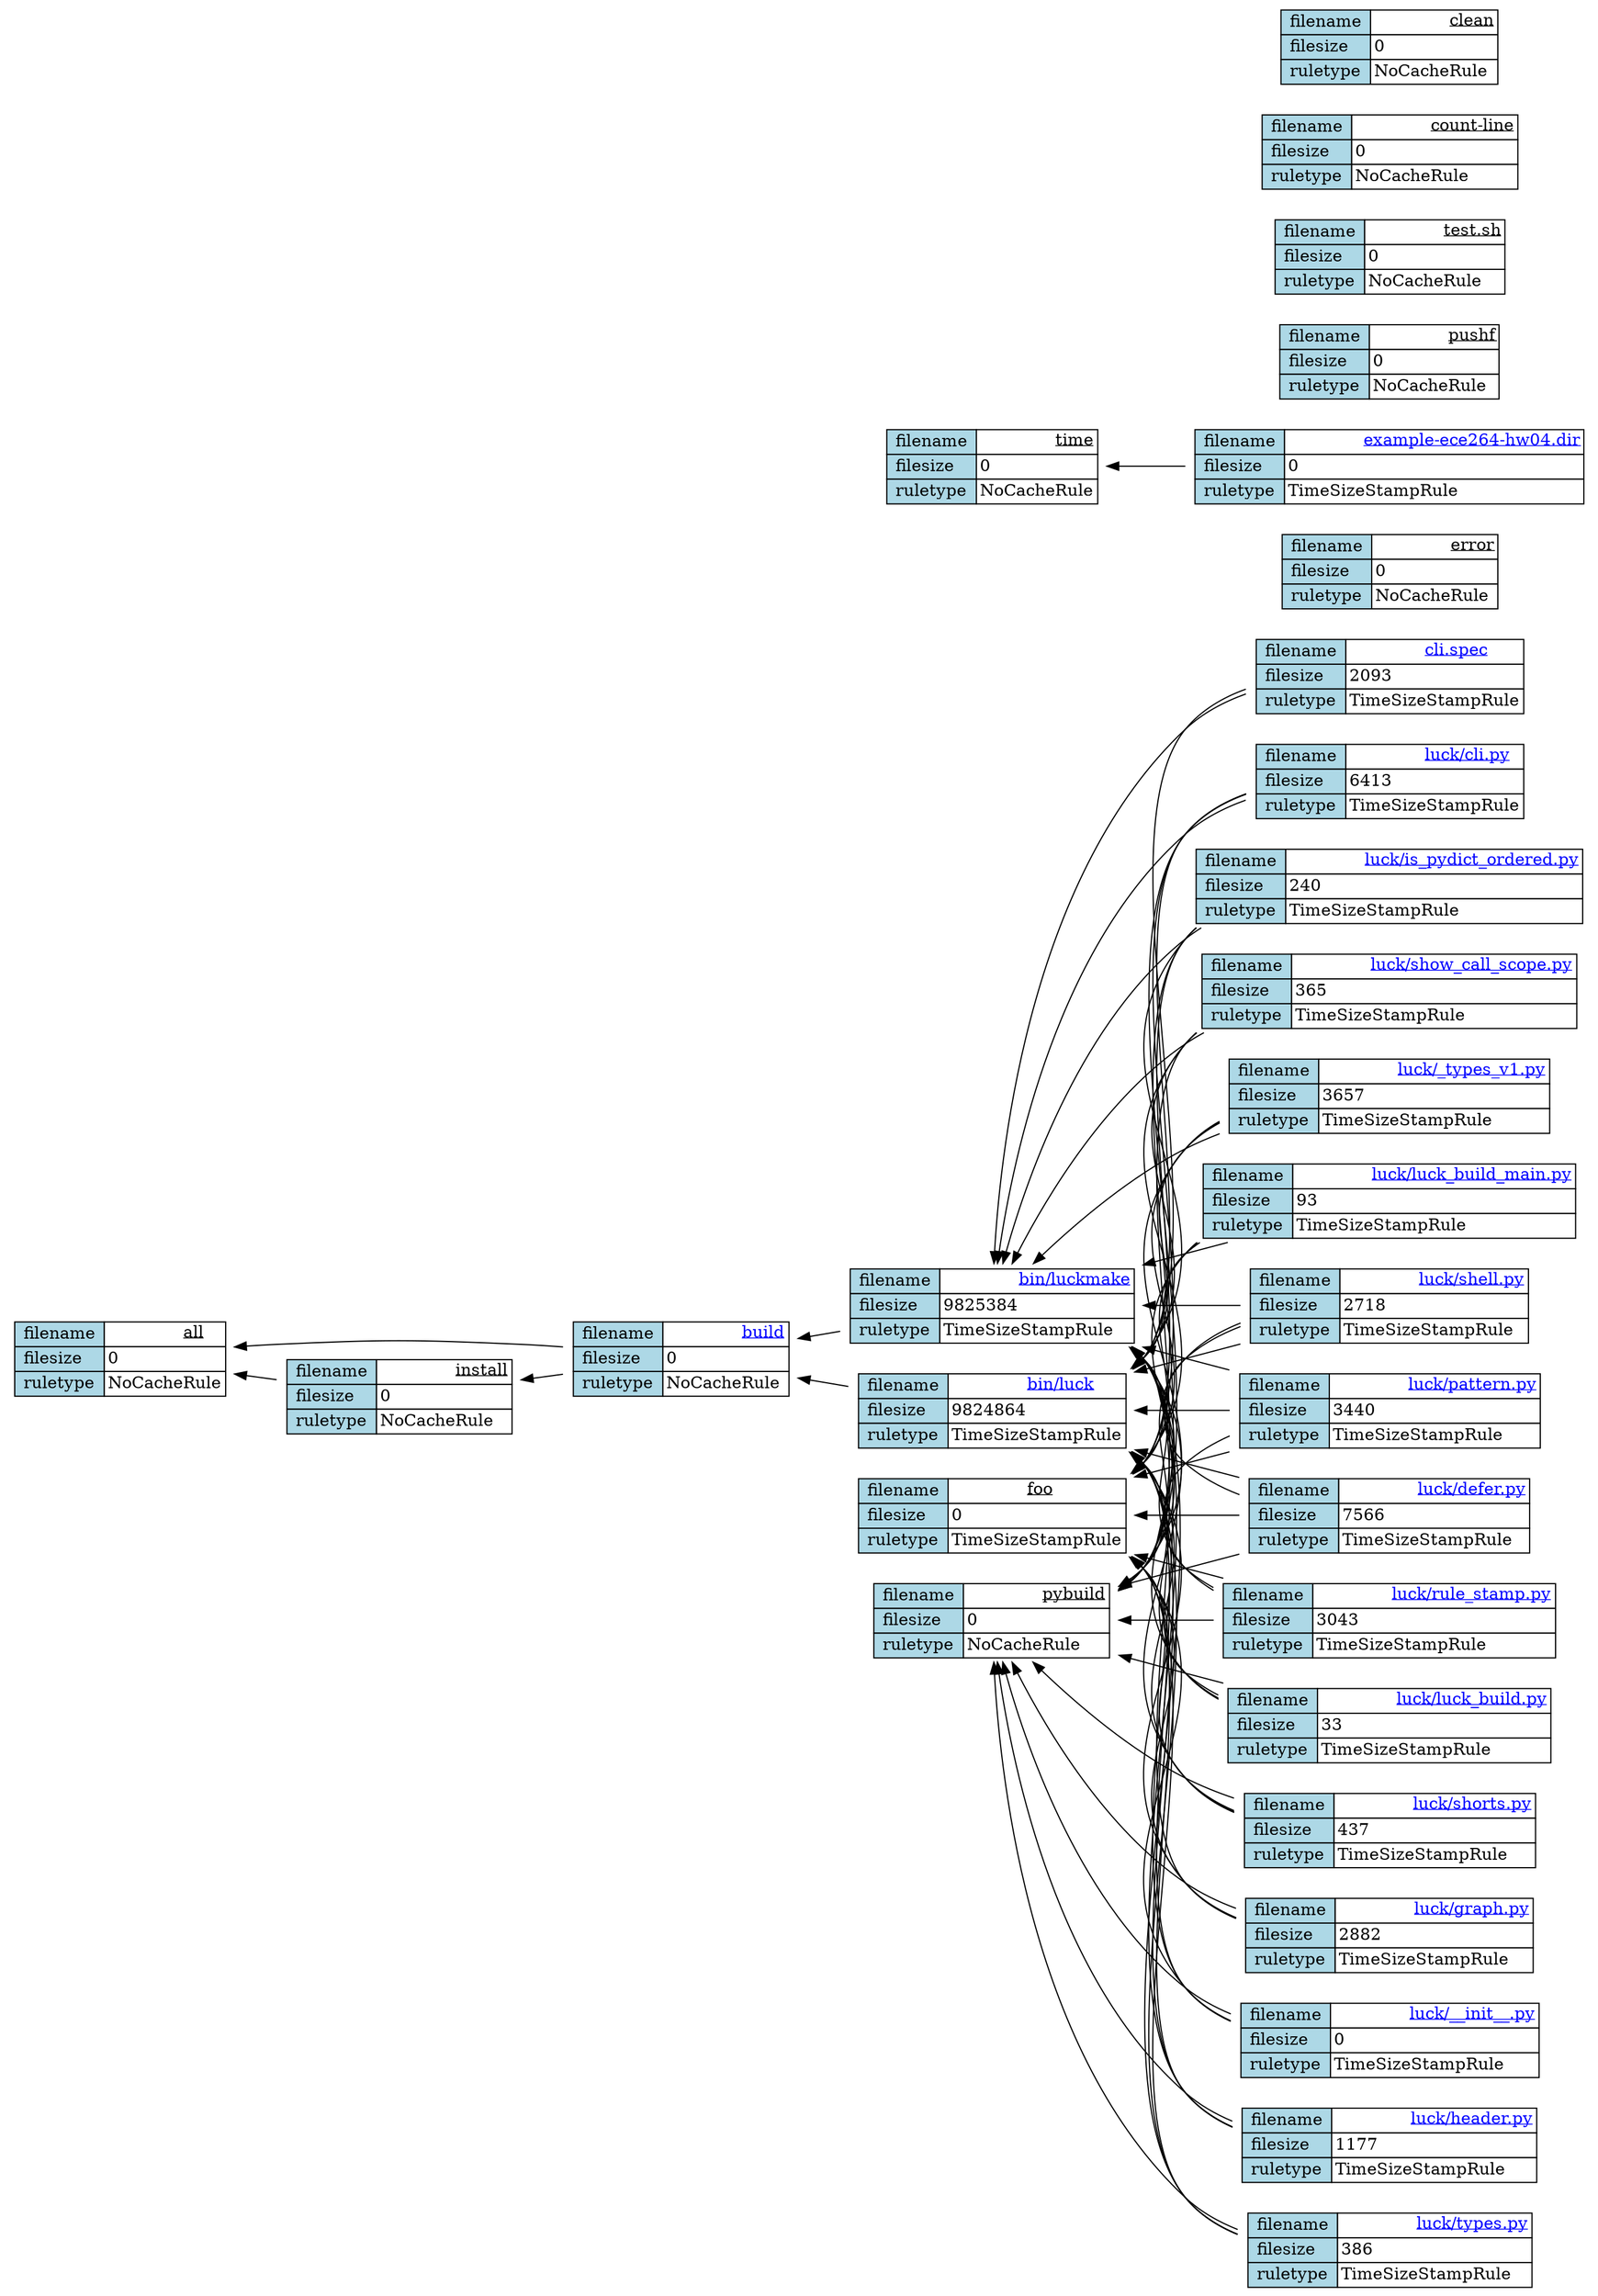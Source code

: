 strict digraph G {
	rankdir=RL
	all [label=<       
        <TABLE BORDER="0" CELLBORDER="1" CELLSPACING="0">
         
          <TR>
            <TD ALIGN="LEFT" BGCOLOR="lightblue"> filename </TD>
            <TD ALIGN="LEFT" BGCOLOR="white" HREF="all">
              <FONT COLOR="black"><U>all</U></FONT></TD> 
          </TR>




          <TR>
            <TD ALIGN="LEFT" BGCOLOR="lightblue"> filesize </TD>
            <TD ALIGN="LEFT" BGCOLOR="white">0</TD>
          </TR>

          <TR>
            <TD ALIGN="LEFT" BGCOLOR="lightblue"> ruletype </TD>
            <TD ALIGN="LEFT" BGCOLOR="white">NoCacheRule</TD>
          </TR>

        </TABLE>
    > shape=plaintext]
	build -> all
	install -> all
	build [label=<       
        <TABLE BORDER="0" CELLBORDER="1" CELLSPACING="0">
         
          <TR>
            <TD ALIGN="LEFT" BGCOLOR="lightblue"> filename </TD>
            <TD ALIGN="LEFT" BGCOLOR="white" HREF="build">
              <FONT COLOR="blue"><U>build</U></FONT></TD> 
          </TR>




          <TR>
            <TD ALIGN="LEFT" BGCOLOR="lightblue"> filesize </TD>
            <TD ALIGN="LEFT" BGCOLOR="white">0</TD>
          </TR>

          <TR>
            <TD ALIGN="LEFT" BGCOLOR="lightblue"> ruletype </TD>
            <TD ALIGN="LEFT" BGCOLOR="white">NoCacheRule</TD>
          </TR>

        </TABLE>
    > shape=plaintext]
	"bin/luckmake" -> build
	"bin/luck" -> build
	install [label=<       
        <TABLE BORDER="0" CELLBORDER="1" CELLSPACING="0">
         
          <TR>
            <TD ALIGN="LEFT" BGCOLOR="lightblue"> filename </TD>
            <TD ALIGN="LEFT" BGCOLOR="white" HREF="install">
              <FONT COLOR="black"><U>install</U></FONT></TD> 
          </TR>




          <TR>
            <TD ALIGN="LEFT" BGCOLOR="lightblue"> filesize </TD>
            <TD ALIGN="LEFT" BGCOLOR="white">0</TD>
          </TR>

          <TR>
            <TD ALIGN="LEFT" BGCOLOR="lightblue"> ruletype </TD>
            <TD ALIGN="LEFT" BGCOLOR="white">NoCacheRule</TD>
          </TR>

        </TABLE>
    > shape=plaintext]
	build -> install
	"luck/luck_build.py" [label=<       
        <TABLE BORDER="0" CELLBORDER="1" CELLSPACING="0">
         
          <TR>
            <TD ALIGN="LEFT" BGCOLOR="lightblue"> filename </TD>
            <TD ALIGN="LEFT" BGCOLOR="white" HREF="luck/luck_build.py">
              <FONT COLOR="blue"><U>luck/luck_build.py</U></FONT></TD> 
          </TR>




          <TR>
            <TD ALIGN="LEFT" BGCOLOR="lightblue"> filesize </TD>
            <TD ALIGN="LEFT" BGCOLOR="white">33</TD>
          </TR>

          <TR>
            <TD ALIGN="LEFT" BGCOLOR="lightblue"> ruletype </TD>
            <TD ALIGN="LEFT" BGCOLOR="white">TimeSizeStampRule</TD>
          </TR>

        </TABLE>
    > shape=plaintext]
	"luck/shorts.py" [label=<       
        <TABLE BORDER="0" CELLBORDER="1" CELLSPACING="0">
         
          <TR>
            <TD ALIGN="LEFT" BGCOLOR="lightblue"> filename </TD>
            <TD ALIGN="LEFT" BGCOLOR="white" HREF="luck/shorts.py">
              <FONT COLOR="blue"><U>luck/shorts.py</U></FONT></TD> 
          </TR>




          <TR>
            <TD ALIGN="LEFT" BGCOLOR="lightblue"> filesize </TD>
            <TD ALIGN="LEFT" BGCOLOR="white">437</TD>
          </TR>

          <TR>
            <TD ALIGN="LEFT" BGCOLOR="lightblue"> ruletype </TD>
            <TD ALIGN="LEFT" BGCOLOR="white">TimeSizeStampRule</TD>
          </TR>

        </TABLE>
    > shape=plaintext]
	"luck/graph.py" [label=<       
        <TABLE BORDER="0" CELLBORDER="1" CELLSPACING="0">
         
          <TR>
            <TD ALIGN="LEFT" BGCOLOR="lightblue"> filename </TD>
            <TD ALIGN="LEFT" BGCOLOR="white" HREF="luck/graph.py">
              <FONT COLOR="blue"><U>luck/graph.py</U></FONT></TD> 
          </TR>




          <TR>
            <TD ALIGN="LEFT" BGCOLOR="lightblue"> filesize </TD>
            <TD ALIGN="LEFT" BGCOLOR="white">2882</TD>
          </TR>

          <TR>
            <TD ALIGN="LEFT" BGCOLOR="lightblue"> ruletype </TD>
            <TD ALIGN="LEFT" BGCOLOR="white">TimeSizeStampRule</TD>
          </TR>

        </TABLE>
    > shape=plaintext]
	"luck/__init__.py" [label=<       
        <TABLE BORDER="0" CELLBORDER="1" CELLSPACING="0">
         
          <TR>
            <TD ALIGN="LEFT" BGCOLOR="lightblue"> filename </TD>
            <TD ALIGN="LEFT" BGCOLOR="white" HREF="luck/__init__.py">
              <FONT COLOR="blue"><U>luck/__init__.py</U></FONT></TD> 
          </TR>




          <TR>
            <TD ALIGN="LEFT" BGCOLOR="lightblue"> filesize </TD>
            <TD ALIGN="LEFT" BGCOLOR="white">0</TD>
          </TR>

          <TR>
            <TD ALIGN="LEFT" BGCOLOR="lightblue"> ruletype </TD>
            <TD ALIGN="LEFT" BGCOLOR="white">TimeSizeStampRule</TD>
          </TR>

        </TABLE>
    > shape=plaintext]
	"luck/header.py" [label=<       
        <TABLE BORDER="0" CELLBORDER="1" CELLSPACING="0">
         
          <TR>
            <TD ALIGN="LEFT" BGCOLOR="lightblue"> filename </TD>
            <TD ALIGN="LEFT" BGCOLOR="white" HREF="luck/header.py">
              <FONT COLOR="blue"><U>luck/header.py</U></FONT></TD> 
          </TR>




          <TR>
            <TD ALIGN="LEFT" BGCOLOR="lightblue"> filesize </TD>
            <TD ALIGN="LEFT" BGCOLOR="white">1177</TD>
          </TR>

          <TR>
            <TD ALIGN="LEFT" BGCOLOR="lightblue"> ruletype </TD>
            <TD ALIGN="LEFT" BGCOLOR="white">TimeSizeStampRule</TD>
          </TR>

        </TABLE>
    > shape=plaintext]
	"luck/types.py" [label=<       
        <TABLE BORDER="0" CELLBORDER="1" CELLSPACING="0">
         
          <TR>
            <TD ALIGN="LEFT" BGCOLOR="lightblue"> filename </TD>
            <TD ALIGN="LEFT" BGCOLOR="white" HREF="luck/types.py">
              <FONT COLOR="blue"><U>luck/types.py</U></FONT></TD> 
          </TR>




          <TR>
            <TD ALIGN="LEFT" BGCOLOR="lightblue"> filesize </TD>
            <TD ALIGN="LEFT" BGCOLOR="white">386</TD>
          </TR>

          <TR>
            <TD ALIGN="LEFT" BGCOLOR="lightblue"> ruletype </TD>
            <TD ALIGN="LEFT" BGCOLOR="white">TimeSizeStampRule</TD>
          </TR>

        </TABLE>
    > shape=plaintext]
	"luck/cli.py" [label=<       
        <TABLE BORDER="0" CELLBORDER="1" CELLSPACING="0">
         
          <TR>
            <TD ALIGN="LEFT" BGCOLOR="lightblue"> filename </TD>
            <TD ALIGN="LEFT" BGCOLOR="white" HREF="luck/cli.py">
              <FONT COLOR="blue"><U>luck/cli.py</U></FONT></TD> 
          </TR>




          <TR>
            <TD ALIGN="LEFT" BGCOLOR="lightblue"> filesize </TD>
            <TD ALIGN="LEFT" BGCOLOR="white">6413</TD>
          </TR>

          <TR>
            <TD ALIGN="LEFT" BGCOLOR="lightblue"> ruletype </TD>
            <TD ALIGN="LEFT" BGCOLOR="white">TimeSizeStampRule</TD>
          </TR>

        </TABLE>
    > shape=plaintext]
	"luck/is_pydict_ordered.py" [label=<       
        <TABLE BORDER="0" CELLBORDER="1" CELLSPACING="0">
         
          <TR>
            <TD ALIGN="LEFT" BGCOLOR="lightblue"> filename </TD>
            <TD ALIGN="LEFT" BGCOLOR="white" HREF="luck/is_pydict_ordered.py">
              <FONT COLOR="blue"><U>luck/is_pydict_ordered.py</U></FONT></TD> 
          </TR>




          <TR>
            <TD ALIGN="LEFT" BGCOLOR="lightblue"> filesize </TD>
            <TD ALIGN="LEFT" BGCOLOR="white">240</TD>
          </TR>

          <TR>
            <TD ALIGN="LEFT" BGCOLOR="lightblue"> ruletype </TD>
            <TD ALIGN="LEFT" BGCOLOR="white">TimeSizeStampRule</TD>
          </TR>

        </TABLE>
    > shape=plaintext]
	"luck/show_call_scope.py" [label=<       
        <TABLE BORDER="0" CELLBORDER="1" CELLSPACING="0">
         
          <TR>
            <TD ALIGN="LEFT" BGCOLOR="lightblue"> filename </TD>
            <TD ALIGN="LEFT" BGCOLOR="white" HREF="luck/show_call_scope.py">
              <FONT COLOR="blue"><U>luck/show_call_scope.py</U></FONT></TD> 
          </TR>




          <TR>
            <TD ALIGN="LEFT" BGCOLOR="lightblue"> filesize </TD>
            <TD ALIGN="LEFT" BGCOLOR="white">365</TD>
          </TR>

          <TR>
            <TD ALIGN="LEFT" BGCOLOR="lightblue"> ruletype </TD>
            <TD ALIGN="LEFT" BGCOLOR="white">TimeSizeStampRule</TD>
          </TR>

        </TABLE>
    > shape=plaintext]
	"luck/_types_v1.py" [label=<       
        <TABLE BORDER="0" CELLBORDER="1" CELLSPACING="0">
         
          <TR>
            <TD ALIGN="LEFT" BGCOLOR="lightblue"> filename </TD>
            <TD ALIGN="LEFT" BGCOLOR="white" HREF="luck/_types_v1.py">
              <FONT COLOR="blue"><U>luck/_types_v1.py</U></FONT></TD> 
          </TR>




          <TR>
            <TD ALIGN="LEFT" BGCOLOR="lightblue"> filesize </TD>
            <TD ALIGN="LEFT" BGCOLOR="white">3657</TD>
          </TR>

          <TR>
            <TD ALIGN="LEFT" BGCOLOR="lightblue"> ruletype </TD>
            <TD ALIGN="LEFT" BGCOLOR="white">TimeSizeStampRule</TD>
          </TR>

        </TABLE>
    > shape=plaintext]
	"luck/luck_build_main.py" [label=<       
        <TABLE BORDER="0" CELLBORDER="1" CELLSPACING="0">
         
          <TR>
            <TD ALIGN="LEFT" BGCOLOR="lightblue"> filename </TD>
            <TD ALIGN="LEFT" BGCOLOR="white" HREF="luck/luck_build_main.py">
              <FONT COLOR="blue"><U>luck/luck_build_main.py</U></FONT></TD> 
          </TR>




          <TR>
            <TD ALIGN="LEFT" BGCOLOR="lightblue"> filesize </TD>
            <TD ALIGN="LEFT" BGCOLOR="white">93</TD>
          </TR>

          <TR>
            <TD ALIGN="LEFT" BGCOLOR="lightblue"> ruletype </TD>
            <TD ALIGN="LEFT" BGCOLOR="white">TimeSizeStampRule</TD>
          </TR>

        </TABLE>
    > shape=plaintext]
	"luck/shell.py" [label=<       
        <TABLE BORDER="0" CELLBORDER="1" CELLSPACING="0">
         
          <TR>
            <TD ALIGN="LEFT" BGCOLOR="lightblue"> filename </TD>
            <TD ALIGN="LEFT" BGCOLOR="white" HREF="luck/shell.py">
              <FONT COLOR="blue"><U>luck/shell.py</U></FONT></TD> 
          </TR>




          <TR>
            <TD ALIGN="LEFT" BGCOLOR="lightblue"> filesize </TD>
            <TD ALIGN="LEFT" BGCOLOR="white">2718</TD>
          </TR>

          <TR>
            <TD ALIGN="LEFT" BGCOLOR="lightblue"> ruletype </TD>
            <TD ALIGN="LEFT" BGCOLOR="white">TimeSizeStampRule</TD>
          </TR>

        </TABLE>
    > shape=plaintext]
	"luck/pattern.py" [label=<       
        <TABLE BORDER="0" CELLBORDER="1" CELLSPACING="0">
         
          <TR>
            <TD ALIGN="LEFT" BGCOLOR="lightblue"> filename </TD>
            <TD ALIGN="LEFT" BGCOLOR="white" HREF="luck/pattern.py">
              <FONT COLOR="blue"><U>luck/pattern.py</U></FONT></TD> 
          </TR>




          <TR>
            <TD ALIGN="LEFT" BGCOLOR="lightblue"> filesize </TD>
            <TD ALIGN="LEFT" BGCOLOR="white">3440</TD>
          </TR>

          <TR>
            <TD ALIGN="LEFT" BGCOLOR="lightblue"> ruletype </TD>
            <TD ALIGN="LEFT" BGCOLOR="white">TimeSizeStampRule</TD>
          </TR>

        </TABLE>
    > shape=plaintext]
	"luck/defer.py" [label=<       
        <TABLE BORDER="0" CELLBORDER="1" CELLSPACING="0">
         
          <TR>
            <TD ALIGN="LEFT" BGCOLOR="lightblue"> filename </TD>
            <TD ALIGN="LEFT" BGCOLOR="white" HREF="luck/defer.py">
              <FONT COLOR="blue"><U>luck/defer.py</U></FONT></TD> 
          </TR>




          <TR>
            <TD ALIGN="LEFT" BGCOLOR="lightblue"> filesize </TD>
            <TD ALIGN="LEFT" BGCOLOR="white">7566</TD>
          </TR>

          <TR>
            <TD ALIGN="LEFT" BGCOLOR="lightblue"> ruletype </TD>
            <TD ALIGN="LEFT" BGCOLOR="white">TimeSizeStampRule</TD>
          </TR>

        </TABLE>
    > shape=plaintext]
	"luck/rule_stamp.py" [label=<       
        <TABLE BORDER="0" CELLBORDER="1" CELLSPACING="0">
         
          <TR>
            <TD ALIGN="LEFT" BGCOLOR="lightblue"> filename </TD>
            <TD ALIGN="LEFT" BGCOLOR="white" HREF="luck/rule_stamp.py">
              <FONT COLOR="blue"><U>luck/rule_stamp.py</U></FONT></TD> 
          </TR>




          <TR>
            <TD ALIGN="LEFT" BGCOLOR="lightblue"> filesize </TD>
            <TD ALIGN="LEFT" BGCOLOR="white">3043</TD>
          </TR>

          <TR>
            <TD ALIGN="LEFT" BGCOLOR="lightblue"> ruletype </TD>
            <TD ALIGN="LEFT" BGCOLOR="white">TimeSizeStampRule</TD>
          </TR>

        </TABLE>
    > shape=plaintext]
	"luck/luck_build.py" [label=<       
        <TABLE BORDER="0" CELLBORDER="1" CELLSPACING="0">
         
          <TR>
            <TD ALIGN="LEFT" BGCOLOR="lightblue"> filename </TD>
            <TD ALIGN="LEFT" BGCOLOR="white" HREF="luck/luck_build.py">
              <FONT COLOR="blue"><U>luck/luck_build.py</U></FONT></TD> 
          </TR>




          <TR>
            <TD ALIGN="LEFT" BGCOLOR="lightblue"> filesize </TD>
            <TD ALIGN="LEFT" BGCOLOR="white">33</TD>
          </TR>

          <TR>
            <TD ALIGN="LEFT" BGCOLOR="lightblue"> ruletype </TD>
            <TD ALIGN="LEFT" BGCOLOR="white">TimeSizeStampRule</TD>
          </TR>

        </TABLE>
    > shape=plaintext]
	"luck/shorts.py" [label=<       
        <TABLE BORDER="0" CELLBORDER="1" CELLSPACING="0">
         
          <TR>
            <TD ALIGN="LEFT" BGCOLOR="lightblue"> filename </TD>
            <TD ALIGN="LEFT" BGCOLOR="white" HREF="luck/shorts.py">
              <FONT COLOR="blue"><U>luck/shorts.py</U></FONT></TD> 
          </TR>




          <TR>
            <TD ALIGN="LEFT" BGCOLOR="lightblue"> filesize </TD>
            <TD ALIGN="LEFT" BGCOLOR="white">437</TD>
          </TR>

          <TR>
            <TD ALIGN="LEFT" BGCOLOR="lightblue"> ruletype </TD>
            <TD ALIGN="LEFT" BGCOLOR="white">TimeSizeStampRule</TD>
          </TR>

        </TABLE>
    > shape=plaintext]
	"luck/graph.py" [label=<       
        <TABLE BORDER="0" CELLBORDER="1" CELLSPACING="0">
         
          <TR>
            <TD ALIGN="LEFT" BGCOLOR="lightblue"> filename </TD>
            <TD ALIGN="LEFT" BGCOLOR="white" HREF="luck/graph.py">
              <FONT COLOR="blue"><U>luck/graph.py</U></FONT></TD> 
          </TR>




          <TR>
            <TD ALIGN="LEFT" BGCOLOR="lightblue"> filesize </TD>
            <TD ALIGN="LEFT" BGCOLOR="white">2882</TD>
          </TR>

          <TR>
            <TD ALIGN="LEFT" BGCOLOR="lightblue"> ruletype </TD>
            <TD ALIGN="LEFT" BGCOLOR="white">TimeSizeStampRule</TD>
          </TR>

        </TABLE>
    > shape=plaintext]
	"luck/__init__.py" [label=<       
        <TABLE BORDER="0" CELLBORDER="1" CELLSPACING="0">
         
          <TR>
            <TD ALIGN="LEFT" BGCOLOR="lightblue"> filename </TD>
            <TD ALIGN="LEFT" BGCOLOR="white" HREF="luck/__init__.py">
              <FONT COLOR="blue"><U>luck/__init__.py</U></FONT></TD> 
          </TR>




          <TR>
            <TD ALIGN="LEFT" BGCOLOR="lightblue"> filesize </TD>
            <TD ALIGN="LEFT" BGCOLOR="white">0</TD>
          </TR>

          <TR>
            <TD ALIGN="LEFT" BGCOLOR="lightblue"> ruletype </TD>
            <TD ALIGN="LEFT" BGCOLOR="white">TimeSizeStampRule</TD>
          </TR>

        </TABLE>
    > shape=plaintext]
	"luck/header.py" [label=<       
        <TABLE BORDER="0" CELLBORDER="1" CELLSPACING="0">
         
          <TR>
            <TD ALIGN="LEFT" BGCOLOR="lightblue"> filename </TD>
            <TD ALIGN="LEFT" BGCOLOR="white" HREF="luck/header.py">
              <FONT COLOR="blue"><U>luck/header.py</U></FONT></TD> 
          </TR>




          <TR>
            <TD ALIGN="LEFT" BGCOLOR="lightblue"> filesize </TD>
            <TD ALIGN="LEFT" BGCOLOR="white">1177</TD>
          </TR>

          <TR>
            <TD ALIGN="LEFT" BGCOLOR="lightblue"> ruletype </TD>
            <TD ALIGN="LEFT" BGCOLOR="white">TimeSizeStampRule</TD>
          </TR>

        </TABLE>
    > shape=plaintext]
	"luck/types.py" [label=<       
        <TABLE BORDER="0" CELLBORDER="1" CELLSPACING="0">
         
          <TR>
            <TD ALIGN="LEFT" BGCOLOR="lightblue"> filename </TD>
            <TD ALIGN="LEFT" BGCOLOR="white" HREF="luck/types.py">
              <FONT COLOR="blue"><U>luck/types.py</U></FONT></TD> 
          </TR>




          <TR>
            <TD ALIGN="LEFT" BGCOLOR="lightblue"> filesize </TD>
            <TD ALIGN="LEFT" BGCOLOR="white">386</TD>
          </TR>

          <TR>
            <TD ALIGN="LEFT" BGCOLOR="lightblue"> ruletype </TD>
            <TD ALIGN="LEFT" BGCOLOR="white">TimeSizeStampRule</TD>
          </TR>

        </TABLE>
    > shape=plaintext]
	"luck/cli.py" [label=<       
        <TABLE BORDER="0" CELLBORDER="1" CELLSPACING="0">
         
          <TR>
            <TD ALIGN="LEFT" BGCOLOR="lightblue"> filename </TD>
            <TD ALIGN="LEFT" BGCOLOR="white" HREF="luck/cli.py">
              <FONT COLOR="blue"><U>luck/cli.py</U></FONT></TD> 
          </TR>




          <TR>
            <TD ALIGN="LEFT" BGCOLOR="lightblue"> filesize </TD>
            <TD ALIGN="LEFT" BGCOLOR="white">6413</TD>
          </TR>

          <TR>
            <TD ALIGN="LEFT" BGCOLOR="lightblue"> ruletype </TD>
            <TD ALIGN="LEFT" BGCOLOR="white">TimeSizeStampRule</TD>
          </TR>

        </TABLE>
    > shape=plaintext]
	"luck/is_pydict_ordered.py" [label=<       
        <TABLE BORDER="0" CELLBORDER="1" CELLSPACING="0">
         
          <TR>
            <TD ALIGN="LEFT" BGCOLOR="lightblue"> filename </TD>
            <TD ALIGN="LEFT" BGCOLOR="white" HREF="luck/is_pydict_ordered.py">
              <FONT COLOR="blue"><U>luck/is_pydict_ordered.py</U></FONT></TD> 
          </TR>




          <TR>
            <TD ALIGN="LEFT" BGCOLOR="lightblue"> filesize </TD>
            <TD ALIGN="LEFT" BGCOLOR="white">240</TD>
          </TR>

          <TR>
            <TD ALIGN="LEFT" BGCOLOR="lightblue"> ruletype </TD>
            <TD ALIGN="LEFT" BGCOLOR="white">TimeSizeStampRule</TD>
          </TR>

        </TABLE>
    > shape=plaintext]
	"luck/show_call_scope.py" [label=<       
        <TABLE BORDER="0" CELLBORDER="1" CELLSPACING="0">
         
          <TR>
            <TD ALIGN="LEFT" BGCOLOR="lightblue"> filename </TD>
            <TD ALIGN="LEFT" BGCOLOR="white" HREF="luck/show_call_scope.py">
              <FONT COLOR="blue"><U>luck/show_call_scope.py</U></FONT></TD> 
          </TR>




          <TR>
            <TD ALIGN="LEFT" BGCOLOR="lightblue"> filesize </TD>
            <TD ALIGN="LEFT" BGCOLOR="white">365</TD>
          </TR>

          <TR>
            <TD ALIGN="LEFT" BGCOLOR="lightblue"> ruletype </TD>
            <TD ALIGN="LEFT" BGCOLOR="white">TimeSizeStampRule</TD>
          </TR>

        </TABLE>
    > shape=plaintext]
	"luck/_types_v1.py" [label=<       
        <TABLE BORDER="0" CELLBORDER="1" CELLSPACING="0">
         
          <TR>
            <TD ALIGN="LEFT" BGCOLOR="lightblue"> filename </TD>
            <TD ALIGN="LEFT" BGCOLOR="white" HREF="luck/_types_v1.py">
              <FONT COLOR="blue"><U>luck/_types_v1.py</U></FONT></TD> 
          </TR>




          <TR>
            <TD ALIGN="LEFT" BGCOLOR="lightblue"> filesize </TD>
            <TD ALIGN="LEFT" BGCOLOR="white">3657</TD>
          </TR>

          <TR>
            <TD ALIGN="LEFT" BGCOLOR="lightblue"> ruletype </TD>
            <TD ALIGN="LEFT" BGCOLOR="white">TimeSizeStampRule</TD>
          </TR>

        </TABLE>
    > shape=plaintext]
	"luck/luck_build_main.py" [label=<       
        <TABLE BORDER="0" CELLBORDER="1" CELLSPACING="0">
         
          <TR>
            <TD ALIGN="LEFT" BGCOLOR="lightblue"> filename </TD>
            <TD ALIGN="LEFT" BGCOLOR="white" HREF="luck/luck_build_main.py">
              <FONT COLOR="blue"><U>luck/luck_build_main.py</U></FONT></TD> 
          </TR>




          <TR>
            <TD ALIGN="LEFT" BGCOLOR="lightblue"> filesize </TD>
            <TD ALIGN="LEFT" BGCOLOR="white">93</TD>
          </TR>

          <TR>
            <TD ALIGN="LEFT" BGCOLOR="lightblue"> ruletype </TD>
            <TD ALIGN="LEFT" BGCOLOR="white">TimeSizeStampRule</TD>
          </TR>

        </TABLE>
    > shape=plaintext]
	"luck/shell.py" [label=<       
        <TABLE BORDER="0" CELLBORDER="1" CELLSPACING="0">
         
          <TR>
            <TD ALIGN="LEFT" BGCOLOR="lightblue"> filename </TD>
            <TD ALIGN="LEFT" BGCOLOR="white" HREF="luck/shell.py">
              <FONT COLOR="blue"><U>luck/shell.py</U></FONT></TD> 
          </TR>




          <TR>
            <TD ALIGN="LEFT" BGCOLOR="lightblue"> filesize </TD>
            <TD ALIGN="LEFT" BGCOLOR="white">2718</TD>
          </TR>

          <TR>
            <TD ALIGN="LEFT" BGCOLOR="lightblue"> ruletype </TD>
            <TD ALIGN="LEFT" BGCOLOR="white">TimeSizeStampRule</TD>
          </TR>

        </TABLE>
    > shape=plaintext]
	"luck/pattern.py" [label=<       
        <TABLE BORDER="0" CELLBORDER="1" CELLSPACING="0">
         
          <TR>
            <TD ALIGN="LEFT" BGCOLOR="lightblue"> filename </TD>
            <TD ALIGN="LEFT" BGCOLOR="white" HREF="luck/pattern.py">
              <FONT COLOR="blue"><U>luck/pattern.py</U></FONT></TD> 
          </TR>




          <TR>
            <TD ALIGN="LEFT" BGCOLOR="lightblue"> filesize </TD>
            <TD ALIGN="LEFT" BGCOLOR="white">3440</TD>
          </TR>

          <TR>
            <TD ALIGN="LEFT" BGCOLOR="lightblue"> ruletype </TD>
            <TD ALIGN="LEFT" BGCOLOR="white">TimeSizeStampRule</TD>
          </TR>

        </TABLE>
    > shape=plaintext]
	"luck/defer.py" [label=<       
        <TABLE BORDER="0" CELLBORDER="1" CELLSPACING="0">
         
          <TR>
            <TD ALIGN="LEFT" BGCOLOR="lightblue"> filename </TD>
            <TD ALIGN="LEFT" BGCOLOR="white" HREF="luck/defer.py">
              <FONT COLOR="blue"><U>luck/defer.py</U></FONT></TD> 
          </TR>




          <TR>
            <TD ALIGN="LEFT" BGCOLOR="lightblue"> filesize </TD>
            <TD ALIGN="LEFT" BGCOLOR="white">7566</TD>
          </TR>

          <TR>
            <TD ALIGN="LEFT" BGCOLOR="lightblue"> ruletype </TD>
            <TD ALIGN="LEFT" BGCOLOR="white">TimeSizeStampRule</TD>
          </TR>

        </TABLE>
    > shape=plaintext]
	"luck/rule_stamp.py" [label=<       
        <TABLE BORDER="0" CELLBORDER="1" CELLSPACING="0">
         
          <TR>
            <TD ALIGN="LEFT" BGCOLOR="lightblue"> filename </TD>
            <TD ALIGN="LEFT" BGCOLOR="white" HREF="luck/rule_stamp.py">
              <FONT COLOR="blue"><U>luck/rule_stamp.py</U></FONT></TD> 
          </TR>




          <TR>
            <TD ALIGN="LEFT" BGCOLOR="lightblue"> filesize </TD>
            <TD ALIGN="LEFT" BGCOLOR="white">3043</TD>
          </TR>

          <TR>
            <TD ALIGN="LEFT" BGCOLOR="lightblue"> ruletype </TD>
            <TD ALIGN="LEFT" BGCOLOR="white">TimeSizeStampRule</TD>
          </TR>

        </TABLE>
    > shape=plaintext]
	"luck/luck_build.py" [label=<       
        <TABLE BORDER="0" CELLBORDER="1" CELLSPACING="0">
         
          <TR>
            <TD ALIGN="LEFT" BGCOLOR="lightblue"> filename </TD>
            <TD ALIGN="LEFT" BGCOLOR="white" HREF="luck/luck_build.py">
              <FONT COLOR="blue"><U>luck/luck_build.py</U></FONT></TD> 
          </TR>




          <TR>
            <TD ALIGN="LEFT" BGCOLOR="lightblue"> filesize </TD>
            <TD ALIGN="LEFT" BGCOLOR="white">33</TD>
          </TR>

          <TR>
            <TD ALIGN="LEFT" BGCOLOR="lightblue"> ruletype </TD>
            <TD ALIGN="LEFT" BGCOLOR="white">TimeSizeStampRule</TD>
          </TR>

        </TABLE>
    > shape=plaintext]
	"luck/shorts.py" [label=<       
        <TABLE BORDER="0" CELLBORDER="1" CELLSPACING="0">
         
          <TR>
            <TD ALIGN="LEFT" BGCOLOR="lightblue"> filename </TD>
            <TD ALIGN="LEFT" BGCOLOR="white" HREF="luck/shorts.py">
              <FONT COLOR="blue"><U>luck/shorts.py</U></FONT></TD> 
          </TR>




          <TR>
            <TD ALIGN="LEFT" BGCOLOR="lightblue"> filesize </TD>
            <TD ALIGN="LEFT" BGCOLOR="white">437</TD>
          </TR>

          <TR>
            <TD ALIGN="LEFT" BGCOLOR="lightblue"> ruletype </TD>
            <TD ALIGN="LEFT" BGCOLOR="white">TimeSizeStampRule</TD>
          </TR>

        </TABLE>
    > shape=plaintext]
	"luck/graph.py" [label=<       
        <TABLE BORDER="0" CELLBORDER="1" CELLSPACING="0">
         
          <TR>
            <TD ALIGN="LEFT" BGCOLOR="lightblue"> filename </TD>
            <TD ALIGN="LEFT" BGCOLOR="white" HREF="luck/graph.py">
              <FONT COLOR="blue"><U>luck/graph.py</U></FONT></TD> 
          </TR>




          <TR>
            <TD ALIGN="LEFT" BGCOLOR="lightblue"> filesize </TD>
            <TD ALIGN="LEFT" BGCOLOR="white">2882</TD>
          </TR>

          <TR>
            <TD ALIGN="LEFT" BGCOLOR="lightblue"> ruletype </TD>
            <TD ALIGN="LEFT" BGCOLOR="white">TimeSizeStampRule</TD>
          </TR>

        </TABLE>
    > shape=plaintext]
	"luck/__init__.py" [label=<       
        <TABLE BORDER="0" CELLBORDER="1" CELLSPACING="0">
         
          <TR>
            <TD ALIGN="LEFT" BGCOLOR="lightblue"> filename </TD>
            <TD ALIGN="LEFT" BGCOLOR="white" HREF="luck/__init__.py">
              <FONT COLOR="blue"><U>luck/__init__.py</U></FONT></TD> 
          </TR>




          <TR>
            <TD ALIGN="LEFT" BGCOLOR="lightblue"> filesize </TD>
            <TD ALIGN="LEFT" BGCOLOR="white">0</TD>
          </TR>

          <TR>
            <TD ALIGN="LEFT" BGCOLOR="lightblue"> ruletype </TD>
            <TD ALIGN="LEFT" BGCOLOR="white">TimeSizeStampRule</TD>
          </TR>

        </TABLE>
    > shape=plaintext]
	"luck/header.py" [label=<       
        <TABLE BORDER="0" CELLBORDER="1" CELLSPACING="0">
         
          <TR>
            <TD ALIGN="LEFT" BGCOLOR="lightblue"> filename </TD>
            <TD ALIGN="LEFT" BGCOLOR="white" HREF="luck/header.py">
              <FONT COLOR="blue"><U>luck/header.py</U></FONT></TD> 
          </TR>




          <TR>
            <TD ALIGN="LEFT" BGCOLOR="lightblue"> filesize </TD>
            <TD ALIGN="LEFT" BGCOLOR="white">1177</TD>
          </TR>

          <TR>
            <TD ALIGN="LEFT" BGCOLOR="lightblue"> ruletype </TD>
            <TD ALIGN="LEFT" BGCOLOR="white">TimeSizeStampRule</TD>
          </TR>

        </TABLE>
    > shape=plaintext]
	"luck/types.py" [label=<       
        <TABLE BORDER="0" CELLBORDER="1" CELLSPACING="0">
         
          <TR>
            <TD ALIGN="LEFT" BGCOLOR="lightblue"> filename </TD>
            <TD ALIGN="LEFT" BGCOLOR="white" HREF="luck/types.py">
              <FONT COLOR="blue"><U>luck/types.py</U></FONT></TD> 
          </TR>




          <TR>
            <TD ALIGN="LEFT" BGCOLOR="lightblue"> filesize </TD>
            <TD ALIGN="LEFT" BGCOLOR="white">386</TD>
          </TR>

          <TR>
            <TD ALIGN="LEFT" BGCOLOR="lightblue"> ruletype </TD>
            <TD ALIGN="LEFT" BGCOLOR="white">TimeSizeStampRule</TD>
          </TR>

        </TABLE>
    > shape=plaintext]
	"luck/cli.py" [label=<       
        <TABLE BORDER="0" CELLBORDER="1" CELLSPACING="0">
         
          <TR>
            <TD ALIGN="LEFT" BGCOLOR="lightblue"> filename </TD>
            <TD ALIGN="LEFT" BGCOLOR="white" HREF="luck/cli.py">
              <FONT COLOR="blue"><U>luck/cli.py</U></FONT></TD> 
          </TR>




          <TR>
            <TD ALIGN="LEFT" BGCOLOR="lightblue"> filesize </TD>
            <TD ALIGN="LEFT" BGCOLOR="white">6413</TD>
          </TR>

          <TR>
            <TD ALIGN="LEFT" BGCOLOR="lightblue"> ruletype </TD>
            <TD ALIGN="LEFT" BGCOLOR="white">TimeSizeStampRule</TD>
          </TR>

        </TABLE>
    > shape=plaintext]
	"luck/is_pydict_ordered.py" [label=<       
        <TABLE BORDER="0" CELLBORDER="1" CELLSPACING="0">
         
          <TR>
            <TD ALIGN="LEFT" BGCOLOR="lightblue"> filename </TD>
            <TD ALIGN="LEFT" BGCOLOR="white" HREF="luck/is_pydict_ordered.py">
              <FONT COLOR="blue"><U>luck/is_pydict_ordered.py</U></FONT></TD> 
          </TR>




          <TR>
            <TD ALIGN="LEFT" BGCOLOR="lightblue"> filesize </TD>
            <TD ALIGN="LEFT" BGCOLOR="white">240</TD>
          </TR>

          <TR>
            <TD ALIGN="LEFT" BGCOLOR="lightblue"> ruletype </TD>
            <TD ALIGN="LEFT" BGCOLOR="white">TimeSizeStampRule</TD>
          </TR>

        </TABLE>
    > shape=plaintext]
	"luck/show_call_scope.py" [label=<       
        <TABLE BORDER="0" CELLBORDER="1" CELLSPACING="0">
         
          <TR>
            <TD ALIGN="LEFT" BGCOLOR="lightblue"> filename </TD>
            <TD ALIGN="LEFT" BGCOLOR="white" HREF="luck/show_call_scope.py">
              <FONT COLOR="blue"><U>luck/show_call_scope.py</U></FONT></TD> 
          </TR>




          <TR>
            <TD ALIGN="LEFT" BGCOLOR="lightblue"> filesize </TD>
            <TD ALIGN="LEFT" BGCOLOR="white">365</TD>
          </TR>

          <TR>
            <TD ALIGN="LEFT" BGCOLOR="lightblue"> ruletype </TD>
            <TD ALIGN="LEFT" BGCOLOR="white">TimeSizeStampRule</TD>
          </TR>

        </TABLE>
    > shape=plaintext]
	"luck/_types_v1.py" [label=<       
        <TABLE BORDER="0" CELLBORDER="1" CELLSPACING="0">
         
          <TR>
            <TD ALIGN="LEFT" BGCOLOR="lightblue"> filename </TD>
            <TD ALIGN="LEFT" BGCOLOR="white" HREF="luck/_types_v1.py">
              <FONT COLOR="blue"><U>luck/_types_v1.py</U></FONT></TD> 
          </TR>




          <TR>
            <TD ALIGN="LEFT" BGCOLOR="lightblue"> filesize </TD>
            <TD ALIGN="LEFT" BGCOLOR="white">3657</TD>
          </TR>

          <TR>
            <TD ALIGN="LEFT" BGCOLOR="lightblue"> ruletype </TD>
            <TD ALIGN="LEFT" BGCOLOR="white">TimeSizeStampRule</TD>
          </TR>

        </TABLE>
    > shape=plaintext]
	"luck/luck_build_main.py" [label=<       
        <TABLE BORDER="0" CELLBORDER="1" CELLSPACING="0">
         
          <TR>
            <TD ALIGN="LEFT" BGCOLOR="lightblue"> filename </TD>
            <TD ALIGN="LEFT" BGCOLOR="white" HREF="luck/luck_build_main.py">
              <FONT COLOR="blue"><U>luck/luck_build_main.py</U></FONT></TD> 
          </TR>




          <TR>
            <TD ALIGN="LEFT" BGCOLOR="lightblue"> filesize </TD>
            <TD ALIGN="LEFT" BGCOLOR="white">93</TD>
          </TR>

          <TR>
            <TD ALIGN="LEFT" BGCOLOR="lightblue"> ruletype </TD>
            <TD ALIGN="LEFT" BGCOLOR="white">TimeSizeStampRule</TD>
          </TR>

        </TABLE>
    > shape=plaintext]
	"luck/shell.py" [label=<       
        <TABLE BORDER="0" CELLBORDER="1" CELLSPACING="0">
         
          <TR>
            <TD ALIGN="LEFT" BGCOLOR="lightblue"> filename </TD>
            <TD ALIGN="LEFT" BGCOLOR="white" HREF="luck/shell.py">
              <FONT COLOR="blue"><U>luck/shell.py</U></FONT></TD> 
          </TR>




          <TR>
            <TD ALIGN="LEFT" BGCOLOR="lightblue"> filesize </TD>
            <TD ALIGN="LEFT" BGCOLOR="white">2718</TD>
          </TR>

          <TR>
            <TD ALIGN="LEFT" BGCOLOR="lightblue"> ruletype </TD>
            <TD ALIGN="LEFT" BGCOLOR="white">TimeSizeStampRule</TD>
          </TR>

        </TABLE>
    > shape=plaintext]
	"luck/pattern.py" [label=<       
        <TABLE BORDER="0" CELLBORDER="1" CELLSPACING="0">
         
          <TR>
            <TD ALIGN="LEFT" BGCOLOR="lightblue"> filename </TD>
            <TD ALIGN="LEFT" BGCOLOR="white" HREF="luck/pattern.py">
              <FONT COLOR="blue"><U>luck/pattern.py</U></FONT></TD> 
          </TR>




          <TR>
            <TD ALIGN="LEFT" BGCOLOR="lightblue"> filesize </TD>
            <TD ALIGN="LEFT" BGCOLOR="white">3440</TD>
          </TR>

          <TR>
            <TD ALIGN="LEFT" BGCOLOR="lightblue"> ruletype </TD>
            <TD ALIGN="LEFT" BGCOLOR="white">TimeSizeStampRule</TD>
          </TR>

        </TABLE>
    > shape=plaintext]
	"luck/defer.py" [label=<       
        <TABLE BORDER="0" CELLBORDER="1" CELLSPACING="0">
         
          <TR>
            <TD ALIGN="LEFT" BGCOLOR="lightblue"> filename </TD>
            <TD ALIGN="LEFT" BGCOLOR="white" HREF="luck/defer.py">
              <FONT COLOR="blue"><U>luck/defer.py</U></FONT></TD> 
          </TR>




          <TR>
            <TD ALIGN="LEFT" BGCOLOR="lightblue"> filesize </TD>
            <TD ALIGN="LEFT" BGCOLOR="white">7566</TD>
          </TR>

          <TR>
            <TD ALIGN="LEFT" BGCOLOR="lightblue"> ruletype </TD>
            <TD ALIGN="LEFT" BGCOLOR="white">TimeSizeStampRule</TD>
          </TR>

        </TABLE>
    > shape=plaintext]
	"luck/rule_stamp.py" [label=<       
        <TABLE BORDER="0" CELLBORDER="1" CELLSPACING="0">
         
          <TR>
            <TD ALIGN="LEFT" BGCOLOR="lightblue"> filename </TD>
            <TD ALIGN="LEFT" BGCOLOR="white" HREF="luck/rule_stamp.py">
              <FONT COLOR="blue"><U>luck/rule_stamp.py</U></FONT></TD> 
          </TR>




          <TR>
            <TD ALIGN="LEFT" BGCOLOR="lightblue"> filesize </TD>
            <TD ALIGN="LEFT" BGCOLOR="white">3043</TD>
          </TR>

          <TR>
            <TD ALIGN="LEFT" BGCOLOR="lightblue"> ruletype </TD>
            <TD ALIGN="LEFT" BGCOLOR="white">TimeSizeStampRule</TD>
          </TR>

        </TABLE>
    > shape=plaintext]
	"luck/luck_build.py" [label=<       
        <TABLE BORDER="0" CELLBORDER="1" CELLSPACING="0">
         
          <TR>
            <TD ALIGN="LEFT" BGCOLOR="lightblue"> filename </TD>
            <TD ALIGN="LEFT" BGCOLOR="white" HREF="luck/luck_build.py">
              <FONT COLOR="blue"><U>luck/luck_build.py</U></FONT></TD> 
          </TR>




          <TR>
            <TD ALIGN="LEFT" BGCOLOR="lightblue"> filesize </TD>
            <TD ALIGN="LEFT" BGCOLOR="white">33</TD>
          </TR>

          <TR>
            <TD ALIGN="LEFT" BGCOLOR="lightblue"> ruletype </TD>
            <TD ALIGN="LEFT" BGCOLOR="white">TimeSizeStampRule</TD>
          </TR>

        </TABLE>
    > shape=plaintext]
	"luck/shorts.py" [label=<       
        <TABLE BORDER="0" CELLBORDER="1" CELLSPACING="0">
         
          <TR>
            <TD ALIGN="LEFT" BGCOLOR="lightblue"> filename </TD>
            <TD ALIGN="LEFT" BGCOLOR="white" HREF="luck/shorts.py">
              <FONT COLOR="blue"><U>luck/shorts.py</U></FONT></TD> 
          </TR>




          <TR>
            <TD ALIGN="LEFT" BGCOLOR="lightblue"> filesize </TD>
            <TD ALIGN="LEFT" BGCOLOR="white">437</TD>
          </TR>

          <TR>
            <TD ALIGN="LEFT" BGCOLOR="lightblue"> ruletype </TD>
            <TD ALIGN="LEFT" BGCOLOR="white">TimeSizeStampRule</TD>
          </TR>

        </TABLE>
    > shape=plaintext]
	"luck/graph.py" [label=<       
        <TABLE BORDER="0" CELLBORDER="1" CELLSPACING="0">
         
          <TR>
            <TD ALIGN="LEFT" BGCOLOR="lightblue"> filename </TD>
            <TD ALIGN="LEFT" BGCOLOR="white" HREF="luck/graph.py">
              <FONT COLOR="blue"><U>luck/graph.py</U></FONT></TD> 
          </TR>




          <TR>
            <TD ALIGN="LEFT" BGCOLOR="lightblue"> filesize </TD>
            <TD ALIGN="LEFT" BGCOLOR="white">2882</TD>
          </TR>

          <TR>
            <TD ALIGN="LEFT" BGCOLOR="lightblue"> ruletype </TD>
            <TD ALIGN="LEFT" BGCOLOR="white">TimeSizeStampRule</TD>
          </TR>

        </TABLE>
    > shape=plaintext]
	"luck/__init__.py" [label=<       
        <TABLE BORDER="0" CELLBORDER="1" CELLSPACING="0">
         
          <TR>
            <TD ALIGN="LEFT" BGCOLOR="lightblue"> filename </TD>
            <TD ALIGN="LEFT" BGCOLOR="white" HREF="luck/__init__.py">
              <FONT COLOR="blue"><U>luck/__init__.py</U></FONT></TD> 
          </TR>




          <TR>
            <TD ALIGN="LEFT" BGCOLOR="lightblue"> filesize </TD>
            <TD ALIGN="LEFT" BGCOLOR="white">0</TD>
          </TR>

          <TR>
            <TD ALIGN="LEFT" BGCOLOR="lightblue"> ruletype </TD>
            <TD ALIGN="LEFT" BGCOLOR="white">TimeSizeStampRule</TD>
          </TR>

        </TABLE>
    > shape=plaintext]
	"luck/header.py" [label=<       
        <TABLE BORDER="0" CELLBORDER="1" CELLSPACING="0">
         
          <TR>
            <TD ALIGN="LEFT" BGCOLOR="lightblue"> filename </TD>
            <TD ALIGN="LEFT" BGCOLOR="white" HREF="luck/header.py">
              <FONT COLOR="blue"><U>luck/header.py</U></FONT></TD> 
          </TR>




          <TR>
            <TD ALIGN="LEFT" BGCOLOR="lightblue"> filesize </TD>
            <TD ALIGN="LEFT" BGCOLOR="white">1177</TD>
          </TR>

          <TR>
            <TD ALIGN="LEFT" BGCOLOR="lightblue"> ruletype </TD>
            <TD ALIGN="LEFT" BGCOLOR="white">TimeSizeStampRule</TD>
          </TR>

        </TABLE>
    > shape=plaintext]
	"luck/types.py" [label=<       
        <TABLE BORDER="0" CELLBORDER="1" CELLSPACING="0">
         
          <TR>
            <TD ALIGN="LEFT" BGCOLOR="lightblue"> filename </TD>
            <TD ALIGN="LEFT" BGCOLOR="white" HREF="luck/types.py">
              <FONT COLOR="blue"><U>luck/types.py</U></FONT></TD> 
          </TR>




          <TR>
            <TD ALIGN="LEFT" BGCOLOR="lightblue"> filesize </TD>
            <TD ALIGN="LEFT" BGCOLOR="white">386</TD>
          </TR>

          <TR>
            <TD ALIGN="LEFT" BGCOLOR="lightblue"> ruletype </TD>
            <TD ALIGN="LEFT" BGCOLOR="white">TimeSizeStampRule</TD>
          </TR>

        </TABLE>
    > shape=plaintext]
	"luck/cli.py" [label=<       
        <TABLE BORDER="0" CELLBORDER="1" CELLSPACING="0">
         
          <TR>
            <TD ALIGN="LEFT" BGCOLOR="lightblue"> filename </TD>
            <TD ALIGN="LEFT" BGCOLOR="white" HREF="luck/cli.py">
              <FONT COLOR="blue"><U>luck/cli.py</U></FONT></TD> 
          </TR>




          <TR>
            <TD ALIGN="LEFT" BGCOLOR="lightblue"> filesize </TD>
            <TD ALIGN="LEFT" BGCOLOR="white">6413</TD>
          </TR>

          <TR>
            <TD ALIGN="LEFT" BGCOLOR="lightblue"> ruletype </TD>
            <TD ALIGN="LEFT" BGCOLOR="white">TimeSizeStampRule</TD>
          </TR>

        </TABLE>
    > shape=plaintext]
	"luck/is_pydict_ordered.py" [label=<       
        <TABLE BORDER="0" CELLBORDER="1" CELLSPACING="0">
         
          <TR>
            <TD ALIGN="LEFT" BGCOLOR="lightblue"> filename </TD>
            <TD ALIGN="LEFT" BGCOLOR="white" HREF="luck/is_pydict_ordered.py">
              <FONT COLOR="blue"><U>luck/is_pydict_ordered.py</U></FONT></TD> 
          </TR>




          <TR>
            <TD ALIGN="LEFT" BGCOLOR="lightblue"> filesize </TD>
            <TD ALIGN="LEFT" BGCOLOR="white">240</TD>
          </TR>

          <TR>
            <TD ALIGN="LEFT" BGCOLOR="lightblue"> ruletype </TD>
            <TD ALIGN="LEFT" BGCOLOR="white">TimeSizeStampRule</TD>
          </TR>

        </TABLE>
    > shape=plaintext]
	"luck/show_call_scope.py" [label=<       
        <TABLE BORDER="0" CELLBORDER="1" CELLSPACING="0">
         
          <TR>
            <TD ALIGN="LEFT" BGCOLOR="lightblue"> filename </TD>
            <TD ALIGN="LEFT" BGCOLOR="white" HREF="luck/show_call_scope.py">
              <FONT COLOR="blue"><U>luck/show_call_scope.py</U></FONT></TD> 
          </TR>




          <TR>
            <TD ALIGN="LEFT" BGCOLOR="lightblue"> filesize </TD>
            <TD ALIGN="LEFT" BGCOLOR="white">365</TD>
          </TR>

          <TR>
            <TD ALIGN="LEFT" BGCOLOR="lightblue"> ruletype </TD>
            <TD ALIGN="LEFT" BGCOLOR="white">TimeSizeStampRule</TD>
          </TR>

        </TABLE>
    > shape=plaintext]
	"luck/_types_v1.py" [label=<       
        <TABLE BORDER="0" CELLBORDER="1" CELLSPACING="0">
         
          <TR>
            <TD ALIGN="LEFT" BGCOLOR="lightblue"> filename </TD>
            <TD ALIGN="LEFT" BGCOLOR="white" HREF="luck/_types_v1.py">
              <FONT COLOR="blue"><U>luck/_types_v1.py</U></FONT></TD> 
          </TR>




          <TR>
            <TD ALIGN="LEFT" BGCOLOR="lightblue"> filesize </TD>
            <TD ALIGN="LEFT" BGCOLOR="white">3657</TD>
          </TR>

          <TR>
            <TD ALIGN="LEFT" BGCOLOR="lightblue"> ruletype </TD>
            <TD ALIGN="LEFT" BGCOLOR="white">TimeSizeStampRule</TD>
          </TR>

        </TABLE>
    > shape=plaintext]
	"luck/luck_build_main.py" [label=<       
        <TABLE BORDER="0" CELLBORDER="1" CELLSPACING="0">
         
          <TR>
            <TD ALIGN="LEFT" BGCOLOR="lightblue"> filename </TD>
            <TD ALIGN="LEFT" BGCOLOR="white" HREF="luck/luck_build_main.py">
              <FONT COLOR="blue"><U>luck/luck_build_main.py</U></FONT></TD> 
          </TR>




          <TR>
            <TD ALIGN="LEFT" BGCOLOR="lightblue"> filesize </TD>
            <TD ALIGN="LEFT" BGCOLOR="white">93</TD>
          </TR>

          <TR>
            <TD ALIGN="LEFT" BGCOLOR="lightblue"> ruletype </TD>
            <TD ALIGN="LEFT" BGCOLOR="white">TimeSizeStampRule</TD>
          </TR>

        </TABLE>
    > shape=plaintext]
	"luck/shell.py" [label=<       
        <TABLE BORDER="0" CELLBORDER="1" CELLSPACING="0">
         
          <TR>
            <TD ALIGN="LEFT" BGCOLOR="lightblue"> filename </TD>
            <TD ALIGN="LEFT" BGCOLOR="white" HREF="luck/shell.py">
              <FONT COLOR="blue"><U>luck/shell.py</U></FONT></TD> 
          </TR>




          <TR>
            <TD ALIGN="LEFT" BGCOLOR="lightblue"> filesize </TD>
            <TD ALIGN="LEFT" BGCOLOR="white">2718</TD>
          </TR>

          <TR>
            <TD ALIGN="LEFT" BGCOLOR="lightblue"> ruletype </TD>
            <TD ALIGN="LEFT" BGCOLOR="white">TimeSizeStampRule</TD>
          </TR>

        </TABLE>
    > shape=plaintext]
	"luck/pattern.py" [label=<       
        <TABLE BORDER="0" CELLBORDER="1" CELLSPACING="0">
         
          <TR>
            <TD ALIGN="LEFT" BGCOLOR="lightblue"> filename </TD>
            <TD ALIGN="LEFT" BGCOLOR="white" HREF="luck/pattern.py">
              <FONT COLOR="blue"><U>luck/pattern.py</U></FONT></TD> 
          </TR>




          <TR>
            <TD ALIGN="LEFT" BGCOLOR="lightblue"> filesize </TD>
            <TD ALIGN="LEFT" BGCOLOR="white">3440</TD>
          </TR>

          <TR>
            <TD ALIGN="LEFT" BGCOLOR="lightblue"> ruletype </TD>
            <TD ALIGN="LEFT" BGCOLOR="white">TimeSizeStampRule</TD>
          </TR>

        </TABLE>
    > shape=plaintext]
	"luck/defer.py" [label=<       
        <TABLE BORDER="0" CELLBORDER="1" CELLSPACING="0">
         
          <TR>
            <TD ALIGN="LEFT" BGCOLOR="lightblue"> filename </TD>
            <TD ALIGN="LEFT" BGCOLOR="white" HREF="luck/defer.py">
              <FONT COLOR="blue"><U>luck/defer.py</U></FONT></TD> 
          </TR>




          <TR>
            <TD ALIGN="LEFT" BGCOLOR="lightblue"> filesize </TD>
            <TD ALIGN="LEFT" BGCOLOR="white">7566</TD>
          </TR>

          <TR>
            <TD ALIGN="LEFT" BGCOLOR="lightblue"> ruletype </TD>
            <TD ALIGN="LEFT" BGCOLOR="white">TimeSizeStampRule</TD>
          </TR>

        </TABLE>
    > shape=plaintext]
	"luck/rule_stamp.py" [label=<       
        <TABLE BORDER="0" CELLBORDER="1" CELLSPACING="0">
         
          <TR>
            <TD ALIGN="LEFT" BGCOLOR="lightblue"> filename </TD>
            <TD ALIGN="LEFT" BGCOLOR="white" HREF="luck/rule_stamp.py">
              <FONT COLOR="blue"><U>luck/rule_stamp.py</U></FONT></TD> 
          </TR>




          <TR>
            <TD ALIGN="LEFT" BGCOLOR="lightblue"> filesize </TD>
            <TD ALIGN="LEFT" BGCOLOR="white">3043</TD>
          </TR>

          <TR>
            <TD ALIGN="LEFT" BGCOLOR="lightblue"> ruletype </TD>
            <TD ALIGN="LEFT" BGCOLOR="white">TimeSizeStampRule</TD>
          </TR>

        </TABLE>
    > shape=plaintext]
	"luck/luck_build.py" [label=<       
        <TABLE BORDER="0" CELLBORDER="1" CELLSPACING="0">
         
          <TR>
            <TD ALIGN="LEFT" BGCOLOR="lightblue"> filename </TD>
            <TD ALIGN="LEFT" BGCOLOR="white" HREF="luck/luck_build.py">
              <FONT COLOR="blue"><U>luck/luck_build.py</U></FONT></TD> 
          </TR>




          <TR>
            <TD ALIGN="LEFT" BGCOLOR="lightblue"> filesize </TD>
            <TD ALIGN="LEFT" BGCOLOR="white">33</TD>
          </TR>

          <TR>
            <TD ALIGN="LEFT" BGCOLOR="lightblue"> ruletype </TD>
            <TD ALIGN="LEFT" BGCOLOR="white">TimeSizeStampRule</TD>
          </TR>

        </TABLE>
    > shape=plaintext]
	"luck/shorts.py" [label=<       
        <TABLE BORDER="0" CELLBORDER="1" CELLSPACING="0">
         
          <TR>
            <TD ALIGN="LEFT" BGCOLOR="lightblue"> filename </TD>
            <TD ALIGN="LEFT" BGCOLOR="white" HREF="luck/shorts.py">
              <FONT COLOR="blue"><U>luck/shorts.py</U></FONT></TD> 
          </TR>




          <TR>
            <TD ALIGN="LEFT" BGCOLOR="lightblue"> filesize </TD>
            <TD ALIGN="LEFT" BGCOLOR="white">437</TD>
          </TR>

          <TR>
            <TD ALIGN="LEFT" BGCOLOR="lightblue"> ruletype </TD>
            <TD ALIGN="LEFT" BGCOLOR="white">TimeSizeStampRule</TD>
          </TR>

        </TABLE>
    > shape=plaintext]
	"luck/graph.py" [label=<       
        <TABLE BORDER="0" CELLBORDER="1" CELLSPACING="0">
         
          <TR>
            <TD ALIGN="LEFT" BGCOLOR="lightblue"> filename </TD>
            <TD ALIGN="LEFT" BGCOLOR="white" HREF="luck/graph.py">
              <FONT COLOR="blue"><U>luck/graph.py</U></FONT></TD> 
          </TR>




          <TR>
            <TD ALIGN="LEFT" BGCOLOR="lightblue"> filesize </TD>
            <TD ALIGN="LEFT" BGCOLOR="white">2882</TD>
          </TR>

          <TR>
            <TD ALIGN="LEFT" BGCOLOR="lightblue"> ruletype </TD>
            <TD ALIGN="LEFT" BGCOLOR="white">TimeSizeStampRule</TD>
          </TR>

        </TABLE>
    > shape=plaintext]
	"luck/__init__.py" [label=<       
        <TABLE BORDER="0" CELLBORDER="1" CELLSPACING="0">
         
          <TR>
            <TD ALIGN="LEFT" BGCOLOR="lightblue"> filename </TD>
            <TD ALIGN="LEFT" BGCOLOR="white" HREF="luck/__init__.py">
              <FONT COLOR="blue"><U>luck/__init__.py</U></FONT></TD> 
          </TR>




          <TR>
            <TD ALIGN="LEFT" BGCOLOR="lightblue"> filesize </TD>
            <TD ALIGN="LEFT" BGCOLOR="white">0</TD>
          </TR>

          <TR>
            <TD ALIGN="LEFT" BGCOLOR="lightblue"> ruletype </TD>
            <TD ALIGN="LEFT" BGCOLOR="white">TimeSizeStampRule</TD>
          </TR>

        </TABLE>
    > shape=plaintext]
	"luck/header.py" [label=<       
        <TABLE BORDER="0" CELLBORDER="1" CELLSPACING="0">
         
          <TR>
            <TD ALIGN="LEFT" BGCOLOR="lightblue"> filename </TD>
            <TD ALIGN="LEFT" BGCOLOR="white" HREF="luck/header.py">
              <FONT COLOR="blue"><U>luck/header.py</U></FONT></TD> 
          </TR>




          <TR>
            <TD ALIGN="LEFT" BGCOLOR="lightblue"> filesize </TD>
            <TD ALIGN="LEFT" BGCOLOR="white">1177</TD>
          </TR>

          <TR>
            <TD ALIGN="LEFT" BGCOLOR="lightblue"> ruletype </TD>
            <TD ALIGN="LEFT" BGCOLOR="white">TimeSizeStampRule</TD>
          </TR>

        </TABLE>
    > shape=plaintext]
	"luck/types.py" [label=<       
        <TABLE BORDER="0" CELLBORDER="1" CELLSPACING="0">
         
          <TR>
            <TD ALIGN="LEFT" BGCOLOR="lightblue"> filename </TD>
            <TD ALIGN="LEFT" BGCOLOR="white" HREF="luck/types.py">
              <FONT COLOR="blue"><U>luck/types.py</U></FONT></TD> 
          </TR>




          <TR>
            <TD ALIGN="LEFT" BGCOLOR="lightblue"> filesize </TD>
            <TD ALIGN="LEFT" BGCOLOR="white">386</TD>
          </TR>

          <TR>
            <TD ALIGN="LEFT" BGCOLOR="lightblue"> ruletype </TD>
            <TD ALIGN="LEFT" BGCOLOR="white">TimeSizeStampRule</TD>
          </TR>

        </TABLE>
    > shape=plaintext]
	"luck/cli.py" [label=<       
        <TABLE BORDER="0" CELLBORDER="1" CELLSPACING="0">
         
          <TR>
            <TD ALIGN="LEFT" BGCOLOR="lightblue"> filename </TD>
            <TD ALIGN="LEFT" BGCOLOR="white" HREF="luck/cli.py">
              <FONT COLOR="blue"><U>luck/cli.py</U></FONT></TD> 
          </TR>




          <TR>
            <TD ALIGN="LEFT" BGCOLOR="lightblue"> filesize </TD>
            <TD ALIGN="LEFT" BGCOLOR="white">6413</TD>
          </TR>

          <TR>
            <TD ALIGN="LEFT" BGCOLOR="lightblue"> ruletype </TD>
            <TD ALIGN="LEFT" BGCOLOR="white">TimeSizeStampRule</TD>
          </TR>

        </TABLE>
    > shape=plaintext]
	"luck/is_pydict_ordered.py" [label=<       
        <TABLE BORDER="0" CELLBORDER="1" CELLSPACING="0">
         
          <TR>
            <TD ALIGN="LEFT" BGCOLOR="lightblue"> filename </TD>
            <TD ALIGN="LEFT" BGCOLOR="white" HREF="luck/is_pydict_ordered.py">
              <FONT COLOR="blue"><U>luck/is_pydict_ordered.py</U></FONT></TD> 
          </TR>




          <TR>
            <TD ALIGN="LEFT" BGCOLOR="lightblue"> filesize </TD>
            <TD ALIGN="LEFT" BGCOLOR="white">240</TD>
          </TR>

          <TR>
            <TD ALIGN="LEFT" BGCOLOR="lightblue"> ruletype </TD>
            <TD ALIGN="LEFT" BGCOLOR="white">TimeSizeStampRule</TD>
          </TR>

        </TABLE>
    > shape=plaintext]
	"luck/show_call_scope.py" [label=<       
        <TABLE BORDER="0" CELLBORDER="1" CELLSPACING="0">
         
          <TR>
            <TD ALIGN="LEFT" BGCOLOR="lightblue"> filename </TD>
            <TD ALIGN="LEFT" BGCOLOR="white" HREF="luck/show_call_scope.py">
              <FONT COLOR="blue"><U>luck/show_call_scope.py</U></FONT></TD> 
          </TR>




          <TR>
            <TD ALIGN="LEFT" BGCOLOR="lightblue"> filesize </TD>
            <TD ALIGN="LEFT" BGCOLOR="white">365</TD>
          </TR>

          <TR>
            <TD ALIGN="LEFT" BGCOLOR="lightblue"> ruletype </TD>
            <TD ALIGN="LEFT" BGCOLOR="white">TimeSizeStampRule</TD>
          </TR>

        </TABLE>
    > shape=plaintext]
	"luck/_types_v1.py" [label=<       
        <TABLE BORDER="0" CELLBORDER="1" CELLSPACING="0">
         
          <TR>
            <TD ALIGN="LEFT" BGCOLOR="lightblue"> filename </TD>
            <TD ALIGN="LEFT" BGCOLOR="white" HREF="luck/_types_v1.py">
              <FONT COLOR="blue"><U>luck/_types_v1.py</U></FONT></TD> 
          </TR>




          <TR>
            <TD ALIGN="LEFT" BGCOLOR="lightblue"> filesize </TD>
            <TD ALIGN="LEFT" BGCOLOR="white">3657</TD>
          </TR>

          <TR>
            <TD ALIGN="LEFT" BGCOLOR="lightblue"> ruletype </TD>
            <TD ALIGN="LEFT" BGCOLOR="white">TimeSizeStampRule</TD>
          </TR>

        </TABLE>
    > shape=plaintext]
	"luck/luck_build_main.py" [label=<       
        <TABLE BORDER="0" CELLBORDER="1" CELLSPACING="0">
         
          <TR>
            <TD ALIGN="LEFT" BGCOLOR="lightblue"> filename </TD>
            <TD ALIGN="LEFT" BGCOLOR="white" HREF="luck/luck_build_main.py">
              <FONT COLOR="blue"><U>luck/luck_build_main.py</U></FONT></TD> 
          </TR>




          <TR>
            <TD ALIGN="LEFT" BGCOLOR="lightblue"> filesize </TD>
            <TD ALIGN="LEFT" BGCOLOR="white">93</TD>
          </TR>

          <TR>
            <TD ALIGN="LEFT" BGCOLOR="lightblue"> ruletype </TD>
            <TD ALIGN="LEFT" BGCOLOR="white">TimeSizeStampRule</TD>
          </TR>

        </TABLE>
    > shape=plaintext]
	"luck/shell.py" [label=<       
        <TABLE BORDER="0" CELLBORDER="1" CELLSPACING="0">
         
          <TR>
            <TD ALIGN="LEFT" BGCOLOR="lightblue"> filename </TD>
            <TD ALIGN="LEFT" BGCOLOR="white" HREF="luck/shell.py">
              <FONT COLOR="blue"><U>luck/shell.py</U></FONT></TD> 
          </TR>




          <TR>
            <TD ALIGN="LEFT" BGCOLOR="lightblue"> filesize </TD>
            <TD ALIGN="LEFT" BGCOLOR="white">2718</TD>
          </TR>

          <TR>
            <TD ALIGN="LEFT" BGCOLOR="lightblue"> ruletype </TD>
            <TD ALIGN="LEFT" BGCOLOR="white">TimeSizeStampRule</TD>
          </TR>

        </TABLE>
    > shape=plaintext]
	"luck/pattern.py" [label=<       
        <TABLE BORDER="0" CELLBORDER="1" CELLSPACING="0">
         
          <TR>
            <TD ALIGN="LEFT" BGCOLOR="lightblue"> filename </TD>
            <TD ALIGN="LEFT" BGCOLOR="white" HREF="luck/pattern.py">
              <FONT COLOR="blue"><U>luck/pattern.py</U></FONT></TD> 
          </TR>




          <TR>
            <TD ALIGN="LEFT" BGCOLOR="lightblue"> filesize </TD>
            <TD ALIGN="LEFT" BGCOLOR="white">3440</TD>
          </TR>

          <TR>
            <TD ALIGN="LEFT" BGCOLOR="lightblue"> ruletype </TD>
            <TD ALIGN="LEFT" BGCOLOR="white">TimeSizeStampRule</TD>
          </TR>

        </TABLE>
    > shape=plaintext]
	"luck/defer.py" [label=<       
        <TABLE BORDER="0" CELLBORDER="1" CELLSPACING="0">
         
          <TR>
            <TD ALIGN="LEFT" BGCOLOR="lightblue"> filename </TD>
            <TD ALIGN="LEFT" BGCOLOR="white" HREF="luck/defer.py">
              <FONT COLOR="blue"><U>luck/defer.py</U></FONT></TD> 
          </TR>




          <TR>
            <TD ALIGN="LEFT" BGCOLOR="lightblue"> filesize </TD>
            <TD ALIGN="LEFT" BGCOLOR="white">7566</TD>
          </TR>

          <TR>
            <TD ALIGN="LEFT" BGCOLOR="lightblue"> ruletype </TD>
            <TD ALIGN="LEFT" BGCOLOR="white">TimeSizeStampRule</TD>
          </TR>

        </TABLE>
    > shape=plaintext]
	"luck/rule_stamp.py" [label=<       
        <TABLE BORDER="0" CELLBORDER="1" CELLSPACING="0">
         
          <TR>
            <TD ALIGN="LEFT" BGCOLOR="lightblue"> filename </TD>
            <TD ALIGN="LEFT" BGCOLOR="white" HREF="luck/rule_stamp.py">
              <FONT COLOR="blue"><U>luck/rule_stamp.py</U></FONT></TD> 
          </TR>




          <TR>
            <TD ALIGN="LEFT" BGCOLOR="lightblue"> filesize </TD>
            <TD ALIGN="LEFT" BGCOLOR="white">3043</TD>
          </TR>

          <TR>
            <TD ALIGN="LEFT" BGCOLOR="lightblue"> ruletype </TD>
            <TD ALIGN="LEFT" BGCOLOR="white">TimeSizeStampRule</TD>
          </TR>

        </TABLE>
    > shape=plaintext]
	"luck/types.py" [label=<       
        <TABLE BORDER="0" CELLBORDER="1" CELLSPACING="0">
         
          <TR>
            <TD ALIGN="LEFT" BGCOLOR="lightblue"> filename </TD>
            <TD ALIGN="LEFT" BGCOLOR="white" HREF="luck/types.py">
              <FONT COLOR="blue"><U>luck/types.py</U></FONT></TD> 
          </TR>




          <TR>
            <TD ALIGN="LEFT" BGCOLOR="lightblue"> filesize </TD>
            <TD ALIGN="LEFT" BGCOLOR="white">386</TD>
          </TR>

          <TR>
            <TD ALIGN="LEFT" BGCOLOR="lightblue"> ruletype </TD>
            <TD ALIGN="LEFT" BGCOLOR="white">TimeSizeStampRule</TD>
          </TR>

        </TABLE>
    > shape=plaintext]
	"luck/luck_build.py" [label=<       
        <TABLE BORDER="0" CELLBORDER="1" CELLSPACING="0">
         
          <TR>
            <TD ALIGN="LEFT" BGCOLOR="lightblue"> filename </TD>
            <TD ALIGN="LEFT" BGCOLOR="white" HREF="luck/luck_build.py">
              <FONT COLOR="blue"><U>luck/luck_build.py</U></FONT></TD> 
          </TR>




          <TR>
            <TD ALIGN="LEFT" BGCOLOR="lightblue"> filesize </TD>
            <TD ALIGN="LEFT" BGCOLOR="white">33</TD>
          </TR>

          <TR>
            <TD ALIGN="LEFT" BGCOLOR="lightblue"> ruletype </TD>
            <TD ALIGN="LEFT" BGCOLOR="white">TimeSizeStampRule</TD>
          </TR>

        </TABLE>
    > shape=plaintext]
	"luck/shorts.py" [label=<       
        <TABLE BORDER="0" CELLBORDER="1" CELLSPACING="0">
         
          <TR>
            <TD ALIGN="LEFT" BGCOLOR="lightblue"> filename </TD>
            <TD ALIGN="LEFT" BGCOLOR="white" HREF="luck/shorts.py">
              <FONT COLOR="blue"><U>luck/shorts.py</U></FONT></TD> 
          </TR>




          <TR>
            <TD ALIGN="LEFT" BGCOLOR="lightblue"> filesize </TD>
            <TD ALIGN="LEFT" BGCOLOR="white">437</TD>
          </TR>

          <TR>
            <TD ALIGN="LEFT" BGCOLOR="lightblue"> ruletype </TD>
            <TD ALIGN="LEFT" BGCOLOR="white">TimeSizeStampRule</TD>
          </TR>

        </TABLE>
    > shape=plaintext]
	"luck/graph.py" [label=<       
        <TABLE BORDER="0" CELLBORDER="1" CELLSPACING="0">
         
          <TR>
            <TD ALIGN="LEFT" BGCOLOR="lightblue"> filename </TD>
            <TD ALIGN="LEFT" BGCOLOR="white" HREF="luck/graph.py">
              <FONT COLOR="blue"><U>luck/graph.py</U></FONT></TD> 
          </TR>




          <TR>
            <TD ALIGN="LEFT" BGCOLOR="lightblue"> filesize </TD>
            <TD ALIGN="LEFT" BGCOLOR="white">2882</TD>
          </TR>

          <TR>
            <TD ALIGN="LEFT" BGCOLOR="lightblue"> ruletype </TD>
            <TD ALIGN="LEFT" BGCOLOR="white">TimeSizeStampRule</TD>
          </TR>

        </TABLE>
    > shape=plaintext]
	"luck/__init__.py" [label=<       
        <TABLE BORDER="0" CELLBORDER="1" CELLSPACING="0">
         
          <TR>
            <TD ALIGN="LEFT" BGCOLOR="lightblue"> filename </TD>
            <TD ALIGN="LEFT" BGCOLOR="white" HREF="luck/__init__.py">
              <FONT COLOR="blue"><U>luck/__init__.py</U></FONT></TD> 
          </TR>




          <TR>
            <TD ALIGN="LEFT" BGCOLOR="lightblue"> filesize </TD>
            <TD ALIGN="LEFT" BGCOLOR="white">0</TD>
          </TR>

          <TR>
            <TD ALIGN="LEFT" BGCOLOR="lightblue"> ruletype </TD>
            <TD ALIGN="LEFT" BGCOLOR="white">TimeSizeStampRule</TD>
          </TR>

        </TABLE>
    > shape=plaintext]
	"luck/header.py" [label=<       
        <TABLE BORDER="0" CELLBORDER="1" CELLSPACING="0">
         
          <TR>
            <TD ALIGN="LEFT" BGCOLOR="lightblue"> filename </TD>
            <TD ALIGN="LEFT" BGCOLOR="white" HREF="luck/header.py">
              <FONT COLOR="blue"><U>luck/header.py</U></FONT></TD> 
          </TR>




          <TR>
            <TD ALIGN="LEFT" BGCOLOR="lightblue"> filesize </TD>
            <TD ALIGN="LEFT" BGCOLOR="white">1177</TD>
          </TR>

          <TR>
            <TD ALIGN="LEFT" BGCOLOR="lightblue"> ruletype </TD>
            <TD ALIGN="LEFT" BGCOLOR="white">TimeSizeStampRule</TD>
          </TR>

        </TABLE>
    > shape=plaintext]
	"luck/types.py" [label=<       
        <TABLE BORDER="0" CELLBORDER="1" CELLSPACING="0">
         
          <TR>
            <TD ALIGN="LEFT" BGCOLOR="lightblue"> filename </TD>
            <TD ALIGN="LEFT" BGCOLOR="white" HREF="luck/types.py">
              <FONT COLOR="blue"><U>luck/types.py</U></FONT></TD> 
          </TR>




          <TR>
            <TD ALIGN="LEFT" BGCOLOR="lightblue"> filesize </TD>
            <TD ALIGN="LEFT" BGCOLOR="white">386</TD>
          </TR>

          <TR>
            <TD ALIGN="LEFT" BGCOLOR="lightblue"> ruletype </TD>
            <TD ALIGN="LEFT" BGCOLOR="white">TimeSizeStampRule</TD>
          </TR>

        </TABLE>
    > shape=plaintext]
	"luck/cli.py" [label=<       
        <TABLE BORDER="0" CELLBORDER="1" CELLSPACING="0">
         
          <TR>
            <TD ALIGN="LEFT" BGCOLOR="lightblue"> filename </TD>
            <TD ALIGN="LEFT" BGCOLOR="white" HREF="luck/cli.py">
              <FONT COLOR="blue"><U>luck/cli.py</U></FONT></TD> 
          </TR>




          <TR>
            <TD ALIGN="LEFT" BGCOLOR="lightblue"> filesize </TD>
            <TD ALIGN="LEFT" BGCOLOR="white">6413</TD>
          </TR>

          <TR>
            <TD ALIGN="LEFT" BGCOLOR="lightblue"> ruletype </TD>
            <TD ALIGN="LEFT" BGCOLOR="white">TimeSizeStampRule</TD>
          </TR>

        </TABLE>
    > shape=plaintext]
	"luck/is_pydict_ordered.py" [label=<       
        <TABLE BORDER="0" CELLBORDER="1" CELLSPACING="0">
         
          <TR>
            <TD ALIGN="LEFT" BGCOLOR="lightblue"> filename </TD>
            <TD ALIGN="LEFT" BGCOLOR="white" HREF="luck/is_pydict_ordered.py">
              <FONT COLOR="blue"><U>luck/is_pydict_ordered.py</U></FONT></TD> 
          </TR>




          <TR>
            <TD ALIGN="LEFT" BGCOLOR="lightblue"> filesize </TD>
            <TD ALIGN="LEFT" BGCOLOR="white">240</TD>
          </TR>

          <TR>
            <TD ALIGN="LEFT" BGCOLOR="lightblue"> ruletype </TD>
            <TD ALIGN="LEFT" BGCOLOR="white">TimeSizeStampRule</TD>
          </TR>

        </TABLE>
    > shape=plaintext]
	"luck/show_call_scope.py" [label=<       
        <TABLE BORDER="0" CELLBORDER="1" CELLSPACING="0">
         
          <TR>
            <TD ALIGN="LEFT" BGCOLOR="lightblue"> filename </TD>
            <TD ALIGN="LEFT" BGCOLOR="white" HREF="luck/show_call_scope.py">
              <FONT COLOR="blue"><U>luck/show_call_scope.py</U></FONT></TD> 
          </TR>




          <TR>
            <TD ALIGN="LEFT" BGCOLOR="lightblue"> filesize </TD>
            <TD ALIGN="LEFT" BGCOLOR="white">365</TD>
          </TR>

          <TR>
            <TD ALIGN="LEFT" BGCOLOR="lightblue"> ruletype </TD>
            <TD ALIGN="LEFT" BGCOLOR="white">TimeSizeStampRule</TD>
          </TR>

        </TABLE>
    > shape=plaintext]
	"luck/_types_v1.py" [label=<       
        <TABLE BORDER="0" CELLBORDER="1" CELLSPACING="0">
         
          <TR>
            <TD ALIGN="LEFT" BGCOLOR="lightblue"> filename </TD>
            <TD ALIGN="LEFT" BGCOLOR="white" HREF="luck/_types_v1.py">
              <FONT COLOR="blue"><U>luck/_types_v1.py</U></FONT></TD> 
          </TR>




          <TR>
            <TD ALIGN="LEFT" BGCOLOR="lightblue"> filesize </TD>
            <TD ALIGN="LEFT" BGCOLOR="white">3657</TD>
          </TR>

          <TR>
            <TD ALIGN="LEFT" BGCOLOR="lightblue"> ruletype </TD>
            <TD ALIGN="LEFT" BGCOLOR="white">TimeSizeStampRule</TD>
          </TR>

        </TABLE>
    > shape=plaintext]
	"luck/luck_build_main.py" [label=<       
        <TABLE BORDER="0" CELLBORDER="1" CELLSPACING="0">
         
          <TR>
            <TD ALIGN="LEFT" BGCOLOR="lightblue"> filename </TD>
            <TD ALIGN="LEFT" BGCOLOR="white" HREF="luck/luck_build_main.py">
              <FONT COLOR="blue"><U>luck/luck_build_main.py</U></FONT></TD> 
          </TR>




          <TR>
            <TD ALIGN="LEFT" BGCOLOR="lightblue"> filesize </TD>
            <TD ALIGN="LEFT" BGCOLOR="white">93</TD>
          </TR>

          <TR>
            <TD ALIGN="LEFT" BGCOLOR="lightblue"> ruletype </TD>
            <TD ALIGN="LEFT" BGCOLOR="white">TimeSizeStampRule</TD>
          </TR>

        </TABLE>
    > shape=plaintext]
	"luck/shell.py" [label=<       
        <TABLE BORDER="0" CELLBORDER="1" CELLSPACING="0">
         
          <TR>
            <TD ALIGN="LEFT" BGCOLOR="lightblue"> filename </TD>
            <TD ALIGN="LEFT" BGCOLOR="white" HREF="luck/shell.py">
              <FONT COLOR="blue"><U>luck/shell.py</U></FONT></TD> 
          </TR>




          <TR>
            <TD ALIGN="LEFT" BGCOLOR="lightblue"> filesize </TD>
            <TD ALIGN="LEFT" BGCOLOR="white">2718</TD>
          </TR>

          <TR>
            <TD ALIGN="LEFT" BGCOLOR="lightblue"> ruletype </TD>
            <TD ALIGN="LEFT" BGCOLOR="white">TimeSizeStampRule</TD>
          </TR>

        </TABLE>
    > shape=plaintext]
	"luck/pattern.py" [label=<       
        <TABLE BORDER="0" CELLBORDER="1" CELLSPACING="0">
         
          <TR>
            <TD ALIGN="LEFT" BGCOLOR="lightblue"> filename </TD>
            <TD ALIGN="LEFT" BGCOLOR="white" HREF="luck/pattern.py">
              <FONT COLOR="blue"><U>luck/pattern.py</U></FONT></TD> 
          </TR>




          <TR>
            <TD ALIGN="LEFT" BGCOLOR="lightblue"> filesize </TD>
            <TD ALIGN="LEFT" BGCOLOR="white">3440</TD>
          </TR>

          <TR>
            <TD ALIGN="LEFT" BGCOLOR="lightblue"> ruletype </TD>
            <TD ALIGN="LEFT" BGCOLOR="white">TimeSizeStampRule</TD>
          </TR>

        </TABLE>
    > shape=plaintext]
	"luck/defer.py" [label=<       
        <TABLE BORDER="0" CELLBORDER="1" CELLSPACING="0">
         
          <TR>
            <TD ALIGN="LEFT" BGCOLOR="lightblue"> filename </TD>
            <TD ALIGN="LEFT" BGCOLOR="white" HREF="luck/defer.py">
              <FONT COLOR="blue"><U>luck/defer.py</U></FONT></TD> 
          </TR>




          <TR>
            <TD ALIGN="LEFT" BGCOLOR="lightblue"> filesize </TD>
            <TD ALIGN="LEFT" BGCOLOR="white">7566</TD>
          </TR>

          <TR>
            <TD ALIGN="LEFT" BGCOLOR="lightblue"> ruletype </TD>
            <TD ALIGN="LEFT" BGCOLOR="white">TimeSizeStampRule</TD>
          </TR>

        </TABLE>
    > shape=plaintext]
	"luck/rule_stamp.py" [label=<       
        <TABLE BORDER="0" CELLBORDER="1" CELLSPACING="0">
         
          <TR>
            <TD ALIGN="LEFT" BGCOLOR="lightblue"> filename </TD>
            <TD ALIGN="LEFT" BGCOLOR="white" HREF="luck/rule_stamp.py">
              <FONT COLOR="blue"><U>luck/rule_stamp.py</U></FONT></TD> 
          </TR>




          <TR>
            <TD ALIGN="LEFT" BGCOLOR="lightblue"> filesize </TD>
            <TD ALIGN="LEFT" BGCOLOR="white">3043</TD>
          </TR>

          <TR>
            <TD ALIGN="LEFT" BGCOLOR="lightblue"> ruletype </TD>
            <TD ALIGN="LEFT" BGCOLOR="white">TimeSizeStampRule</TD>
          </TR>

        </TABLE>
    > shape=plaintext]
	"luck/luck_build.py" [label=<       
        <TABLE BORDER="0" CELLBORDER="1" CELLSPACING="0">
         
          <TR>
            <TD ALIGN="LEFT" BGCOLOR="lightblue"> filename </TD>
            <TD ALIGN="LEFT" BGCOLOR="white" HREF="luck/luck_build.py">
              <FONT COLOR="blue"><U>luck/luck_build.py</U></FONT></TD> 
          </TR>




          <TR>
            <TD ALIGN="LEFT" BGCOLOR="lightblue"> filesize </TD>
            <TD ALIGN="LEFT" BGCOLOR="white">33</TD>
          </TR>

          <TR>
            <TD ALIGN="LEFT" BGCOLOR="lightblue"> ruletype </TD>
            <TD ALIGN="LEFT" BGCOLOR="white">TimeSizeStampRule</TD>
          </TR>

        </TABLE>
    > shape=plaintext]
	"luck/shorts.py" [label=<       
        <TABLE BORDER="0" CELLBORDER="1" CELLSPACING="0">
         
          <TR>
            <TD ALIGN="LEFT" BGCOLOR="lightblue"> filename </TD>
            <TD ALIGN="LEFT" BGCOLOR="white" HREF="luck/shorts.py">
              <FONT COLOR="blue"><U>luck/shorts.py</U></FONT></TD> 
          </TR>




          <TR>
            <TD ALIGN="LEFT" BGCOLOR="lightblue"> filesize </TD>
            <TD ALIGN="LEFT" BGCOLOR="white">437</TD>
          </TR>

          <TR>
            <TD ALIGN="LEFT" BGCOLOR="lightblue"> ruletype </TD>
            <TD ALIGN="LEFT" BGCOLOR="white">TimeSizeStampRule</TD>
          </TR>

        </TABLE>
    > shape=plaintext]
	"luck/graph.py" [label=<       
        <TABLE BORDER="0" CELLBORDER="1" CELLSPACING="0">
         
          <TR>
            <TD ALIGN="LEFT" BGCOLOR="lightblue"> filename </TD>
            <TD ALIGN="LEFT" BGCOLOR="white" HREF="luck/graph.py">
              <FONT COLOR="blue"><U>luck/graph.py</U></FONT></TD> 
          </TR>




          <TR>
            <TD ALIGN="LEFT" BGCOLOR="lightblue"> filesize </TD>
            <TD ALIGN="LEFT" BGCOLOR="white">2882</TD>
          </TR>

          <TR>
            <TD ALIGN="LEFT" BGCOLOR="lightblue"> ruletype </TD>
            <TD ALIGN="LEFT" BGCOLOR="white">TimeSizeStampRule</TD>
          </TR>

        </TABLE>
    > shape=plaintext]
	"luck/__init__.py" [label=<       
        <TABLE BORDER="0" CELLBORDER="1" CELLSPACING="0">
         
          <TR>
            <TD ALIGN="LEFT" BGCOLOR="lightblue"> filename </TD>
            <TD ALIGN="LEFT" BGCOLOR="white" HREF="luck/__init__.py">
              <FONT COLOR="blue"><U>luck/__init__.py</U></FONT></TD> 
          </TR>




          <TR>
            <TD ALIGN="LEFT" BGCOLOR="lightblue"> filesize </TD>
            <TD ALIGN="LEFT" BGCOLOR="white">0</TD>
          </TR>

          <TR>
            <TD ALIGN="LEFT" BGCOLOR="lightblue"> ruletype </TD>
            <TD ALIGN="LEFT" BGCOLOR="white">TimeSizeStampRule</TD>
          </TR>

        </TABLE>
    > shape=plaintext]
	"luck/header.py" [label=<       
        <TABLE BORDER="0" CELLBORDER="1" CELLSPACING="0">
         
          <TR>
            <TD ALIGN="LEFT" BGCOLOR="lightblue"> filename </TD>
            <TD ALIGN="LEFT" BGCOLOR="white" HREF="luck/header.py">
              <FONT COLOR="blue"><U>luck/header.py</U></FONT></TD> 
          </TR>




          <TR>
            <TD ALIGN="LEFT" BGCOLOR="lightblue"> filesize </TD>
            <TD ALIGN="LEFT" BGCOLOR="white">1177</TD>
          </TR>

          <TR>
            <TD ALIGN="LEFT" BGCOLOR="lightblue"> ruletype </TD>
            <TD ALIGN="LEFT" BGCOLOR="white">TimeSizeStampRule</TD>
          </TR>

        </TABLE>
    > shape=plaintext]
	"luck/types.py" [label=<       
        <TABLE BORDER="0" CELLBORDER="1" CELLSPACING="0">
         
          <TR>
            <TD ALIGN="LEFT" BGCOLOR="lightblue"> filename </TD>
            <TD ALIGN="LEFT" BGCOLOR="white" HREF="luck/types.py">
              <FONT COLOR="blue"><U>luck/types.py</U></FONT></TD> 
          </TR>




          <TR>
            <TD ALIGN="LEFT" BGCOLOR="lightblue"> filesize </TD>
            <TD ALIGN="LEFT" BGCOLOR="white">386</TD>
          </TR>

          <TR>
            <TD ALIGN="LEFT" BGCOLOR="lightblue"> ruletype </TD>
            <TD ALIGN="LEFT" BGCOLOR="white">TimeSizeStampRule</TD>
          </TR>

        </TABLE>
    > shape=plaintext]
	"luck/cli.py" [label=<       
        <TABLE BORDER="0" CELLBORDER="1" CELLSPACING="0">
         
          <TR>
            <TD ALIGN="LEFT" BGCOLOR="lightblue"> filename </TD>
            <TD ALIGN="LEFT" BGCOLOR="white" HREF="luck/cli.py">
              <FONT COLOR="blue"><U>luck/cli.py</U></FONT></TD> 
          </TR>




          <TR>
            <TD ALIGN="LEFT" BGCOLOR="lightblue"> filesize </TD>
            <TD ALIGN="LEFT" BGCOLOR="white">6413</TD>
          </TR>

          <TR>
            <TD ALIGN="LEFT" BGCOLOR="lightblue"> ruletype </TD>
            <TD ALIGN="LEFT" BGCOLOR="white">TimeSizeStampRule</TD>
          </TR>

        </TABLE>
    > shape=plaintext]
	"luck/is_pydict_ordered.py" [label=<       
        <TABLE BORDER="0" CELLBORDER="1" CELLSPACING="0">
         
          <TR>
            <TD ALIGN="LEFT" BGCOLOR="lightblue"> filename </TD>
            <TD ALIGN="LEFT" BGCOLOR="white" HREF="luck/is_pydict_ordered.py">
              <FONT COLOR="blue"><U>luck/is_pydict_ordered.py</U></FONT></TD> 
          </TR>




          <TR>
            <TD ALIGN="LEFT" BGCOLOR="lightblue"> filesize </TD>
            <TD ALIGN="LEFT" BGCOLOR="white">240</TD>
          </TR>

          <TR>
            <TD ALIGN="LEFT" BGCOLOR="lightblue"> ruletype </TD>
            <TD ALIGN="LEFT" BGCOLOR="white">TimeSizeStampRule</TD>
          </TR>

        </TABLE>
    > shape=plaintext]
	"luck/show_call_scope.py" [label=<       
        <TABLE BORDER="0" CELLBORDER="1" CELLSPACING="0">
         
          <TR>
            <TD ALIGN="LEFT" BGCOLOR="lightblue"> filename </TD>
            <TD ALIGN="LEFT" BGCOLOR="white" HREF="luck/show_call_scope.py">
              <FONT COLOR="blue"><U>luck/show_call_scope.py</U></FONT></TD> 
          </TR>




          <TR>
            <TD ALIGN="LEFT" BGCOLOR="lightblue"> filesize </TD>
            <TD ALIGN="LEFT" BGCOLOR="white">365</TD>
          </TR>

          <TR>
            <TD ALIGN="LEFT" BGCOLOR="lightblue"> ruletype </TD>
            <TD ALIGN="LEFT" BGCOLOR="white">TimeSizeStampRule</TD>
          </TR>

        </TABLE>
    > shape=plaintext]
	"luck/_types_v1.py" [label=<       
        <TABLE BORDER="0" CELLBORDER="1" CELLSPACING="0">
         
          <TR>
            <TD ALIGN="LEFT" BGCOLOR="lightblue"> filename </TD>
            <TD ALIGN="LEFT" BGCOLOR="white" HREF="luck/_types_v1.py">
              <FONT COLOR="blue"><U>luck/_types_v1.py</U></FONT></TD> 
          </TR>




          <TR>
            <TD ALIGN="LEFT" BGCOLOR="lightblue"> filesize </TD>
            <TD ALIGN="LEFT" BGCOLOR="white">3657</TD>
          </TR>

          <TR>
            <TD ALIGN="LEFT" BGCOLOR="lightblue"> ruletype </TD>
            <TD ALIGN="LEFT" BGCOLOR="white">TimeSizeStampRule</TD>
          </TR>

        </TABLE>
    > shape=plaintext]
	"luck/luck_build_main.py" [label=<       
        <TABLE BORDER="0" CELLBORDER="1" CELLSPACING="0">
         
          <TR>
            <TD ALIGN="LEFT" BGCOLOR="lightblue"> filename </TD>
            <TD ALIGN="LEFT" BGCOLOR="white" HREF="luck/luck_build_main.py">
              <FONT COLOR="blue"><U>luck/luck_build_main.py</U></FONT></TD> 
          </TR>




          <TR>
            <TD ALIGN="LEFT" BGCOLOR="lightblue"> filesize </TD>
            <TD ALIGN="LEFT" BGCOLOR="white">93</TD>
          </TR>

          <TR>
            <TD ALIGN="LEFT" BGCOLOR="lightblue"> ruletype </TD>
            <TD ALIGN="LEFT" BGCOLOR="white">TimeSizeStampRule</TD>
          </TR>

        </TABLE>
    > shape=plaintext]
	"luck/shell.py" [label=<       
        <TABLE BORDER="0" CELLBORDER="1" CELLSPACING="0">
         
          <TR>
            <TD ALIGN="LEFT" BGCOLOR="lightblue"> filename </TD>
            <TD ALIGN="LEFT" BGCOLOR="white" HREF="luck/shell.py">
              <FONT COLOR="blue"><U>luck/shell.py</U></FONT></TD> 
          </TR>




          <TR>
            <TD ALIGN="LEFT" BGCOLOR="lightblue"> filesize </TD>
            <TD ALIGN="LEFT" BGCOLOR="white">2718</TD>
          </TR>

          <TR>
            <TD ALIGN="LEFT" BGCOLOR="lightblue"> ruletype </TD>
            <TD ALIGN="LEFT" BGCOLOR="white">TimeSizeStampRule</TD>
          </TR>

        </TABLE>
    > shape=plaintext]
	"luck/pattern.py" [label=<       
        <TABLE BORDER="0" CELLBORDER="1" CELLSPACING="0">
         
          <TR>
            <TD ALIGN="LEFT" BGCOLOR="lightblue"> filename </TD>
            <TD ALIGN="LEFT" BGCOLOR="white" HREF="luck/pattern.py">
              <FONT COLOR="blue"><U>luck/pattern.py</U></FONT></TD> 
          </TR>




          <TR>
            <TD ALIGN="LEFT" BGCOLOR="lightblue"> filesize </TD>
            <TD ALIGN="LEFT" BGCOLOR="white">3440</TD>
          </TR>

          <TR>
            <TD ALIGN="LEFT" BGCOLOR="lightblue"> ruletype </TD>
            <TD ALIGN="LEFT" BGCOLOR="white">TimeSizeStampRule</TD>
          </TR>

        </TABLE>
    > shape=plaintext]
	"luck/defer.py" [label=<       
        <TABLE BORDER="0" CELLBORDER="1" CELLSPACING="0">
         
          <TR>
            <TD ALIGN="LEFT" BGCOLOR="lightblue"> filename </TD>
            <TD ALIGN="LEFT" BGCOLOR="white" HREF="luck/defer.py">
              <FONT COLOR="blue"><U>luck/defer.py</U></FONT></TD> 
          </TR>




          <TR>
            <TD ALIGN="LEFT" BGCOLOR="lightblue"> filesize </TD>
            <TD ALIGN="LEFT" BGCOLOR="white">7566</TD>
          </TR>

          <TR>
            <TD ALIGN="LEFT" BGCOLOR="lightblue"> ruletype </TD>
            <TD ALIGN="LEFT" BGCOLOR="white">TimeSizeStampRule</TD>
          </TR>

        </TABLE>
    > shape=plaintext]
	"luck/rule_stamp.py" [label=<       
        <TABLE BORDER="0" CELLBORDER="1" CELLSPACING="0">
         
          <TR>
            <TD ALIGN="LEFT" BGCOLOR="lightblue"> filename </TD>
            <TD ALIGN="LEFT" BGCOLOR="white" HREF="luck/rule_stamp.py">
              <FONT COLOR="blue"><U>luck/rule_stamp.py</U></FONT></TD> 
          </TR>




          <TR>
            <TD ALIGN="LEFT" BGCOLOR="lightblue"> filesize </TD>
            <TD ALIGN="LEFT" BGCOLOR="white">3043</TD>
          </TR>

          <TR>
            <TD ALIGN="LEFT" BGCOLOR="lightblue"> ruletype </TD>
            <TD ALIGN="LEFT" BGCOLOR="white">TimeSizeStampRule</TD>
          </TR>

        </TABLE>
    > shape=plaintext]
	"luck/luck_build.py" [label=<       
        <TABLE BORDER="0" CELLBORDER="1" CELLSPACING="0">
         
          <TR>
            <TD ALIGN="LEFT" BGCOLOR="lightblue"> filename </TD>
            <TD ALIGN="LEFT" BGCOLOR="white" HREF="luck/luck_build.py">
              <FONT COLOR="blue"><U>luck/luck_build.py</U></FONT></TD> 
          </TR>




          <TR>
            <TD ALIGN="LEFT" BGCOLOR="lightblue"> filesize </TD>
            <TD ALIGN="LEFT" BGCOLOR="white">33</TD>
          </TR>

          <TR>
            <TD ALIGN="LEFT" BGCOLOR="lightblue"> ruletype </TD>
            <TD ALIGN="LEFT" BGCOLOR="white">TimeSizeStampRule</TD>
          </TR>

        </TABLE>
    > shape=plaintext]
	"luck/shorts.py" [label=<       
        <TABLE BORDER="0" CELLBORDER="1" CELLSPACING="0">
         
          <TR>
            <TD ALIGN="LEFT" BGCOLOR="lightblue"> filename </TD>
            <TD ALIGN="LEFT" BGCOLOR="white" HREF="luck/shorts.py">
              <FONT COLOR="blue"><U>luck/shorts.py</U></FONT></TD> 
          </TR>




          <TR>
            <TD ALIGN="LEFT" BGCOLOR="lightblue"> filesize </TD>
            <TD ALIGN="LEFT" BGCOLOR="white">437</TD>
          </TR>

          <TR>
            <TD ALIGN="LEFT" BGCOLOR="lightblue"> ruletype </TD>
            <TD ALIGN="LEFT" BGCOLOR="white">TimeSizeStampRule</TD>
          </TR>

        </TABLE>
    > shape=plaintext]
	"luck/graph.py" [label=<       
        <TABLE BORDER="0" CELLBORDER="1" CELLSPACING="0">
         
          <TR>
            <TD ALIGN="LEFT" BGCOLOR="lightblue"> filename </TD>
            <TD ALIGN="LEFT" BGCOLOR="white" HREF="luck/graph.py">
              <FONT COLOR="blue"><U>luck/graph.py</U></FONT></TD> 
          </TR>




          <TR>
            <TD ALIGN="LEFT" BGCOLOR="lightblue"> filesize </TD>
            <TD ALIGN="LEFT" BGCOLOR="white">2882</TD>
          </TR>

          <TR>
            <TD ALIGN="LEFT" BGCOLOR="lightblue"> ruletype </TD>
            <TD ALIGN="LEFT" BGCOLOR="white">TimeSizeStampRule</TD>
          </TR>

        </TABLE>
    > shape=plaintext]
	"luck/__init__.py" [label=<       
        <TABLE BORDER="0" CELLBORDER="1" CELLSPACING="0">
         
          <TR>
            <TD ALIGN="LEFT" BGCOLOR="lightblue"> filename </TD>
            <TD ALIGN="LEFT" BGCOLOR="white" HREF="luck/__init__.py">
              <FONT COLOR="blue"><U>luck/__init__.py</U></FONT></TD> 
          </TR>




          <TR>
            <TD ALIGN="LEFT" BGCOLOR="lightblue"> filesize </TD>
            <TD ALIGN="LEFT" BGCOLOR="white">0</TD>
          </TR>

          <TR>
            <TD ALIGN="LEFT" BGCOLOR="lightblue"> ruletype </TD>
            <TD ALIGN="LEFT" BGCOLOR="white">TimeSizeStampRule</TD>
          </TR>

        </TABLE>
    > shape=plaintext]
	"luck/header.py" [label=<       
        <TABLE BORDER="0" CELLBORDER="1" CELLSPACING="0">
         
          <TR>
            <TD ALIGN="LEFT" BGCOLOR="lightblue"> filename </TD>
            <TD ALIGN="LEFT" BGCOLOR="white" HREF="luck/header.py">
              <FONT COLOR="blue"><U>luck/header.py</U></FONT></TD> 
          </TR>




          <TR>
            <TD ALIGN="LEFT" BGCOLOR="lightblue"> filesize </TD>
            <TD ALIGN="LEFT" BGCOLOR="white">1177</TD>
          </TR>

          <TR>
            <TD ALIGN="LEFT" BGCOLOR="lightblue"> ruletype </TD>
            <TD ALIGN="LEFT" BGCOLOR="white">TimeSizeStampRule</TD>
          </TR>

        </TABLE>
    > shape=plaintext]
	"luck/types.py" [label=<       
        <TABLE BORDER="0" CELLBORDER="1" CELLSPACING="0">
         
          <TR>
            <TD ALIGN="LEFT" BGCOLOR="lightblue"> filename </TD>
            <TD ALIGN="LEFT" BGCOLOR="white" HREF="luck/types.py">
              <FONT COLOR="blue"><U>luck/types.py</U></FONT></TD> 
          </TR>




          <TR>
            <TD ALIGN="LEFT" BGCOLOR="lightblue"> filesize </TD>
            <TD ALIGN="LEFT" BGCOLOR="white">386</TD>
          </TR>

          <TR>
            <TD ALIGN="LEFT" BGCOLOR="lightblue"> ruletype </TD>
            <TD ALIGN="LEFT" BGCOLOR="white">TimeSizeStampRule</TD>
          </TR>

        </TABLE>
    > shape=plaintext]
	"luck/cli.py" [label=<       
        <TABLE BORDER="0" CELLBORDER="1" CELLSPACING="0">
         
          <TR>
            <TD ALIGN="LEFT" BGCOLOR="lightblue"> filename </TD>
            <TD ALIGN="LEFT" BGCOLOR="white" HREF="luck/cli.py">
              <FONT COLOR="blue"><U>luck/cli.py</U></FONT></TD> 
          </TR>




          <TR>
            <TD ALIGN="LEFT" BGCOLOR="lightblue"> filesize </TD>
            <TD ALIGN="LEFT" BGCOLOR="white">6413</TD>
          </TR>

          <TR>
            <TD ALIGN="LEFT" BGCOLOR="lightblue"> ruletype </TD>
            <TD ALIGN="LEFT" BGCOLOR="white">TimeSizeStampRule</TD>
          </TR>

        </TABLE>
    > shape=plaintext]
	"luck/is_pydict_ordered.py" [label=<       
        <TABLE BORDER="0" CELLBORDER="1" CELLSPACING="0">
         
          <TR>
            <TD ALIGN="LEFT" BGCOLOR="lightblue"> filename </TD>
            <TD ALIGN="LEFT" BGCOLOR="white" HREF="luck/is_pydict_ordered.py">
              <FONT COLOR="blue"><U>luck/is_pydict_ordered.py</U></FONT></TD> 
          </TR>




          <TR>
            <TD ALIGN="LEFT" BGCOLOR="lightblue"> filesize </TD>
            <TD ALIGN="LEFT" BGCOLOR="white">240</TD>
          </TR>

          <TR>
            <TD ALIGN="LEFT" BGCOLOR="lightblue"> ruletype </TD>
            <TD ALIGN="LEFT" BGCOLOR="white">TimeSizeStampRule</TD>
          </TR>

        </TABLE>
    > shape=plaintext]
	"luck/show_call_scope.py" [label=<       
        <TABLE BORDER="0" CELLBORDER="1" CELLSPACING="0">
         
          <TR>
            <TD ALIGN="LEFT" BGCOLOR="lightblue"> filename </TD>
            <TD ALIGN="LEFT" BGCOLOR="white" HREF="luck/show_call_scope.py">
              <FONT COLOR="blue"><U>luck/show_call_scope.py</U></FONT></TD> 
          </TR>




          <TR>
            <TD ALIGN="LEFT" BGCOLOR="lightblue"> filesize </TD>
            <TD ALIGN="LEFT" BGCOLOR="white">365</TD>
          </TR>

          <TR>
            <TD ALIGN="LEFT" BGCOLOR="lightblue"> ruletype </TD>
            <TD ALIGN="LEFT" BGCOLOR="white">TimeSizeStampRule</TD>
          </TR>

        </TABLE>
    > shape=plaintext]
	"luck/_types_v1.py" [label=<       
        <TABLE BORDER="0" CELLBORDER="1" CELLSPACING="0">
         
          <TR>
            <TD ALIGN="LEFT" BGCOLOR="lightblue"> filename </TD>
            <TD ALIGN="LEFT" BGCOLOR="white" HREF="luck/_types_v1.py">
              <FONT COLOR="blue"><U>luck/_types_v1.py</U></FONT></TD> 
          </TR>




          <TR>
            <TD ALIGN="LEFT" BGCOLOR="lightblue"> filesize </TD>
            <TD ALIGN="LEFT" BGCOLOR="white">3657</TD>
          </TR>

          <TR>
            <TD ALIGN="LEFT" BGCOLOR="lightblue"> ruletype </TD>
            <TD ALIGN="LEFT" BGCOLOR="white">TimeSizeStampRule</TD>
          </TR>

        </TABLE>
    > shape=plaintext]
	"luck/luck_build_main.py" [label=<       
        <TABLE BORDER="0" CELLBORDER="1" CELLSPACING="0">
         
          <TR>
            <TD ALIGN="LEFT" BGCOLOR="lightblue"> filename </TD>
            <TD ALIGN="LEFT" BGCOLOR="white" HREF="luck/luck_build_main.py">
              <FONT COLOR="blue"><U>luck/luck_build_main.py</U></FONT></TD> 
          </TR>




          <TR>
            <TD ALIGN="LEFT" BGCOLOR="lightblue"> filesize </TD>
            <TD ALIGN="LEFT" BGCOLOR="white">93</TD>
          </TR>

          <TR>
            <TD ALIGN="LEFT" BGCOLOR="lightblue"> ruletype </TD>
            <TD ALIGN="LEFT" BGCOLOR="white">TimeSizeStampRule</TD>
          </TR>

        </TABLE>
    > shape=plaintext]
	"luck/shell.py" [label=<       
        <TABLE BORDER="0" CELLBORDER="1" CELLSPACING="0">
         
          <TR>
            <TD ALIGN="LEFT" BGCOLOR="lightblue"> filename </TD>
            <TD ALIGN="LEFT" BGCOLOR="white" HREF="luck/shell.py">
              <FONT COLOR="blue"><U>luck/shell.py</U></FONT></TD> 
          </TR>




          <TR>
            <TD ALIGN="LEFT" BGCOLOR="lightblue"> filesize </TD>
            <TD ALIGN="LEFT" BGCOLOR="white">2718</TD>
          </TR>

          <TR>
            <TD ALIGN="LEFT" BGCOLOR="lightblue"> ruletype </TD>
            <TD ALIGN="LEFT" BGCOLOR="white">TimeSizeStampRule</TD>
          </TR>

        </TABLE>
    > shape=plaintext]
	"luck/pattern.py" [label=<       
        <TABLE BORDER="0" CELLBORDER="1" CELLSPACING="0">
         
          <TR>
            <TD ALIGN="LEFT" BGCOLOR="lightblue"> filename </TD>
            <TD ALIGN="LEFT" BGCOLOR="white" HREF="luck/pattern.py">
              <FONT COLOR="blue"><U>luck/pattern.py</U></FONT></TD> 
          </TR>




          <TR>
            <TD ALIGN="LEFT" BGCOLOR="lightblue"> filesize </TD>
            <TD ALIGN="LEFT" BGCOLOR="white">3440</TD>
          </TR>

          <TR>
            <TD ALIGN="LEFT" BGCOLOR="lightblue"> ruletype </TD>
            <TD ALIGN="LEFT" BGCOLOR="white">TimeSizeStampRule</TD>
          </TR>

        </TABLE>
    > shape=plaintext]
	"luck/defer.py" [label=<       
        <TABLE BORDER="0" CELLBORDER="1" CELLSPACING="0">
         
          <TR>
            <TD ALIGN="LEFT" BGCOLOR="lightblue"> filename </TD>
            <TD ALIGN="LEFT" BGCOLOR="white" HREF="luck/defer.py">
              <FONT COLOR="blue"><U>luck/defer.py</U></FONT></TD> 
          </TR>




          <TR>
            <TD ALIGN="LEFT" BGCOLOR="lightblue"> filesize </TD>
            <TD ALIGN="LEFT" BGCOLOR="white">7566</TD>
          </TR>

          <TR>
            <TD ALIGN="LEFT" BGCOLOR="lightblue"> ruletype </TD>
            <TD ALIGN="LEFT" BGCOLOR="white">TimeSizeStampRule</TD>
          </TR>

        </TABLE>
    > shape=plaintext]
	"luck/rule_stamp.py" [label=<       
        <TABLE BORDER="0" CELLBORDER="1" CELLSPACING="0">
         
          <TR>
            <TD ALIGN="LEFT" BGCOLOR="lightblue"> filename </TD>
            <TD ALIGN="LEFT" BGCOLOR="white" HREF="luck/rule_stamp.py">
              <FONT COLOR="blue"><U>luck/rule_stamp.py</U></FONT></TD> 
          </TR>




          <TR>
            <TD ALIGN="LEFT" BGCOLOR="lightblue"> filesize </TD>
            <TD ALIGN="LEFT" BGCOLOR="white">3043</TD>
          </TR>

          <TR>
            <TD ALIGN="LEFT" BGCOLOR="lightblue"> ruletype </TD>
            <TD ALIGN="LEFT" BGCOLOR="white">TimeSizeStampRule</TD>
          </TR>

        </TABLE>
    > shape=plaintext]
	"luck/luck_build.py" [label=<       
        <TABLE BORDER="0" CELLBORDER="1" CELLSPACING="0">
         
          <TR>
            <TD ALIGN="LEFT" BGCOLOR="lightblue"> filename </TD>
            <TD ALIGN="LEFT" BGCOLOR="white" HREF="luck/luck_build.py">
              <FONT COLOR="blue"><U>luck/luck_build.py</U></FONT></TD> 
          </TR>




          <TR>
            <TD ALIGN="LEFT" BGCOLOR="lightblue"> filesize </TD>
            <TD ALIGN="LEFT" BGCOLOR="white">33</TD>
          </TR>

          <TR>
            <TD ALIGN="LEFT" BGCOLOR="lightblue"> ruletype </TD>
            <TD ALIGN="LEFT" BGCOLOR="white">TimeSizeStampRule</TD>
          </TR>

        </TABLE>
    > shape=plaintext]
	"luck/shorts.py" [label=<       
        <TABLE BORDER="0" CELLBORDER="1" CELLSPACING="0">
         
          <TR>
            <TD ALIGN="LEFT" BGCOLOR="lightblue"> filename </TD>
            <TD ALIGN="LEFT" BGCOLOR="white" HREF="luck/shorts.py">
              <FONT COLOR="blue"><U>luck/shorts.py</U></FONT></TD> 
          </TR>




          <TR>
            <TD ALIGN="LEFT" BGCOLOR="lightblue"> filesize </TD>
            <TD ALIGN="LEFT" BGCOLOR="white">437</TD>
          </TR>

          <TR>
            <TD ALIGN="LEFT" BGCOLOR="lightblue"> ruletype </TD>
            <TD ALIGN="LEFT" BGCOLOR="white">TimeSizeStampRule</TD>
          </TR>

        </TABLE>
    > shape=plaintext]
	"luck/graph.py" [label=<       
        <TABLE BORDER="0" CELLBORDER="1" CELLSPACING="0">
         
          <TR>
            <TD ALIGN="LEFT" BGCOLOR="lightblue"> filename </TD>
            <TD ALIGN="LEFT" BGCOLOR="white" HREF="luck/graph.py">
              <FONT COLOR="blue"><U>luck/graph.py</U></FONT></TD> 
          </TR>




          <TR>
            <TD ALIGN="LEFT" BGCOLOR="lightblue"> filesize </TD>
            <TD ALIGN="LEFT" BGCOLOR="white">2882</TD>
          </TR>

          <TR>
            <TD ALIGN="LEFT" BGCOLOR="lightblue"> ruletype </TD>
            <TD ALIGN="LEFT" BGCOLOR="white">TimeSizeStampRule</TD>
          </TR>

        </TABLE>
    > shape=plaintext]
	"luck/__init__.py" [label=<       
        <TABLE BORDER="0" CELLBORDER="1" CELLSPACING="0">
         
          <TR>
            <TD ALIGN="LEFT" BGCOLOR="lightblue"> filename </TD>
            <TD ALIGN="LEFT" BGCOLOR="white" HREF="luck/__init__.py">
              <FONT COLOR="blue"><U>luck/__init__.py</U></FONT></TD> 
          </TR>




          <TR>
            <TD ALIGN="LEFT" BGCOLOR="lightblue"> filesize </TD>
            <TD ALIGN="LEFT" BGCOLOR="white">0</TD>
          </TR>

          <TR>
            <TD ALIGN="LEFT" BGCOLOR="lightblue"> ruletype </TD>
            <TD ALIGN="LEFT" BGCOLOR="white">TimeSizeStampRule</TD>
          </TR>

        </TABLE>
    > shape=plaintext]
	"luck/header.py" [label=<       
        <TABLE BORDER="0" CELLBORDER="1" CELLSPACING="0">
         
          <TR>
            <TD ALIGN="LEFT" BGCOLOR="lightblue"> filename </TD>
            <TD ALIGN="LEFT" BGCOLOR="white" HREF="luck/header.py">
              <FONT COLOR="blue"><U>luck/header.py</U></FONT></TD> 
          </TR>




          <TR>
            <TD ALIGN="LEFT" BGCOLOR="lightblue"> filesize </TD>
            <TD ALIGN="LEFT" BGCOLOR="white">1177</TD>
          </TR>

          <TR>
            <TD ALIGN="LEFT" BGCOLOR="lightblue"> ruletype </TD>
            <TD ALIGN="LEFT" BGCOLOR="white">TimeSizeStampRule</TD>
          </TR>

        </TABLE>
    > shape=plaintext]
	"luck/types.py" [label=<       
        <TABLE BORDER="0" CELLBORDER="1" CELLSPACING="0">
         
          <TR>
            <TD ALIGN="LEFT" BGCOLOR="lightblue"> filename </TD>
            <TD ALIGN="LEFT" BGCOLOR="white" HREF="luck/types.py">
              <FONT COLOR="blue"><U>luck/types.py</U></FONT></TD> 
          </TR>




          <TR>
            <TD ALIGN="LEFT" BGCOLOR="lightblue"> filesize </TD>
            <TD ALIGN="LEFT" BGCOLOR="white">386</TD>
          </TR>

          <TR>
            <TD ALIGN="LEFT" BGCOLOR="lightblue"> ruletype </TD>
            <TD ALIGN="LEFT" BGCOLOR="white">TimeSizeStampRule</TD>
          </TR>

        </TABLE>
    > shape=plaintext]
	"luck/cli.py" [label=<       
        <TABLE BORDER="0" CELLBORDER="1" CELLSPACING="0">
         
          <TR>
            <TD ALIGN="LEFT" BGCOLOR="lightblue"> filename </TD>
            <TD ALIGN="LEFT" BGCOLOR="white" HREF="luck/cli.py">
              <FONT COLOR="blue"><U>luck/cli.py</U></FONT></TD> 
          </TR>




          <TR>
            <TD ALIGN="LEFT" BGCOLOR="lightblue"> filesize </TD>
            <TD ALIGN="LEFT" BGCOLOR="white">6413</TD>
          </TR>

          <TR>
            <TD ALIGN="LEFT" BGCOLOR="lightblue"> ruletype </TD>
            <TD ALIGN="LEFT" BGCOLOR="white">TimeSizeStampRule</TD>
          </TR>

        </TABLE>
    > shape=plaintext]
	"luck/is_pydict_ordered.py" [label=<       
        <TABLE BORDER="0" CELLBORDER="1" CELLSPACING="0">
         
          <TR>
            <TD ALIGN="LEFT" BGCOLOR="lightblue"> filename </TD>
            <TD ALIGN="LEFT" BGCOLOR="white" HREF="luck/is_pydict_ordered.py">
              <FONT COLOR="blue"><U>luck/is_pydict_ordered.py</U></FONT></TD> 
          </TR>




          <TR>
            <TD ALIGN="LEFT" BGCOLOR="lightblue"> filesize </TD>
            <TD ALIGN="LEFT" BGCOLOR="white">240</TD>
          </TR>

          <TR>
            <TD ALIGN="LEFT" BGCOLOR="lightblue"> ruletype </TD>
            <TD ALIGN="LEFT" BGCOLOR="white">TimeSizeStampRule</TD>
          </TR>

        </TABLE>
    > shape=plaintext]
	"luck/show_call_scope.py" [label=<       
        <TABLE BORDER="0" CELLBORDER="1" CELLSPACING="0">
         
          <TR>
            <TD ALIGN="LEFT" BGCOLOR="lightblue"> filename </TD>
            <TD ALIGN="LEFT" BGCOLOR="white" HREF="luck/show_call_scope.py">
              <FONT COLOR="blue"><U>luck/show_call_scope.py</U></FONT></TD> 
          </TR>




          <TR>
            <TD ALIGN="LEFT" BGCOLOR="lightblue"> filesize </TD>
            <TD ALIGN="LEFT" BGCOLOR="white">365</TD>
          </TR>

          <TR>
            <TD ALIGN="LEFT" BGCOLOR="lightblue"> ruletype </TD>
            <TD ALIGN="LEFT" BGCOLOR="white">TimeSizeStampRule</TD>
          </TR>

        </TABLE>
    > shape=plaintext]
	"luck/_types_v1.py" [label=<       
        <TABLE BORDER="0" CELLBORDER="1" CELLSPACING="0">
         
          <TR>
            <TD ALIGN="LEFT" BGCOLOR="lightblue"> filename </TD>
            <TD ALIGN="LEFT" BGCOLOR="white" HREF="luck/_types_v1.py">
              <FONT COLOR="blue"><U>luck/_types_v1.py</U></FONT></TD> 
          </TR>




          <TR>
            <TD ALIGN="LEFT" BGCOLOR="lightblue"> filesize </TD>
            <TD ALIGN="LEFT" BGCOLOR="white">3657</TD>
          </TR>

          <TR>
            <TD ALIGN="LEFT" BGCOLOR="lightblue"> ruletype </TD>
            <TD ALIGN="LEFT" BGCOLOR="white">TimeSizeStampRule</TD>
          </TR>

        </TABLE>
    > shape=plaintext]
	"luck/luck_build_main.py" [label=<       
        <TABLE BORDER="0" CELLBORDER="1" CELLSPACING="0">
         
          <TR>
            <TD ALIGN="LEFT" BGCOLOR="lightblue"> filename </TD>
            <TD ALIGN="LEFT" BGCOLOR="white" HREF="luck/luck_build_main.py">
              <FONT COLOR="blue"><U>luck/luck_build_main.py</U></FONT></TD> 
          </TR>




          <TR>
            <TD ALIGN="LEFT" BGCOLOR="lightblue"> filesize </TD>
            <TD ALIGN="LEFT" BGCOLOR="white">93</TD>
          </TR>

          <TR>
            <TD ALIGN="LEFT" BGCOLOR="lightblue"> ruletype </TD>
            <TD ALIGN="LEFT" BGCOLOR="white">TimeSizeStampRule</TD>
          </TR>

        </TABLE>
    > shape=plaintext]
	"luck/shell.py" [label=<       
        <TABLE BORDER="0" CELLBORDER="1" CELLSPACING="0">
         
          <TR>
            <TD ALIGN="LEFT" BGCOLOR="lightblue"> filename </TD>
            <TD ALIGN="LEFT" BGCOLOR="white" HREF="luck/shell.py">
              <FONT COLOR="blue"><U>luck/shell.py</U></FONT></TD> 
          </TR>




          <TR>
            <TD ALIGN="LEFT" BGCOLOR="lightblue"> filesize </TD>
            <TD ALIGN="LEFT" BGCOLOR="white">2718</TD>
          </TR>

          <TR>
            <TD ALIGN="LEFT" BGCOLOR="lightblue"> ruletype </TD>
            <TD ALIGN="LEFT" BGCOLOR="white">TimeSizeStampRule</TD>
          </TR>

        </TABLE>
    > shape=plaintext]
	"luck/pattern.py" [label=<       
        <TABLE BORDER="0" CELLBORDER="1" CELLSPACING="0">
         
          <TR>
            <TD ALIGN="LEFT" BGCOLOR="lightblue"> filename </TD>
            <TD ALIGN="LEFT" BGCOLOR="white" HREF="luck/pattern.py">
              <FONT COLOR="blue"><U>luck/pattern.py</U></FONT></TD> 
          </TR>




          <TR>
            <TD ALIGN="LEFT" BGCOLOR="lightblue"> filesize </TD>
            <TD ALIGN="LEFT" BGCOLOR="white">3440</TD>
          </TR>

          <TR>
            <TD ALIGN="LEFT" BGCOLOR="lightblue"> ruletype </TD>
            <TD ALIGN="LEFT" BGCOLOR="white">TimeSizeStampRule</TD>
          </TR>

        </TABLE>
    > shape=plaintext]
	"luck/defer.py" [label=<       
        <TABLE BORDER="0" CELLBORDER="1" CELLSPACING="0">
         
          <TR>
            <TD ALIGN="LEFT" BGCOLOR="lightblue"> filename </TD>
            <TD ALIGN="LEFT" BGCOLOR="white" HREF="luck/defer.py">
              <FONT COLOR="blue"><U>luck/defer.py</U></FONT></TD> 
          </TR>




          <TR>
            <TD ALIGN="LEFT" BGCOLOR="lightblue"> filesize </TD>
            <TD ALIGN="LEFT" BGCOLOR="white">7566</TD>
          </TR>

          <TR>
            <TD ALIGN="LEFT" BGCOLOR="lightblue"> ruletype </TD>
            <TD ALIGN="LEFT" BGCOLOR="white">TimeSizeStampRule</TD>
          </TR>

        </TABLE>
    > shape=plaintext]
	"luck/rule_stamp.py" [label=<       
        <TABLE BORDER="0" CELLBORDER="1" CELLSPACING="0">
         
          <TR>
            <TD ALIGN="LEFT" BGCOLOR="lightblue"> filename </TD>
            <TD ALIGN="LEFT" BGCOLOR="white" HREF="luck/rule_stamp.py">
              <FONT COLOR="blue"><U>luck/rule_stamp.py</U></FONT></TD> 
          </TR>




          <TR>
            <TD ALIGN="LEFT" BGCOLOR="lightblue"> filesize </TD>
            <TD ALIGN="LEFT" BGCOLOR="white">3043</TD>
          </TR>

          <TR>
            <TD ALIGN="LEFT" BGCOLOR="lightblue"> ruletype </TD>
            <TD ALIGN="LEFT" BGCOLOR="white">TimeSizeStampRule</TD>
          </TR>

        </TABLE>
    > shape=plaintext]
	"luck/luck_build.py" [label=<       
        <TABLE BORDER="0" CELLBORDER="1" CELLSPACING="0">
         
          <TR>
            <TD ALIGN="LEFT" BGCOLOR="lightblue"> filename </TD>
            <TD ALIGN="LEFT" BGCOLOR="white" HREF="luck/luck_build.py">
              <FONT COLOR="blue"><U>luck/luck_build.py</U></FONT></TD> 
          </TR>




          <TR>
            <TD ALIGN="LEFT" BGCOLOR="lightblue"> filesize </TD>
            <TD ALIGN="LEFT" BGCOLOR="white">33</TD>
          </TR>

          <TR>
            <TD ALIGN="LEFT" BGCOLOR="lightblue"> ruletype </TD>
            <TD ALIGN="LEFT" BGCOLOR="white">TimeSizeStampRule</TD>
          </TR>

        </TABLE>
    > shape=plaintext]
	"luck/shorts.py" [label=<       
        <TABLE BORDER="0" CELLBORDER="1" CELLSPACING="0">
         
          <TR>
            <TD ALIGN="LEFT" BGCOLOR="lightblue"> filename </TD>
            <TD ALIGN="LEFT" BGCOLOR="white" HREF="luck/shorts.py">
              <FONT COLOR="blue"><U>luck/shorts.py</U></FONT></TD> 
          </TR>




          <TR>
            <TD ALIGN="LEFT" BGCOLOR="lightblue"> filesize </TD>
            <TD ALIGN="LEFT" BGCOLOR="white">437</TD>
          </TR>

          <TR>
            <TD ALIGN="LEFT" BGCOLOR="lightblue"> ruletype </TD>
            <TD ALIGN="LEFT" BGCOLOR="white">TimeSizeStampRule</TD>
          </TR>

        </TABLE>
    > shape=plaintext]
	"luck/graph.py" [label=<       
        <TABLE BORDER="0" CELLBORDER="1" CELLSPACING="0">
         
          <TR>
            <TD ALIGN="LEFT" BGCOLOR="lightblue"> filename </TD>
            <TD ALIGN="LEFT" BGCOLOR="white" HREF="luck/graph.py">
              <FONT COLOR="blue"><U>luck/graph.py</U></FONT></TD> 
          </TR>




          <TR>
            <TD ALIGN="LEFT" BGCOLOR="lightblue"> filesize </TD>
            <TD ALIGN="LEFT" BGCOLOR="white">2882</TD>
          </TR>

          <TR>
            <TD ALIGN="LEFT" BGCOLOR="lightblue"> ruletype </TD>
            <TD ALIGN="LEFT" BGCOLOR="white">TimeSizeStampRule</TD>
          </TR>

        </TABLE>
    > shape=plaintext]
	"luck/__init__.py" [label=<       
        <TABLE BORDER="0" CELLBORDER="1" CELLSPACING="0">
         
          <TR>
            <TD ALIGN="LEFT" BGCOLOR="lightblue"> filename </TD>
            <TD ALIGN="LEFT" BGCOLOR="white" HREF="luck/__init__.py">
              <FONT COLOR="blue"><U>luck/__init__.py</U></FONT></TD> 
          </TR>




          <TR>
            <TD ALIGN="LEFT" BGCOLOR="lightblue"> filesize </TD>
            <TD ALIGN="LEFT" BGCOLOR="white">0</TD>
          </TR>

          <TR>
            <TD ALIGN="LEFT" BGCOLOR="lightblue"> ruletype </TD>
            <TD ALIGN="LEFT" BGCOLOR="white">TimeSizeStampRule</TD>
          </TR>

        </TABLE>
    > shape=plaintext]
	"luck/header.py" [label=<       
        <TABLE BORDER="0" CELLBORDER="1" CELLSPACING="0">
         
          <TR>
            <TD ALIGN="LEFT" BGCOLOR="lightblue"> filename </TD>
            <TD ALIGN="LEFT" BGCOLOR="white" HREF="luck/header.py">
              <FONT COLOR="blue"><U>luck/header.py</U></FONT></TD> 
          </TR>




          <TR>
            <TD ALIGN="LEFT" BGCOLOR="lightblue"> filesize </TD>
            <TD ALIGN="LEFT" BGCOLOR="white">1177</TD>
          </TR>

          <TR>
            <TD ALIGN="LEFT" BGCOLOR="lightblue"> ruletype </TD>
            <TD ALIGN="LEFT" BGCOLOR="white">TimeSizeStampRule</TD>
          </TR>

        </TABLE>
    > shape=plaintext]
	"luck/types.py" [label=<       
        <TABLE BORDER="0" CELLBORDER="1" CELLSPACING="0">
         
          <TR>
            <TD ALIGN="LEFT" BGCOLOR="lightblue"> filename </TD>
            <TD ALIGN="LEFT" BGCOLOR="white" HREF="luck/types.py">
              <FONT COLOR="blue"><U>luck/types.py</U></FONT></TD> 
          </TR>




          <TR>
            <TD ALIGN="LEFT" BGCOLOR="lightblue"> filesize </TD>
            <TD ALIGN="LEFT" BGCOLOR="white">386</TD>
          </TR>

          <TR>
            <TD ALIGN="LEFT" BGCOLOR="lightblue"> ruletype </TD>
            <TD ALIGN="LEFT" BGCOLOR="white">TimeSizeStampRule</TD>
          </TR>

        </TABLE>
    > shape=plaintext]
	"luck/cli.py" [label=<       
        <TABLE BORDER="0" CELLBORDER="1" CELLSPACING="0">
         
          <TR>
            <TD ALIGN="LEFT" BGCOLOR="lightblue"> filename </TD>
            <TD ALIGN="LEFT" BGCOLOR="white" HREF="luck/cli.py">
              <FONT COLOR="blue"><U>luck/cli.py</U></FONT></TD> 
          </TR>




          <TR>
            <TD ALIGN="LEFT" BGCOLOR="lightblue"> filesize </TD>
            <TD ALIGN="LEFT" BGCOLOR="white">6413</TD>
          </TR>

          <TR>
            <TD ALIGN="LEFT" BGCOLOR="lightblue"> ruletype </TD>
            <TD ALIGN="LEFT" BGCOLOR="white">TimeSizeStampRule</TD>
          </TR>

        </TABLE>
    > shape=plaintext]
	"luck/is_pydict_ordered.py" [label=<       
        <TABLE BORDER="0" CELLBORDER="1" CELLSPACING="0">
         
          <TR>
            <TD ALIGN="LEFT" BGCOLOR="lightblue"> filename </TD>
            <TD ALIGN="LEFT" BGCOLOR="white" HREF="luck/is_pydict_ordered.py">
              <FONT COLOR="blue"><U>luck/is_pydict_ordered.py</U></FONT></TD> 
          </TR>




          <TR>
            <TD ALIGN="LEFT" BGCOLOR="lightblue"> filesize </TD>
            <TD ALIGN="LEFT" BGCOLOR="white">240</TD>
          </TR>

          <TR>
            <TD ALIGN="LEFT" BGCOLOR="lightblue"> ruletype </TD>
            <TD ALIGN="LEFT" BGCOLOR="white">TimeSizeStampRule</TD>
          </TR>

        </TABLE>
    > shape=plaintext]
	"luck/show_call_scope.py" [label=<       
        <TABLE BORDER="0" CELLBORDER="1" CELLSPACING="0">
         
          <TR>
            <TD ALIGN="LEFT" BGCOLOR="lightblue"> filename </TD>
            <TD ALIGN="LEFT" BGCOLOR="white" HREF="luck/show_call_scope.py">
              <FONT COLOR="blue"><U>luck/show_call_scope.py</U></FONT></TD> 
          </TR>




          <TR>
            <TD ALIGN="LEFT" BGCOLOR="lightblue"> filesize </TD>
            <TD ALIGN="LEFT" BGCOLOR="white">365</TD>
          </TR>

          <TR>
            <TD ALIGN="LEFT" BGCOLOR="lightblue"> ruletype </TD>
            <TD ALIGN="LEFT" BGCOLOR="white">TimeSizeStampRule</TD>
          </TR>

        </TABLE>
    > shape=plaintext]
	"luck/_types_v1.py" [label=<       
        <TABLE BORDER="0" CELLBORDER="1" CELLSPACING="0">
         
          <TR>
            <TD ALIGN="LEFT" BGCOLOR="lightblue"> filename </TD>
            <TD ALIGN="LEFT" BGCOLOR="white" HREF="luck/_types_v1.py">
              <FONT COLOR="blue"><U>luck/_types_v1.py</U></FONT></TD> 
          </TR>




          <TR>
            <TD ALIGN="LEFT" BGCOLOR="lightblue"> filesize </TD>
            <TD ALIGN="LEFT" BGCOLOR="white">3657</TD>
          </TR>

          <TR>
            <TD ALIGN="LEFT" BGCOLOR="lightblue"> ruletype </TD>
            <TD ALIGN="LEFT" BGCOLOR="white">TimeSizeStampRule</TD>
          </TR>

        </TABLE>
    > shape=plaintext]
	"luck/luck_build_main.py" [label=<       
        <TABLE BORDER="0" CELLBORDER="1" CELLSPACING="0">
         
          <TR>
            <TD ALIGN="LEFT" BGCOLOR="lightblue"> filename </TD>
            <TD ALIGN="LEFT" BGCOLOR="white" HREF="luck/luck_build_main.py">
              <FONT COLOR="blue"><U>luck/luck_build_main.py</U></FONT></TD> 
          </TR>




          <TR>
            <TD ALIGN="LEFT" BGCOLOR="lightblue"> filesize </TD>
            <TD ALIGN="LEFT" BGCOLOR="white">93</TD>
          </TR>

          <TR>
            <TD ALIGN="LEFT" BGCOLOR="lightblue"> ruletype </TD>
            <TD ALIGN="LEFT" BGCOLOR="white">TimeSizeStampRule</TD>
          </TR>

        </TABLE>
    > shape=plaintext]
	"luck/shell.py" [label=<       
        <TABLE BORDER="0" CELLBORDER="1" CELLSPACING="0">
         
          <TR>
            <TD ALIGN="LEFT" BGCOLOR="lightblue"> filename </TD>
            <TD ALIGN="LEFT" BGCOLOR="white" HREF="luck/shell.py">
              <FONT COLOR="blue"><U>luck/shell.py</U></FONT></TD> 
          </TR>




          <TR>
            <TD ALIGN="LEFT" BGCOLOR="lightblue"> filesize </TD>
            <TD ALIGN="LEFT" BGCOLOR="white">2718</TD>
          </TR>

          <TR>
            <TD ALIGN="LEFT" BGCOLOR="lightblue"> ruletype </TD>
            <TD ALIGN="LEFT" BGCOLOR="white">TimeSizeStampRule</TD>
          </TR>

        </TABLE>
    > shape=plaintext]
	"luck/pattern.py" [label=<       
        <TABLE BORDER="0" CELLBORDER="1" CELLSPACING="0">
         
          <TR>
            <TD ALIGN="LEFT" BGCOLOR="lightblue"> filename </TD>
            <TD ALIGN="LEFT" BGCOLOR="white" HREF="luck/pattern.py">
              <FONT COLOR="blue"><U>luck/pattern.py</U></FONT></TD> 
          </TR>




          <TR>
            <TD ALIGN="LEFT" BGCOLOR="lightblue"> filesize </TD>
            <TD ALIGN="LEFT" BGCOLOR="white">3440</TD>
          </TR>

          <TR>
            <TD ALIGN="LEFT" BGCOLOR="lightblue"> ruletype </TD>
            <TD ALIGN="LEFT" BGCOLOR="white">TimeSizeStampRule</TD>
          </TR>

        </TABLE>
    > shape=plaintext]
	"luck/defer.py" [label=<       
        <TABLE BORDER="0" CELLBORDER="1" CELLSPACING="0">
         
          <TR>
            <TD ALIGN="LEFT" BGCOLOR="lightblue"> filename </TD>
            <TD ALIGN="LEFT" BGCOLOR="white" HREF="luck/defer.py">
              <FONT COLOR="blue"><U>luck/defer.py</U></FONT></TD> 
          </TR>




          <TR>
            <TD ALIGN="LEFT" BGCOLOR="lightblue"> filesize </TD>
            <TD ALIGN="LEFT" BGCOLOR="white">7566</TD>
          </TR>

          <TR>
            <TD ALIGN="LEFT" BGCOLOR="lightblue"> ruletype </TD>
            <TD ALIGN="LEFT" BGCOLOR="white">TimeSizeStampRule</TD>
          </TR>

        </TABLE>
    > shape=plaintext]
	"luck/rule_stamp.py" [label=<       
        <TABLE BORDER="0" CELLBORDER="1" CELLSPACING="0">
         
          <TR>
            <TD ALIGN="LEFT" BGCOLOR="lightblue"> filename </TD>
            <TD ALIGN="LEFT" BGCOLOR="white" HREF="luck/rule_stamp.py">
              <FONT COLOR="blue"><U>luck/rule_stamp.py</U></FONT></TD> 
          </TR>




          <TR>
            <TD ALIGN="LEFT" BGCOLOR="lightblue"> filesize </TD>
            <TD ALIGN="LEFT" BGCOLOR="white">3043</TD>
          </TR>

          <TR>
            <TD ALIGN="LEFT" BGCOLOR="lightblue"> ruletype </TD>
            <TD ALIGN="LEFT" BGCOLOR="white">TimeSizeStampRule</TD>
          </TR>

        </TABLE>
    > shape=plaintext]
	"luck/luck_build.py" [label=<       
        <TABLE BORDER="0" CELLBORDER="1" CELLSPACING="0">
         
          <TR>
            <TD ALIGN="LEFT" BGCOLOR="lightblue"> filename </TD>
            <TD ALIGN="LEFT" BGCOLOR="white" HREF="luck/luck_build.py">
              <FONT COLOR="blue"><U>luck/luck_build.py</U></FONT></TD> 
          </TR>




          <TR>
            <TD ALIGN="LEFT" BGCOLOR="lightblue"> filesize </TD>
            <TD ALIGN="LEFT" BGCOLOR="white">33</TD>
          </TR>

          <TR>
            <TD ALIGN="LEFT" BGCOLOR="lightblue"> ruletype </TD>
            <TD ALIGN="LEFT" BGCOLOR="white">TimeSizeStampRule</TD>
          </TR>

        </TABLE>
    > shape=plaintext]
	"luck/shorts.py" [label=<       
        <TABLE BORDER="0" CELLBORDER="1" CELLSPACING="0">
         
          <TR>
            <TD ALIGN="LEFT" BGCOLOR="lightblue"> filename </TD>
            <TD ALIGN="LEFT" BGCOLOR="white" HREF="luck/shorts.py">
              <FONT COLOR="blue"><U>luck/shorts.py</U></FONT></TD> 
          </TR>




          <TR>
            <TD ALIGN="LEFT" BGCOLOR="lightblue"> filesize </TD>
            <TD ALIGN="LEFT" BGCOLOR="white">437</TD>
          </TR>

          <TR>
            <TD ALIGN="LEFT" BGCOLOR="lightblue"> ruletype </TD>
            <TD ALIGN="LEFT" BGCOLOR="white">TimeSizeStampRule</TD>
          </TR>

        </TABLE>
    > shape=plaintext]
	"luck/graph.py" [label=<       
        <TABLE BORDER="0" CELLBORDER="1" CELLSPACING="0">
         
          <TR>
            <TD ALIGN="LEFT" BGCOLOR="lightblue"> filename </TD>
            <TD ALIGN="LEFT" BGCOLOR="white" HREF="luck/graph.py">
              <FONT COLOR="blue"><U>luck/graph.py</U></FONT></TD> 
          </TR>




          <TR>
            <TD ALIGN="LEFT" BGCOLOR="lightblue"> filesize </TD>
            <TD ALIGN="LEFT" BGCOLOR="white">2882</TD>
          </TR>

          <TR>
            <TD ALIGN="LEFT" BGCOLOR="lightblue"> ruletype </TD>
            <TD ALIGN="LEFT" BGCOLOR="white">TimeSizeStampRule</TD>
          </TR>

        </TABLE>
    > shape=plaintext]
	"luck/__init__.py" [label=<       
        <TABLE BORDER="0" CELLBORDER="1" CELLSPACING="0">
         
          <TR>
            <TD ALIGN="LEFT" BGCOLOR="lightblue"> filename </TD>
            <TD ALIGN="LEFT" BGCOLOR="white" HREF="luck/__init__.py">
              <FONT COLOR="blue"><U>luck/__init__.py</U></FONT></TD> 
          </TR>




          <TR>
            <TD ALIGN="LEFT" BGCOLOR="lightblue"> filesize </TD>
            <TD ALIGN="LEFT" BGCOLOR="white">0</TD>
          </TR>

          <TR>
            <TD ALIGN="LEFT" BGCOLOR="lightblue"> ruletype </TD>
            <TD ALIGN="LEFT" BGCOLOR="white">TimeSizeStampRule</TD>
          </TR>

        </TABLE>
    > shape=plaintext]
	"luck/header.py" [label=<       
        <TABLE BORDER="0" CELLBORDER="1" CELLSPACING="0">
         
          <TR>
            <TD ALIGN="LEFT" BGCOLOR="lightblue"> filename </TD>
            <TD ALIGN="LEFT" BGCOLOR="white" HREF="luck/header.py">
              <FONT COLOR="blue"><U>luck/header.py</U></FONT></TD> 
          </TR>




          <TR>
            <TD ALIGN="LEFT" BGCOLOR="lightblue"> filesize </TD>
            <TD ALIGN="LEFT" BGCOLOR="white">1177</TD>
          </TR>

          <TR>
            <TD ALIGN="LEFT" BGCOLOR="lightblue"> ruletype </TD>
            <TD ALIGN="LEFT" BGCOLOR="white">TimeSizeStampRule</TD>
          </TR>

        </TABLE>
    > shape=plaintext]
	"luck/types.py" [label=<       
        <TABLE BORDER="0" CELLBORDER="1" CELLSPACING="0">
         
          <TR>
            <TD ALIGN="LEFT" BGCOLOR="lightblue"> filename </TD>
            <TD ALIGN="LEFT" BGCOLOR="white" HREF="luck/types.py">
              <FONT COLOR="blue"><U>luck/types.py</U></FONT></TD> 
          </TR>




          <TR>
            <TD ALIGN="LEFT" BGCOLOR="lightblue"> filesize </TD>
            <TD ALIGN="LEFT" BGCOLOR="white">386</TD>
          </TR>

          <TR>
            <TD ALIGN="LEFT" BGCOLOR="lightblue"> ruletype </TD>
            <TD ALIGN="LEFT" BGCOLOR="white">TimeSizeStampRule</TD>
          </TR>

        </TABLE>
    > shape=plaintext]
	"luck/cli.py" [label=<       
        <TABLE BORDER="0" CELLBORDER="1" CELLSPACING="0">
         
          <TR>
            <TD ALIGN="LEFT" BGCOLOR="lightblue"> filename </TD>
            <TD ALIGN="LEFT" BGCOLOR="white" HREF="luck/cli.py">
              <FONT COLOR="blue"><U>luck/cli.py</U></FONT></TD> 
          </TR>




          <TR>
            <TD ALIGN="LEFT" BGCOLOR="lightblue"> filesize </TD>
            <TD ALIGN="LEFT" BGCOLOR="white">6413</TD>
          </TR>

          <TR>
            <TD ALIGN="LEFT" BGCOLOR="lightblue"> ruletype </TD>
            <TD ALIGN="LEFT" BGCOLOR="white">TimeSizeStampRule</TD>
          </TR>

        </TABLE>
    > shape=plaintext]
	"luck/is_pydict_ordered.py" [label=<       
        <TABLE BORDER="0" CELLBORDER="1" CELLSPACING="0">
         
          <TR>
            <TD ALIGN="LEFT" BGCOLOR="lightblue"> filename </TD>
            <TD ALIGN="LEFT" BGCOLOR="white" HREF="luck/is_pydict_ordered.py">
              <FONT COLOR="blue"><U>luck/is_pydict_ordered.py</U></FONT></TD> 
          </TR>




          <TR>
            <TD ALIGN="LEFT" BGCOLOR="lightblue"> filesize </TD>
            <TD ALIGN="LEFT" BGCOLOR="white">240</TD>
          </TR>

          <TR>
            <TD ALIGN="LEFT" BGCOLOR="lightblue"> ruletype </TD>
            <TD ALIGN="LEFT" BGCOLOR="white">TimeSizeStampRule</TD>
          </TR>

        </TABLE>
    > shape=plaintext]
	"luck/show_call_scope.py" [label=<       
        <TABLE BORDER="0" CELLBORDER="1" CELLSPACING="0">
         
          <TR>
            <TD ALIGN="LEFT" BGCOLOR="lightblue"> filename </TD>
            <TD ALIGN="LEFT" BGCOLOR="white" HREF="luck/show_call_scope.py">
              <FONT COLOR="blue"><U>luck/show_call_scope.py</U></FONT></TD> 
          </TR>




          <TR>
            <TD ALIGN="LEFT" BGCOLOR="lightblue"> filesize </TD>
            <TD ALIGN="LEFT" BGCOLOR="white">365</TD>
          </TR>

          <TR>
            <TD ALIGN="LEFT" BGCOLOR="lightblue"> ruletype </TD>
            <TD ALIGN="LEFT" BGCOLOR="white">TimeSizeStampRule</TD>
          </TR>

        </TABLE>
    > shape=plaintext]
	"luck/_types_v1.py" [label=<       
        <TABLE BORDER="0" CELLBORDER="1" CELLSPACING="0">
         
          <TR>
            <TD ALIGN="LEFT" BGCOLOR="lightblue"> filename </TD>
            <TD ALIGN="LEFT" BGCOLOR="white" HREF="luck/_types_v1.py">
              <FONT COLOR="blue"><U>luck/_types_v1.py</U></FONT></TD> 
          </TR>




          <TR>
            <TD ALIGN="LEFT" BGCOLOR="lightblue"> filesize </TD>
            <TD ALIGN="LEFT" BGCOLOR="white">3657</TD>
          </TR>

          <TR>
            <TD ALIGN="LEFT" BGCOLOR="lightblue"> ruletype </TD>
            <TD ALIGN="LEFT" BGCOLOR="white">TimeSizeStampRule</TD>
          </TR>

        </TABLE>
    > shape=plaintext]
	"luck/luck_build_main.py" [label=<       
        <TABLE BORDER="0" CELLBORDER="1" CELLSPACING="0">
         
          <TR>
            <TD ALIGN="LEFT" BGCOLOR="lightblue"> filename </TD>
            <TD ALIGN="LEFT" BGCOLOR="white" HREF="luck/luck_build_main.py">
              <FONT COLOR="blue"><U>luck/luck_build_main.py</U></FONT></TD> 
          </TR>




          <TR>
            <TD ALIGN="LEFT" BGCOLOR="lightblue"> filesize </TD>
            <TD ALIGN="LEFT" BGCOLOR="white">93</TD>
          </TR>

          <TR>
            <TD ALIGN="LEFT" BGCOLOR="lightblue"> ruletype </TD>
            <TD ALIGN="LEFT" BGCOLOR="white">TimeSizeStampRule</TD>
          </TR>

        </TABLE>
    > shape=plaintext]
	"luck/shell.py" [label=<       
        <TABLE BORDER="0" CELLBORDER="1" CELLSPACING="0">
         
          <TR>
            <TD ALIGN="LEFT" BGCOLOR="lightblue"> filename </TD>
            <TD ALIGN="LEFT" BGCOLOR="white" HREF="luck/shell.py">
              <FONT COLOR="blue"><U>luck/shell.py</U></FONT></TD> 
          </TR>




          <TR>
            <TD ALIGN="LEFT" BGCOLOR="lightblue"> filesize </TD>
            <TD ALIGN="LEFT" BGCOLOR="white">2718</TD>
          </TR>

          <TR>
            <TD ALIGN="LEFT" BGCOLOR="lightblue"> ruletype </TD>
            <TD ALIGN="LEFT" BGCOLOR="white">TimeSizeStampRule</TD>
          </TR>

        </TABLE>
    > shape=plaintext]
	"luck/pattern.py" [label=<       
        <TABLE BORDER="0" CELLBORDER="1" CELLSPACING="0">
         
          <TR>
            <TD ALIGN="LEFT" BGCOLOR="lightblue"> filename </TD>
            <TD ALIGN="LEFT" BGCOLOR="white" HREF="luck/pattern.py">
              <FONT COLOR="blue"><U>luck/pattern.py</U></FONT></TD> 
          </TR>




          <TR>
            <TD ALIGN="LEFT" BGCOLOR="lightblue"> filesize </TD>
            <TD ALIGN="LEFT" BGCOLOR="white">3440</TD>
          </TR>

          <TR>
            <TD ALIGN="LEFT" BGCOLOR="lightblue"> ruletype </TD>
            <TD ALIGN="LEFT" BGCOLOR="white">TimeSizeStampRule</TD>
          </TR>

        </TABLE>
    > shape=plaintext]
	"luck/defer.py" [label=<       
        <TABLE BORDER="0" CELLBORDER="1" CELLSPACING="0">
         
          <TR>
            <TD ALIGN="LEFT" BGCOLOR="lightblue"> filename </TD>
            <TD ALIGN="LEFT" BGCOLOR="white" HREF="luck/defer.py">
              <FONT COLOR="blue"><U>luck/defer.py</U></FONT></TD> 
          </TR>




          <TR>
            <TD ALIGN="LEFT" BGCOLOR="lightblue"> filesize </TD>
            <TD ALIGN="LEFT" BGCOLOR="white">7566</TD>
          </TR>

          <TR>
            <TD ALIGN="LEFT" BGCOLOR="lightblue"> ruletype </TD>
            <TD ALIGN="LEFT" BGCOLOR="white">TimeSizeStampRule</TD>
          </TR>

        </TABLE>
    > shape=plaintext]
	"luck/rule_stamp.py" [label=<       
        <TABLE BORDER="0" CELLBORDER="1" CELLSPACING="0">
         
          <TR>
            <TD ALIGN="LEFT" BGCOLOR="lightblue"> filename </TD>
            <TD ALIGN="LEFT" BGCOLOR="white" HREF="luck/rule_stamp.py">
              <FONT COLOR="blue"><U>luck/rule_stamp.py</U></FONT></TD> 
          </TR>




          <TR>
            <TD ALIGN="LEFT" BGCOLOR="lightblue"> filesize </TD>
            <TD ALIGN="LEFT" BGCOLOR="white">3043</TD>
          </TR>

          <TR>
            <TD ALIGN="LEFT" BGCOLOR="lightblue"> ruletype </TD>
            <TD ALIGN="LEFT" BGCOLOR="white">TimeSizeStampRule</TD>
          </TR>

        </TABLE>
    > shape=plaintext]
	"luck/luck_build.py" [label=<       
        <TABLE BORDER="0" CELLBORDER="1" CELLSPACING="0">
         
          <TR>
            <TD ALIGN="LEFT" BGCOLOR="lightblue"> filename </TD>
            <TD ALIGN="LEFT" BGCOLOR="white" HREF="luck/luck_build.py">
              <FONT COLOR="blue"><U>luck/luck_build.py</U></FONT></TD> 
          </TR>




          <TR>
            <TD ALIGN="LEFT" BGCOLOR="lightblue"> filesize </TD>
            <TD ALIGN="LEFT" BGCOLOR="white">33</TD>
          </TR>

          <TR>
            <TD ALIGN="LEFT" BGCOLOR="lightblue"> ruletype </TD>
            <TD ALIGN="LEFT" BGCOLOR="white">TimeSizeStampRule</TD>
          </TR>

        </TABLE>
    > shape=plaintext]
	"luck/shorts.py" [label=<       
        <TABLE BORDER="0" CELLBORDER="1" CELLSPACING="0">
         
          <TR>
            <TD ALIGN="LEFT" BGCOLOR="lightblue"> filename </TD>
            <TD ALIGN="LEFT" BGCOLOR="white" HREF="luck/shorts.py">
              <FONT COLOR="blue"><U>luck/shorts.py</U></FONT></TD> 
          </TR>




          <TR>
            <TD ALIGN="LEFT" BGCOLOR="lightblue"> filesize </TD>
            <TD ALIGN="LEFT" BGCOLOR="white">437</TD>
          </TR>

          <TR>
            <TD ALIGN="LEFT" BGCOLOR="lightblue"> ruletype </TD>
            <TD ALIGN="LEFT" BGCOLOR="white">TimeSizeStampRule</TD>
          </TR>

        </TABLE>
    > shape=plaintext]
	"luck/graph.py" [label=<       
        <TABLE BORDER="0" CELLBORDER="1" CELLSPACING="0">
         
          <TR>
            <TD ALIGN="LEFT" BGCOLOR="lightblue"> filename </TD>
            <TD ALIGN="LEFT" BGCOLOR="white" HREF="luck/graph.py">
              <FONT COLOR="blue"><U>luck/graph.py</U></FONT></TD> 
          </TR>




          <TR>
            <TD ALIGN="LEFT" BGCOLOR="lightblue"> filesize </TD>
            <TD ALIGN="LEFT" BGCOLOR="white">2882</TD>
          </TR>

          <TR>
            <TD ALIGN="LEFT" BGCOLOR="lightblue"> ruletype </TD>
            <TD ALIGN="LEFT" BGCOLOR="white">TimeSizeStampRule</TD>
          </TR>

        </TABLE>
    > shape=plaintext]
	"luck/__init__.py" [label=<       
        <TABLE BORDER="0" CELLBORDER="1" CELLSPACING="0">
         
          <TR>
            <TD ALIGN="LEFT" BGCOLOR="lightblue"> filename </TD>
            <TD ALIGN="LEFT" BGCOLOR="white" HREF="luck/__init__.py">
              <FONT COLOR="blue"><U>luck/__init__.py</U></FONT></TD> 
          </TR>




          <TR>
            <TD ALIGN="LEFT" BGCOLOR="lightblue"> filesize </TD>
            <TD ALIGN="LEFT" BGCOLOR="white">0</TD>
          </TR>

          <TR>
            <TD ALIGN="LEFT" BGCOLOR="lightblue"> ruletype </TD>
            <TD ALIGN="LEFT" BGCOLOR="white">TimeSizeStampRule</TD>
          </TR>

        </TABLE>
    > shape=plaintext]
	"luck/header.py" [label=<       
        <TABLE BORDER="0" CELLBORDER="1" CELLSPACING="0">
         
          <TR>
            <TD ALIGN="LEFT" BGCOLOR="lightblue"> filename </TD>
            <TD ALIGN="LEFT" BGCOLOR="white" HREF="luck/header.py">
              <FONT COLOR="blue"><U>luck/header.py</U></FONT></TD> 
          </TR>




          <TR>
            <TD ALIGN="LEFT" BGCOLOR="lightblue"> filesize </TD>
            <TD ALIGN="LEFT" BGCOLOR="white">1177</TD>
          </TR>

          <TR>
            <TD ALIGN="LEFT" BGCOLOR="lightblue"> ruletype </TD>
            <TD ALIGN="LEFT" BGCOLOR="white">TimeSizeStampRule</TD>
          </TR>

        </TABLE>
    > shape=plaintext]
	"luck/types.py" [label=<       
        <TABLE BORDER="0" CELLBORDER="1" CELLSPACING="0">
         
          <TR>
            <TD ALIGN="LEFT" BGCOLOR="lightblue"> filename </TD>
            <TD ALIGN="LEFT" BGCOLOR="white" HREF="luck/types.py">
              <FONT COLOR="blue"><U>luck/types.py</U></FONT></TD> 
          </TR>




          <TR>
            <TD ALIGN="LEFT" BGCOLOR="lightblue"> filesize </TD>
            <TD ALIGN="LEFT" BGCOLOR="white">386</TD>
          </TR>

          <TR>
            <TD ALIGN="LEFT" BGCOLOR="lightblue"> ruletype </TD>
            <TD ALIGN="LEFT" BGCOLOR="white">TimeSizeStampRule</TD>
          </TR>

        </TABLE>
    > shape=plaintext]
	"luck/cli.py" [label=<       
        <TABLE BORDER="0" CELLBORDER="1" CELLSPACING="0">
         
          <TR>
            <TD ALIGN="LEFT" BGCOLOR="lightblue"> filename </TD>
            <TD ALIGN="LEFT" BGCOLOR="white" HREF="luck/cli.py">
              <FONT COLOR="blue"><U>luck/cli.py</U></FONT></TD> 
          </TR>




          <TR>
            <TD ALIGN="LEFT" BGCOLOR="lightblue"> filesize </TD>
            <TD ALIGN="LEFT" BGCOLOR="white">6413</TD>
          </TR>

          <TR>
            <TD ALIGN="LEFT" BGCOLOR="lightblue"> ruletype </TD>
            <TD ALIGN="LEFT" BGCOLOR="white">TimeSizeStampRule</TD>
          </TR>

        </TABLE>
    > shape=plaintext]
	"luck/is_pydict_ordered.py" [label=<       
        <TABLE BORDER="0" CELLBORDER="1" CELLSPACING="0">
         
          <TR>
            <TD ALIGN="LEFT" BGCOLOR="lightblue"> filename </TD>
            <TD ALIGN="LEFT" BGCOLOR="white" HREF="luck/is_pydict_ordered.py">
              <FONT COLOR="blue"><U>luck/is_pydict_ordered.py</U></FONT></TD> 
          </TR>




          <TR>
            <TD ALIGN="LEFT" BGCOLOR="lightblue"> filesize </TD>
            <TD ALIGN="LEFT" BGCOLOR="white">240</TD>
          </TR>

          <TR>
            <TD ALIGN="LEFT" BGCOLOR="lightblue"> ruletype </TD>
            <TD ALIGN="LEFT" BGCOLOR="white">TimeSizeStampRule</TD>
          </TR>

        </TABLE>
    > shape=plaintext]
	"luck/show_call_scope.py" [label=<       
        <TABLE BORDER="0" CELLBORDER="1" CELLSPACING="0">
         
          <TR>
            <TD ALIGN="LEFT" BGCOLOR="lightblue"> filename </TD>
            <TD ALIGN="LEFT" BGCOLOR="white" HREF="luck/show_call_scope.py">
              <FONT COLOR="blue"><U>luck/show_call_scope.py</U></FONT></TD> 
          </TR>




          <TR>
            <TD ALIGN="LEFT" BGCOLOR="lightblue"> filesize </TD>
            <TD ALIGN="LEFT" BGCOLOR="white">365</TD>
          </TR>

          <TR>
            <TD ALIGN="LEFT" BGCOLOR="lightblue"> ruletype </TD>
            <TD ALIGN="LEFT" BGCOLOR="white">TimeSizeStampRule</TD>
          </TR>

        </TABLE>
    > shape=plaintext]
	"luck/_types_v1.py" [label=<       
        <TABLE BORDER="0" CELLBORDER="1" CELLSPACING="0">
         
          <TR>
            <TD ALIGN="LEFT" BGCOLOR="lightblue"> filename </TD>
            <TD ALIGN="LEFT" BGCOLOR="white" HREF="luck/_types_v1.py">
              <FONT COLOR="blue"><U>luck/_types_v1.py</U></FONT></TD> 
          </TR>




          <TR>
            <TD ALIGN="LEFT" BGCOLOR="lightblue"> filesize </TD>
            <TD ALIGN="LEFT" BGCOLOR="white">3657</TD>
          </TR>

          <TR>
            <TD ALIGN="LEFT" BGCOLOR="lightblue"> ruletype </TD>
            <TD ALIGN="LEFT" BGCOLOR="white">TimeSizeStampRule</TD>
          </TR>

        </TABLE>
    > shape=plaintext]
	"luck/luck_build_main.py" [label=<       
        <TABLE BORDER="0" CELLBORDER="1" CELLSPACING="0">
         
          <TR>
            <TD ALIGN="LEFT" BGCOLOR="lightblue"> filename </TD>
            <TD ALIGN="LEFT" BGCOLOR="white" HREF="luck/luck_build_main.py">
              <FONT COLOR="blue"><U>luck/luck_build_main.py</U></FONT></TD> 
          </TR>




          <TR>
            <TD ALIGN="LEFT" BGCOLOR="lightblue"> filesize </TD>
            <TD ALIGN="LEFT" BGCOLOR="white">93</TD>
          </TR>

          <TR>
            <TD ALIGN="LEFT" BGCOLOR="lightblue"> ruletype </TD>
            <TD ALIGN="LEFT" BGCOLOR="white">TimeSizeStampRule</TD>
          </TR>

        </TABLE>
    > shape=plaintext]
	"luck/shell.py" [label=<       
        <TABLE BORDER="0" CELLBORDER="1" CELLSPACING="0">
         
          <TR>
            <TD ALIGN="LEFT" BGCOLOR="lightblue"> filename </TD>
            <TD ALIGN="LEFT" BGCOLOR="white" HREF="luck/shell.py">
              <FONT COLOR="blue"><U>luck/shell.py</U></FONT></TD> 
          </TR>




          <TR>
            <TD ALIGN="LEFT" BGCOLOR="lightblue"> filesize </TD>
            <TD ALIGN="LEFT" BGCOLOR="white">2718</TD>
          </TR>

          <TR>
            <TD ALIGN="LEFT" BGCOLOR="lightblue"> ruletype </TD>
            <TD ALIGN="LEFT" BGCOLOR="white">TimeSizeStampRule</TD>
          </TR>

        </TABLE>
    > shape=plaintext]
	"luck/pattern.py" [label=<       
        <TABLE BORDER="0" CELLBORDER="1" CELLSPACING="0">
         
          <TR>
            <TD ALIGN="LEFT" BGCOLOR="lightblue"> filename </TD>
            <TD ALIGN="LEFT" BGCOLOR="white" HREF="luck/pattern.py">
              <FONT COLOR="blue"><U>luck/pattern.py</U></FONT></TD> 
          </TR>




          <TR>
            <TD ALIGN="LEFT" BGCOLOR="lightblue"> filesize </TD>
            <TD ALIGN="LEFT" BGCOLOR="white">3440</TD>
          </TR>

          <TR>
            <TD ALIGN="LEFT" BGCOLOR="lightblue"> ruletype </TD>
            <TD ALIGN="LEFT" BGCOLOR="white">TimeSizeStampRule</TD>
          </TR>

        </TABLE>
    > shape=plaintext]
	"luck/defer.py" [label=<       
        <TABLE BORDER="0" CELLBORDER="1" CELLSPACING="0">
         
          <TR>
            <TD ALIGN="LEFT" BGCOLOR="lightblue"> filename </TD>
            <TD ALIGN="LEFT" BGCOLOR="white" HREF="luck/defer.py">
              <FONT COLOR="blue"><U>luck/defer.py</U></FONT></TD> 
          </TR>




          <TR>
            <TD ALIGN="LEFT" BGCOLOR="lightblue"> filesize </TD>
            <TD ALIGN="LEFT" BGCOLOR="white">7566</TD>
          </TR>

          <TR>
            <TD ALIGN="LEFT" BGCOLOR="lightblue"> ruletype </TD>
            <TD ALIGN="LEFT" BGCOLOR="white">TimeSizeStampRule</TD>
          </TR>

        </TABLE>
    > shape=plaintext]
	"luck/rule_stamp.py" [label=<       
        <TABLE BORDER="0" CELLBORDER="1" CELLSPACING="0">
         
          <TR>
            <TD ALIGN="LEFT" BGCOLOR="lightblue"> filename </TD>
            <TD ALIGN="LEFT" BGCOLOR="white" HREF="luck/rule_stamp.py">
              <FONT COLOR="blue"><U>luck/rule_stamp.py</U></FONT></TD> 
          </TR>




          <TR>
            <TD ALIGN="LEFT" BGCOLOR="lightblue"> filesize </TD>
            <TD ALIGN="LEFT" BGCOLOR="white">3043</TD>
          </TR>

          <TR>
            <TD ALIGN="LEFT" BGCOLOR="lightblue"> ruletype </TD>
            <TD ALIGN="LEFT" BGCOLOR="white">TimeSizeStampRule</TD>
          </TR>

        </TABLE>
    > shape=plaintext]
	"luck/luck_build.py" [label=<       
        <TABLE BORDER="0" CELLBORDER="1" CELLSPACING="0">
         
          <TR>
            <TD ALIGN="LEFT" BGCOLOR="lightblue"> filename </TD>
            <TD ALIGN="LEFT" BGCOLOR="white" HREF="luck/luck_build.py">
              <FONT COLOR="blue"><U>luck/luck_build.py</U></FONT></TD> 
          </TR>




          <TR>
            <TD ALIGN="LEFT" BGCOLOR="lightblue"> filesize </TD>
            <TD ALIGN="LEFT" BGCOLOR="white">33</TD>
          </TR>

          <TR>
            <TD ALIGN="LEFT" BGCOLOR="lightblue"> ruletype </TD>
            <TD ALIGN="LEFT" BGCOLOR="white">TimeSizeStampRule</TD>
          </TR>

        </TABLE>
    > shape=plaintext]
	"luck/shorts.py" [label=<       
        <TABLE BORDER="0" CELLBORDER="1" CELLSPACING="0">
         
          <TR>
            <TD ALIGN="LEFT" BGCOLOR="lightblue"> filename </TD>
            <TD ALIGN="LEFT" BGCOLOR="white" HREF="luck/shorts.py">
              <FONT COLOR="blue"><U>luck/shorts.py</U></FONT></TD> 
          </TR>




          <TR>
            <TD ALIGN="LEFT" BGCOLOR="lightblue"> filesize </TD>
            <TD ALIGN="LEFT" BGCOLOR="white">437</TD>
          </TR>

          <TR>
            <TD ALIGN="LEFT" BGCOLOR="lightblue"> ruletype </TD>
            <TD ALIGN="LEFT" BGCOLOR="white">TimeSizeStampRule</TD>
          </TR>

        </TABLE>
    > shape=plaintext]
	"luck/graph.py" [label=<       
        <TABLE BORDER="0" CELLBORDER="1" CELLSPACING="0">
         
          <TR>
            <TD ALIGN="LEFT" BGCOLOR="lightblue"> filename </TD>
            <TD ALIGN="LEFT" BGCOLOR="white" HREF="luck/graph.py">
              <FONT COLOR="blue"><U>luck/graph.py</U></FONT></TD> 
          </TR>




          <TR>
            <TD ALIGN="LEFT" BGCOLOR="lightblue"> filesize </TD>
            <TD ALIGN="LEFT" BGCOLOR="white">2882</TD>
          </TR>

          <TR>
            <TD ALIGN="LEFT" BGCOLOR="lightblue"> ruletype </TD>
            <TD ALIGN="LEFT" BGCOLOR="white">TimeSizeStampRule</TD>
          </TR>

        </TABLE>
    > shape=plaintext]
	"luck/__init__.py" [label=<       
        <TABLE BORDER="0" CELLBORDER="1" CELLSPACING="0">
         
          <TR>
            <TD ALIGN="LEFT" BGCOLOR="lightblue"> filename </TD>
            <TD ALIGN="LEFT" BGCOLOR="white" HREF="luck/__init__.py">
              <FONT COLOR="blue"><U>luck/__init__.py</U></FONT></TD> 
          </TR>




          <TR>
            <TD ALIGN="LEFT" BGCOLOR="lightblue"> filesize </TD>
            <TD ALIGN="LEFT" BGCOLOR="white">0</TD>
          </TR>

          <TR>
            <TD ALIGN="LEFT" BGCOLOR="lightblue"> ruletype </TD>
            <TD ALIGN="LEFT" BGCOLOR="white">TimeSizeStampRule</TD>
          </TR>

        </TABLE>
    > shape=plaintext]
	"luck/header.py" [label=<       
        <TABLE BORDER="0" CELLBORDER="1" CELLSPACING="0">
         
          <TR>
            <TD ALIGN="LEFT" BGCOLOR="lightblue"> filename </TD>
            <TD ALIGN="LEFT" BGCOLOR="white" HREF="luck/header.py">
              <FONT COLOR="blue"><U>luck/header.py</U></FONT></TD> 
          </TR>




          <TR>
            <TD ALIGN="LEFT" BGCOLOR="lightblue"> filesize </TD>
            <TD ALIGN="LEFT" BGCOLOR="white">1177</TD>
          </TR>

          <TR>
            <TD ALIGN="LEFT" BGCOLOR="lightblue"> ruletype </TD>
            <TD ALIGN="LEFT" BGCOLOR="white">TimeSizeStampRule</TD>
          </TR>

        </TABLE>
    > shape=plaintext]
	"luck/types.py" [label=<       
        <TABLE BORDER="0" CELLBORDER="1" CELLSPACING="0">
         
          <TR>
            <TD ALIGN="LEFT" BGCOLOR="lightblue"> filename </TD>
            <TD ALIGN="LEFT" BGCOLOR="white" HREF="luck/types.py">
              <FONT COLOR="blue"><U>luck/types.py</U></FONT></TD> 
          </TR>




          <TR>
            <TD ALIGN="LEFT" BGCOLOR="lightblue"> filesize </TD>
            <TD ALIGN="LEFT" BGCOLOR="white">386</TD>
          </TR>

          <TR>
            <TD ALIGN="LEFT" BGCOLOR="lightblue"> ruletype </TD>
            <TD ALIGN="LEFT" BGCOLOR="white">TimeSizeStampRule</TD>
          </TR>

        </TABLE>
    > shape=plaintext]
	"luck/cli.py" [label=<       
        <TABLE BORDER="0" CELLBORDER="1" CELLSPACING="0">
         
          <TR>
            <TD ALIGN="LEFT" BGCOLOR="lightblue"> filename </TD>
            <TD ALIGN="LEFT" BGCOLOR="white" HREF="luck/cli.py">
              <FONT COLOR="blue"><U>luck/cli.py</U></FONT></TD> 
          </TR>




          <TR>
            <TD ALIGN="LEFT" BGCOLOR="lightblue"> filesize </TD>
            <TD ALIGN="LEFT" BGCOLOR="white">6413</TD>
          </TR>

          <TR>
            <TD ALIGN="LEFT" BGCOLOR="lightblue"> ruletype </TD>
            <TD ALIGN="LEFT" BGCOLOR="white">TimeSizeStampRule</TD>
          </TR>

        </TABLE>
    > shape=plaintext]
	"luck/is_pydict_ordered.py" [label=<       
        <TABLE BORDER="0" CELLBORDER="1" CELLSPACING="0">
         
          <TR>
            <TD ALIGN="LEFT" BGCOLOR="lightblue"> filename </TD>
            <TD ALIGN="LEFT" BGCOLOR="white" HREF="luck/is_pydict_ordered.py">
              <FONT COLOR="blue"><U>luck/is_pydict_ordered.py</U></FONT></TD> 
          </TR>




          <TR>
            <TD ALIGN="LEFT" BGCOLOR="lightblue"> filesize </TD>
            <TD ALIGN="LEFT" BGCOLOR="white">240</TD>
          </TR>

          <TR>
            <TD ALIGN="LEFT" BGCOLOR="lightblue"> ruletype </TD>
            <TD ALIGN="LEFT" BGCOLOR="white">TimeSizeStampRule</TD>
          </TR>

        </TABLE>
    > shape=plaintext]
	"luck/show_call_scope.py" [label=<       
        <TABLE BORDER="0" CELLBORDER="1" CELLSPACING="0">
         
          <TR>
            <TD ALIGN="LEFT" BGCOLOR="lightblue"> filename </TD>
            <TD ALIGN="LEFT" BGCOLOR="white" HREF="luck/show_call_scope.py">
              <FONT COLOR="blue"><U>luck/show_call_scope.py</U></FONT></TD> 
          </TR>




          <TR>
            <TD ALIGN="LEFT" BGCOLOR="lightblue"> filesize </TD>
            <TD ALIGN="LEFT" BGCOLOR="white">365</TD>
          </TR>

          <TR>
            <TD ALIGN="LEFT" BGCOLOR="lightblue"> ruletype </TD>
            <TD ALIGN="LEFT" BGCOLOR="white">TimeSizeStampRule</TD>
          </TR>

        </TABLE>
    > shape=plaintext]
	"luck/_types_v1.py" [label=<       
        <TABLE BORDER="0" CELLBORDER="1" CELLSPACING="0">
         
          <TR>
            <TD ALIGN="LEFT" BGCOLOR="lightblue"> filename </TD>
            <TD ALIGN="LEFT" BGCOLOR="white" HREF="luck/_types_v1.py">
              <FONT COLOR="blue"><U>luck/_types_v1.py</U></FONT></TD> 
          </TR>




          <TR>
            <TD ALIGN="LEFT" BGCOLOR="lightblue"> filesize </TD>
            <TD ALIGN="LEFT" BGCOLOR="white">3657</TD>
          </TR>

          <TR>
            <TD ALIGN="LEFT" BGCOLOR="lightblue"> ruletype </TD>
            <TD ALIGN="LEFT" BGCOLOR="white">TimeSizeStampRule</TD>
          </TR>

        </TABLE>
    > shape=plaintext]
	"luck/luck_build_main.py" [label=<       
        <TABLE BORDER="0" CELLBORDER="1" CELLSPACING="0">
         
          <TR>
            <TD ALIGN="LEFT" BGCOLOR="lightblue"> filename </TD>
            <TD ALIGN="LEFT" BGCOLOR="white" HREF="luck/luck_build_main.py">
              <FONT COLOR="blue"><U>luck/luck_build_main.py</U></FONT></TD> 
          </TR>




          <TR>
            <TD ALIGN="LEFT" BGCOLOR="lightblue"> filesize </TD>
            <TD ALIGN="LEFT" BGCOLOR="white">93</TD>
          </TR>

          <TR>
            <TD ALIGN="LEFT" BGCOLOR="lightblue"> ruletype </TD>
            <TD ALIGN="LEFT" BGCOLOR="white">TimeSizeStampRule</TD>
          </TR>

        </TABLE>
    > shape=plaintext]
	"luck/shell.py" [label=<       
        <TABLE BORDER="0" CELLBORDER="1" CELLSPACING="0">
         
          <TR>
            <TD ALIGN="LEFT" BGCOLOR="lightblue"> filename </TD>
            <TD ALIGN="LEFT" BGCOLOR="white" HREF="luck/shell.py">
              <FONT COLOR="blue"><U>luck/shell.py</U></FONT></TD> 
          </TR>




          <TR>
            <TD ALIGN="LEFT" BGCOLOR="lightblue"> filesize </TD>
            <TD ALIGN="LEFT" BGCOLOR="white">2718</TD>
          </TR>

          <TR>
            <TD ALIGN="LEFT" BGCOLOR="lightblue"> ruletype </TD>
            <TD ALIGN="LEFT" BGCOLOR="white">TimeSizeStampRule</TD>
          </TR>

        </TABLE>
    > shape=plaintext]
	"luck/pattern.py" [label=<       
        <TABLE BORDER="0" CELLBORDER="1" CELLSPACING="0">
         
          <TR>
            <TD ALIGN="LEFT" BGCOLOR="lightblue"> filename </TD>
            <TD ALIGN="LEFT" BGCOLOR="white" HREF="luck/pattern.py">
              <FONT COLOR="blue"><U>luck/pattern.py</U></FONT></TD> 
          </TR>




          <TR>
            <TD ALIGN="LEFT" BGCOLOR="lightblue"> filesize </TD>
            <TD ALIGN="LEFT" BGCOLOR="white">3440</TD>
          </TR>

          <TR>
            <TD ALIGN="LEFT" BGCOLOR="lightblue"> ruletype </TD>
            <TD ALIGN="LEFT" BGCOLOR="white">TimeSizeStampRule</TD>
          </TR>

        </TABLE>
    > shape=plaintext]
	"luck/defer.py" [label=<       
        <TABLE BORDER="0" CELLBORDER="1" CELLSPACING="0">
         
          <TR>
            <TD ALIGN="LEFT" BGCOLOR="lightblue"> filename </TD>
            <TD ALIGN="LEFT" BGCOLOR="white" HREF="luck/defer.py">
              <FONT COLOR="blue"><U>luck/defer.py</U></FONT></TD> 
          </TR>




          <TR>
            <TD ALIGN="LEFT" BGCOLOR="lightblue"> filesize </TD>
            <TD ALIGN="LEFT" BGCOLOR="white">7566</TD>
          </TR>

          <TR>
            <TD ALIGN="LEFT" BGCOLOR="lightblue"> ruletype </TD>
            <TD ALIGN="LEFT" BGCOLOR="white">TimeSizeStampRule</TD>
          </TR>

        </TABLE>
    > shape=plaintext]
	"luck/rule_stamp.py" [label=<       
        <TABLE BORDER="0" CELLBORDER="1" CELLSPACING="0">
         
          <TR>
            <TD ALIGN="LEFT" BGCOLOR="lightblue"> filename </TD>
            <TD ALIGN="LEFT" BGCOLOR="white" HREF="luck/rule_stamp.py">
              <FONT COLOR="blue"><U>luck/rule_stamp.py</U></FONT></TD> 
          </TR>




          <TR>
            <TD ALIGN="LEFT" BGCOLOR="lightblue"> filesize </TD>
            <TD ALIGN="LEFT" BGCOLOR="white">3043</TD>
          </TR>

          <TR>
            <TD ALIGN="LEFT" BGCOLOR="lightblue"> ruletype </TD>
            <TD ALIGN="LEFT" BGCOLOR="white">TimeSizeStampRule</TD>
          </TR>

        </TABLE>
    > shape=plaintext]
	"luck/luck_build.py" [label=<       
        <TABLE BORDER="0" CELLBORDER="1" CELLSPACING="0">
         
          <TR>
            <TD ALIGN="LEFT" BGCOLOR="lightblue"> filename </TD>
            <TD ALIGN="LEFT" BGCOLOR="white" HREF="luck/luck_build.py">
              <FONT COLOR="blue"><U>luck/luck_build.py</U></FONT></TD> 
          </TR>




          <TR>
            <TD ALIGN="LEFT" BGCOLOR="lightblue"> filesize </TD>
            <TD ALIGN="LEFT" BGCOLOR="white">33</TD>
          </TR>

          <TR>
            <TD ALIGN="LEFT" BGCOLOR="lightblue"> ruletype </TD>
            <TD ALIGN="LEFT" BGCOLOR="white">TimeSizeStampRule</TD>
          </TR>

        </TABLE>
    > shape=plaintext]
	"luck/shorts.py" [label=<       
        <TABLE BORDER="0" CELLBORDER="1" CELLSPACING="0">
         
          <TR>
            <TD ALIGN="LEFT" BGCOLOR="lightblue"> filename </TD>
            <TD ALIGN="LEFT" BGCOLOR="white" HREF="luck/shorts.py">
              <FONT COLOR="blue"><U>luck/shorts.py</U></FONT></TD> 
          </TR>




          <TR>
            <TD ALIGN="LEFT" BGCOLOR="lightblue"> filesize </TD>
            <TD ALIGN="LEFT" BGCOLOR="white">437</TD>
          </TR>

          <TR>
            <TD ALIGN="LEFT" BGCOLOR="lightblue"> ruletype </TD>
            <TD ALIGN="LEFT" BGCOLOR="white">TimeSizeStampRule</TD>
          </TR>

        </TABLE>
    > shape=plaintext]
	"luck/graph.py" [label=<       
        <TABLE BORDER="0" CELLBORDER="1" CELLSPACING="0">
         
          <TR>
            <TD ALIGN="LEFT" BGCOLOR="lightblue"> filename </TD>
            <TD ALIGN="LEFT" BGCOLOR="white" HREF="luck/graph.py">
              <FONT COLOR="blue"><U>luck/graph.py</U></FONT></TD> 
          </TR>




          <TR>
            <TD ALIGN="LEFT" BGCOLOR="lightblue"> filesize </TD>
            <TD ALIGN="LEFT" BGCOLOR="white">2882</TD>
          </TR>

          <TR>
            <TD ALIGN="LEFT" BGCOLOR="lightblue"> ruletype </TD>
            <TD ALIGN="LEFT" BGCOLOR="white">TimeSizeStampRule</TD>
          </TR>

        </TABLE>
    > shape=plaintext]
	"luck/__init__.py" [label=<       
        <TABLE BORDER="0" CELLBORDER="1" CELLSPACING="0">
         
          <TR>
            <TD ALIGN="LEFT" BGCOLOR="lightblue"> filename </TD>
            <TD ALIGN="LEFT" BGCOLOR="white" HREF="luck/__init__.py">
              <FONT COLOR="blue"><U>luck/__init__.py</U></FONT></TD> 
          </TR>




          <TR>
            <TD ALIGN="LEFT" BGCOLOR="lightblue"> filesize </TD>
            <TD ALIGN="LEFT" BGCOLOR="white">0</TD>
          </TR>

          <TR>
            <TD ALIGN="LEFT" BGCOLOR="lightblue"> ruletype </TD>
            <TD ALIGN="LEFT" BGCOLOR="white">TimeSizeStampRule</TD>
          </TR>

        </TABLE>
    > shape=plaintext]
	"luck/header.py" [label=<       
        <TABLE BORDER="0" CELLBORDER="1" CELLSPACING="0">
         
          <TR>
            <TD ALIGN="LEFT" BGCOLOR="lightblue"> filename </TD>
            <TD ALIGN="LEFT" BGCOLOR="white" HREF="luck/header.py">
              <FONT COLOR="blue"><U>luck/header.py</U></FONT></TD> 
          </TR>




          <TR>
            <TD ALIGN="LEFT" BGCOLOR="lightblue"> filesize </TD>
            <TD ALIGN="LEFT" BGCOLOR="white">1177</TD>
          </TR>

          <TR>
            <TD ALIGN="LEFT" BGCOLOR="lightblue"> ruletype </TD>
            <TD ALIGN="LEFT" BGCOLOR="white">TimeSizeStampRule</TD>
          </TR>

        </TABLE>
    > shape=plaintext]
	"luck/types.py" [label=<       
        <TABLE BORDER="0" CELLBORDER="1" CELLSPACING="0">
         
          <TR>
            <TD ALIGN="LEFT" BGCOLOR="lightblue"> filename </TD>
            <TD ALIGN="LEFT" BGCOLOR="white" HREF="luck/types.py">
              <FONT COLOR="blue"><U>luck/types.py</U></FONT></TD> 
          </TR>




          <TR>
            <TD ALIGN="LEFT" BGCOLOR="lightblue"> filesize </TD>
            <TD ALIGN="LEFT" BGCOLOR="white">386</TD>
          </TR>

          <TR>
            <TD ALIGN="LEFT" BGCOLOR="lightblue"> ruletype </TD>
            <TD ALIGN="LEFT" BGCOLOR="white">TimeSizeStampRule</TD>
          </TR>

        </TABLE>
    > shape=plaintext]
	"luck/cli.py" [label=<       
        <TABLE BORDER="0" CELLBORDER="1" CELLSPACING="0">
         
          <TR>
            <TD ALIGN="LEFT" BGCOLOR="lightblue"> filename </TD>
            <TD ALIGN="LEFT" BGCOLOR="white" HREF="luck/cli.py">
              <FONT COLOR="blue"><U>luck/cli.py</U></FONT></TD> 
          </TR>




          <TR>
            <TD ALIGN="LEFT" BGCOLOR="lightblue"> filesize </TD>
            <TD ALIGN="LEFT" BGCOLOR="white">6413</TD>
          </TR>

          <TR>
            <TD ALIGN="LEFT" BGCOLOR="lightblue"> ruletype </TD>
            <TD ALIGN="LEFT" BGCOLOR="white">TimeSizeStampRule</TD>
          </TR>

        </TABLE>
    > shape=plaintext]
	"luck/is_pydict_ordered.py" [label=<       
        <TABLE BORDER="0" CELLBORDER="1" CELLSPACING="0">
         
          <TR>
            <TD ALIGN="LEFT" BGCOLOR="lightblue"> filename </TD>
            <TD ALIGN="LEFT" BGCOLOR="white" HREF="luck/is_pydict_ordered.py">
              <FONT COLOR="blue"><U>luck/is_pydict_ordered.py</U></FONT></TD> 
          </TR>




          <TR>
            <TD ALIGN="LEFT" BGCOLOR="lightblue"> filesize </TD>
            <TD ALIGN="LEFT" BGCOLOR="white">240</TD>
          </TR>

          <TR>
            <TD ALIGN="LEFT" BGCOLOR="lightblue"> ruletype </TD>
            <TD ALIGN="LEFT" BGCOLOR="white">TimeSizeStampRule</TD>
          </TR>

        </TABLE>
    > shape=plaintext]
	"luck/show_call_scope.py" [label=<       
        <TABLE BORDER="0" CELLBORDER="1" CELLSPACING="0">
         
          <TR>
            <TD ALIGN="LEFT" BGCOLOR="lightblue"> filename </TD>
            <TD ALIGN="LEFT" BGCOLOR="white" HREF="luck/show_call_scope.py">
              <FONT COLOR="blue"><U>luck/show_call_scope.py</U></FONT></TD> 
          </TR>




          <TR>
            <TD ALIGN="LEFT" BGCOLOR="lightblue"> filesize </TD>
            <TD ALIGN="LEFT" BGCOLOR="white">365</TD>
          </TR>

          <TR>
            <TD ALIGN="LEFT" BGCOLOR="lightblue"> ruletype </TD>
            <TD ALIGN="LEFT" BGCOLOR="white">TimeSizeStampRule</TD>
          </TR>

        </TABLE>
    > shape=plaintext]
	"luck/_types_v1.py" [label=<       
        <TABLE BORDER="0" CELLBORDER="1" CELLSPACING="0">
         
          <TR>
            <TD ALIGN="LEFT" BGCOLOR="lightblue"> filename </TD>
            <TD ALIGN="LEFT" BGCOLOR="white" HREF="luck/_types_v1.py">
              <FONT COLOR="blue"><U>luck/_types_v1.py</U></FONT></TD> 
          </TR>




          <TR>
            <TD ALIGN="LEFT" BGCOLOR="lightblue"> filesize </TD>
            <TD ALIGN="LEFT" BGCOLOR="white">3657</TD>
          </TR>

          <TR>
            <TD ALIGN="LEFT" BGCOLOR="lightblue"> ruletype </TD>
            <TD ALIGN="LEFT" BGCOLOR="white">TimeSizeStampRule</TD>
          </TR>

        </TABLE>
    > shape=plaintext]
	"luck/luck_build_main.py" [label=<       
        <TABLE BORDER="0" CELLBORDER="1" CELLSPACING="0">
         
          <TR>
            <TD ALIGN="LEFT" BGCOLOR="lightblue"> filename </TD>
            <TD ALIGN="LEFT" BGCOLOR="white" HREF="luck/luck_build_main.py">
              <FONT COLOR="blue"><U>luck/luck_build_main.py</U></FONT></TD> 
          </TR>




          <TR>
            <TD ALIGN="LEFT" BGCOLOR="lightblue"> filesize </TD>
            <TD ALIGN="LEFT" BGCOLOR="white">93</TD>
          </TR>

          <TR>
            <TD ALIGN="LEFT" BGCOLOR="lightblue"> ruletype </TD>
            <TD ALIGN="LEFT" BGCOLOR="white">TimeSizeStampRule</TD>
          </TR>

        </TABLE>
    > shape=plaintext]
	"luck/shell.py" [label=<       
        <TABLE BORDER="0" CELLBORDER="1" CELLSPACING="0">
         
          <TR>
            <TD ALIGN="LEFT" BGCOLOR="lightblue"> filename </TD>
            <TD ALIGN="LEFT" BGCOLOR="white" HREF="luck/shell.py">
              <FONT COLOR="blue"><U>luck/shell.py</U></FONT></TD> 
          </TR>




          <TR>
            <TD ALIGN="LEFT" BGCOLOR="lightblue"> filesize </TD>
            <TD ALIGN="LEFT" BGCOLOR="white">2718</TD>
          </TR>

          <TR>
            <TD ALIGN="LEFT" BGCOLOR="lightblue"> ruletype </TD>
            <TD ALIGN="LEFT" BGCOLOR="white">TimeSizeStampRule</TD>
          </TR>

        </TABLE>
    > shape=plaintext]
	"luck/pattern.py" [label=<       
        <TABLE BORDER="0" CELLBORDER="1" CELLSPACING="0">
         
          <TR>
            <TD ALIGN="LEFT" BGCOLOR="lightblue"> filename </TD>
            <TD ALIGN="LEFT" BGCOLOR="white" HREF="luck/pattern.py">
              <FONT COLOR="blue"><U>luck/pattern.py</U></FONT></TD> 
          </TR>




          <TR>
            <TD ALIGN="LEFT" BGCOLOR="lightblue"> filesize </TD>
            <TD ALIGN="LEFT" BGCOLOR="white">3440</TD>
          </TR>

          <TR>
            <TD ALIGN="LEFT" BGCOLOR="lightblue"> ruletype </TD>
            <TD ALIGN="LEFT" BGCOLOR="white">TimeSizeStampRule</TD>
          </TR>

        </TABLE>
    > shape=plaintext]
	"luck/defer.py" [label=<       
        <TABLE BORDER="0" CELLBORDER="1" CELLSPACING="0">
         
          <TR>
            <TD ALIGN="LEFT" BGCOLOR="lightblue"> filename </TD>
            <TD ALIGN="LEFT" BGCOLOR="white" HREF="luck/defer.py">
              <FONT COLOR="blue"><U>luck/defer.py</U></FONT></TD> 
          </TR>




          <TR>
            <TD ALIGN="LEFT" BGCOLOR="lightblue"> filesize </TD>
            <TD ALIGN="LEFT" BGCOLOR="white">7566</TD>
          </TR>

          <TR>
            <TD ALIGN="LEFT" BGCOLOR="lightblue"> ruletype </TD>
            <TD ALIGN="LEFT" BGCOLOR="white">TimeSizeStampRule</TD>
          </TR>

        </TABLE>
    > shape=plaintext]
	"luck/rule_stamp.py" [label=<       
        <TABLE BORDER="0" CELLBORDER="1" CELLSPACING="0">
         
          <TR>
            <TD ALIGN="LEFT" BGCOLOR="lightblue"> filename </TD>
            <TD ALIGN="LEFT" BGCOLOR="white" HREF="luck/rule_stamp.py">
              <FONT COLOR="blue"><U>luck/rule_stamp.py</U></FONT></TD> 
          </TR>




          <TR>
            <TD ALIGN="LEFT" BGCOLOR="lightblue"> filesize </TD>
            <TD ALIGN="LEFT" BGCOLOR="white">3043</TD>
          </TR>

          <TR>
            <TD ALIGN="LEFT" BGCOLOR="lightblue"> ruletype </TD>
            <TD ALIGN="LEFT" BGCOLOR="white">TimeSizeStampRule</TD>
          </TR>

        </TABLE>
    > shape=plaintext]
	foo [label=<       
        <TABLE BORDER="0" CELLBORDER="1" CELLSPACING="0">
         
          <TR>
            <TD ALIGN="LEFT" BGCOLOR="lightblue"> filename </TD>
            <TD ALIGN="LEFT" BGCOLOR="white" HREF="foo">
              <FONT COLOR="black"><U>foo</U></FONT></TD> 
          </TR>




          <TR>
            <TD ALIGN="LEFT" BGCOLOR="lightblue"> filesize </TD>
            <TD ALIGN="LEFT" BGCOLOR="white">0</TD>
          </TR>

          <TR>
            <TD ALIGN="LEFT" BGCOLOR="lightblue"> ruletype </TD>
            <TD ALIGN="LEFT" BGCOLOR="white">TimeSizeStampRule</TD>
          </TR>

        </TABLE>
    > shape=plaintext]
	"luck/luck_build.py" -> foo
	"luck/shorts.py" -> foo
	"luck/graph.py" -> foo
	"luck/__init__.py" -> foo
	"luck/header.py" -> foo
	"luck/types.py" -> foo
	"luck/cli.py" -> foo
	"luck/is_pydict_ordered.py" -> foo
	"luck/show_call_scope.py" -> foo
	"luck/_types_v1.py" -> foo
	"luck/luck_build_main.py" -> foo
	"luck/shell.py" -> foo
	"luck/pattern.py" -> foo
	"luck/defer.py" -> foo
	"luck/rule_stamp.py" -> foo
	"cli.spec" [label=<       
        <TABLE BORDER="0" CELLBORDER="1" CELLSPACING="0">
         
          <TR>
            <TD ALIGN="LEFT" BGCOLOR="lightblue"> filename </TD>
            <TD ALIGN="LEFT" BGCOLOR="white" HREF="cli.spec">
              <FONT COLOR="blue"><U>cli.spec</U></FONT></TD> 
          </TR>




          <TR>
            <TD ALIGN="LEFT" BGCOLOR="lightblue"> filesize </TD>
            <TD ALIGN="LEFT" BGCOLOR="white">2093</TD>
          </TR>

          <TR>
            <TD ALIGN="LEFT" BGCOLOR="lightblue"> ruletype </TD>
            <TD ALIGN="LEFT" BGCOLOR="white">TimeSizeStampRule</TD>
          </TR>

        </TABLE>
    > shape=plaintext]
	"bin/luckmake" [label=<       
        <TABLE BORDER="0" CELLBORDER="1" CELLSPACING="0">
         
          <TR>
            <TD ALIGN="LEFT" BGCOLOR="lightblue"> filename </TD>
            <TD ALIGN="LEFT" BGCOLOR="white" HREF="bin/luckmake">
              <FONT COLOR="blue"><U>bin/luckmake</U></FONT></TD> 
          </TR>




          <TR>
            <TD ALIGN="LEFT" BGCOLOR="lightblue"> filesize </TD>
            <TD ALIGN="LEFT" BGCOLOR="white">9825384</TD>
          </TR>

          <TR>
            <TD ALIGN="LEFT" BGCOLOR="lightblue"> ruletype </TD>
            <TD ALIGN="LEFT" BGCOLOR="white">TimeSizeStampRule</TD>
          </TR>

        </TABLE>
    > shape=plaintext]
	"luck/luck_build.py" -> "bin/luckmake"
	"luck/shorts.py" -> "bin/luckmake"
	"luck/graph.py" -> "bin/luckmake"
	"luck/__init__.py" -> "bin/luckmake"
	"luck/header.py" -> "bin/luckmake"
	"luck/types.py" -> "bin/luckmake"
	"luck/cli.py" -> "bin/luckmake"
	"luck/is_pydict_ordered.py" -> "bin/luckmake"
	"luck/show_call_scope.py" -> "bin/luckmake"
	"luck/_types_v1.py" -> "bin/luckmake"
	"luck/luck_build_main.py" -> "bin/luckmake"
	"luck/shell.py" -> "bin/luckmake"
	"luck/pattern.py" -> "bin/luckmake"
	"luck/defer.py" -> "bin/luckmake"
	"luck/rule_stamp.py" -> "bin/luckmake"
	"cli.spec" -> "bin/luckmake"
	"bin/luck" [label=<       
        <TABLE BORDER="0" CELLBORDER="1" CELLSPACING="0">
         
          <TR>
            <TD ALIGN="LEFT" BGCOLOR="lightblue"> filename </TD>
            <TD ALIGN="LEFT" BGCOLOR="white" HREF="bin/luck">
              <FONT COLOR="blue"><U>bin/luck</U></FONT></TD> 
          </TR>




          <TR>
            <TD ALIGN="LEFT" BGCOLOR="lightblue"> filesize </TD>
            <TD ALIGN="LEFT" BGCOLOR="white">9824864</TD>
          </TR>

          <TR>
            <TD ALIGN="LEFT" BGCOLOR="lightblue"> ruletype </TD>
            <TD ALIGN="LEFT" BGCOLOR="white">TimeSizeStampRule</TD>
          </TR>

        </TABLE>
    > shape=plaintext]
	"luck/luck_build.py" -> "bin/luck"
	"luck/shorts.py" -> "bin/luck"
	"luck/graph.py" -> "bin/luck"
	"luck/__init__.py" -> "bin/luck"
	"luck/header.py" -> "bin/luck"
	"luck/types.py" -> "bin/luck"
	"luck/cli.py" -> "bin/luck"
	"luck/is_pydict_ordered.py" -> "bin/luck"
	"luck/show_call_scope.py" -> "bin/luck"
	"luck/_types_v1.py" -> "bin/luck"
	"luck/luck_build_main.py" -> "bin/luck"
	"luck/shell.py" -> "bin/luck"
	"luck/pattern.py" -> "bin/luck"
	"luck/defer.py" -> "bin/luck"
	"luck/rule_stamp.py" -> "bin/luck"
	"cli.spec" -> "bin/luck"
	"bin/luckmake" [label=<       
        <TABLE BORDER="0" CELLBORDER="1" CELLSPACING="0">
         
          <TR>
            <TD ALIGN="LEFT" BGCOLOR="lightblue"> filename </TD>
            <TD ALIGN="LEFT" BGCOLOR="white" HREF="bin/luckmake">
              <FONT COLOR="blue"><U>bin/luckmake</U></FONT></TD> 
          </TR>




          <TR>
            <TD ALIGN="LEFT" BGCOLOR="lightblue"> filesize </TD>
            <TD ALIGN="LEFT" BGCOLOR="white">9825384</TD>
          </TR>

          <TR>
            <TD ALIGN="LEFT" BGCOLOR="lightblue"> ruletype </TD>
            <TD ALIGN="LEFT" BGCOLOR="white">TimeSizeStampRule</TD>
          </TR>

        </TABLE>
    > shape=plaintext]
	"luck/luck_build.py" -> "bin/luckmake"
	"luck/shorts.py" -> "bin/luckmake"
	"luck/graph.py" -> "bin/luckmake"
	"luck/__init__.py" -> "bin/luckmake"
	"luck/header.py" -> "bin/luckmake"
	"luck/types.py" -> "bin/luckmake"
	"luck/cli.py" -> "bin/luckmake"
	"luck/is_pydict_ordered.py" -> "bin/luckmake"
	"luck/show_call_scope.py" -> "bin/luckmake"
	"luck/_types_v1.py" -> "bin/luckmake"
	"luck/luck_build_main.py" -> "bin/luckmake"
	"luck/shell.py" -> "bin/luckmake"
	"luck/pattern.py" -> "bin/luckmake"
	"luck/defer.py" -> "bin/luckmake"
	"luck/rule_stamp.py" -> "bin/luckmake"
	"cli.spec" -> "bin/luckmake"
	"bin/luck" [label=<       
        <TABLE BORDER="0" CELLBORDER="1" CELLSPACING="0">
         
          <TR>
            <TD ALIGN="LEFT" BGCOLOR="lightblue"> filename </TD>
            <TD ALIGN="LEFT" BGCOLOR="white" HREF="bin/luck">
              <FONT COLOR="blue"><U>bin/luck</U></FONT></TD> 
          </TR>




          <TR>
            <TD ALIGN="LEFT" BGCOLOR="lightblue"> filesize </TD>
            <TD ALIGN="LEFT" BGCOLOR="white">9824864</TD>
          </TR>

          <TR>
            <TD ALIGN="LEFT" BGCOLOR="lightblue"> ruletype </TD>
            <TD ALIGN="LEFT" BGCOLOR="white">TimeSizeStampRule</TD>
          </TR>

        </TABLE>
    > shape=plaintext]
	"luck/luck_build.py" -> "bin/luck"
	"luck/shorts.py" -> "bin/luck"
	"luck/graph.py" -> "bin/luck"
	"luck/__init__.py" -> "bin/luck"
	"luck/header.py" -> "bin/luck"
	"luck/types.py" -> "bin/luck"
	"luck/cli.py" -> "bin/luck"
	"luck/is_pydict_ordered.py" -> "bin/luck"
	"luck/show_call_scope.py" -> "bin/luck"
	"luck/_types_v1.py" -> "bin/luck"
	"luck/luck_build_main.py" -> "bin/luck"
	"luck/shell.py" -> "bin/luck"
	"luck/pattern.py" -> "bin/luck"
	"luck/defer.py" -> "bin/luck"
	"luck/rule_stamp.py" -> "bin/luck"
	"cli.spec" -> "bin/luck"
	error [label=<       
        <TABLE BORDER="0" CELLBORDER="1" CELLSPACING="0">
         
          <TR>
            <TD ALIGN="LEFT" BGCOLOR="lightblue"> filename </TD>
            <TD ALIGN="LEFT" BGCOLOR="white" HREF="error">
              <FONT COLOR="black"><U>error</U></FONT></TD> 
          </TR>




          <TR>
            <TD ALIGN="LEFT" BGCOLOR="lightblue"> filesize </TD>
            <TD ALIGN="LEFT" BGCOLOR="white">0</TD>
          </TR>

          <TR>
            <TD ALIGN="LEFT" BGCOLOR="lightblue"> ruletype </TD>
            <TD ALIGN="LEFT" BGCOLOR="white">NoCacheRule</TD>
          </TR>

        </TABLE>
    > shape=plaintext]
	pybuild [label=<       
        <TABLE BORDER="0" CELLBORDER="1" CELLSPACING="0">
         
          <TR>
            <TD ALIGN="LEFT" BGCOLOR="lightblue"> filename </TD>
            <TD ALIGN="LEFT" BGCOLOR="white" HREF="pybuild">
              <FONT COLOR="black"><U>pybuild</U></FONT></TD> 
          </TR>




          <TR>
            <TD ALIGN="LEFT" BGCOLOR="lightblue"> filesize </TD>
            <TD ALIGN="LEFT" BGCOLOR="white">0</TD>
          </TR>

          <TR>
            <TD ALIGN="LEFT" BGCOLOR="lightblue"> ruletype </TD>
            <TD ALIGN="LEFT" BGCOLOR="white">NoCacheRule</TD>
          </TR>

        </TABLE>
    > shape=plaintext]
	"luck/luck_build.py" -> pybuild
	"luck/shorts.py" -> pybuild
	"luck/graph.py" -> pybuild
	"luck/__init__.py" -> pybuild
	"luck/header.py" -> pybuild
	"luck/types.py" -> pybuild
	"luck/cli.py" -> pybuild
	"luck/is_pydict_ordered.py" -> pybuild
	"luck/show_call_scope.py" -> pybuild
	"luck/_types_v1.py" -> pybuild
	"luck/luck_build_main.py" -> pybuild
	"luck/shell.py" -> pybuild
	"luck/pattern.py" -> pybuild
	"luck/defer.py" -> pybuild
	"luck/rule_stamp.py" -> pybuild
	"example-ece264-hw04.dir" [label=<       
        <TABLE BORDER="0" CELLBORDER="1" CELLSPACING="0">
         
          <TR>
            <TD ALIGN="LEFT" BGCOLOR="lightblue"> filename </TD>
            <TD ALIGN="LEFT" BGCOLOR="white" HREF="example-ece264-hw04.dir">
              <FONT COLOR="blue"><U>example-ece264-hw04.dir</U></FONT></TD> 
          </TR>




          <TR>
            <TD ALIGN="LEFT" BGCOLOR="lightblue"> filesize </TD>
            <TD ALIGN="LEFT" BGCOLOR="white">0</TD>
          </TR>

          <TR>
            <TD ALIGN="LEFT" BGCOLOR="lightblue"> ruletype </TD>
            <TD ALIGN="LEFT" BGCOLOR="white">TimeSizeStampRule</TD>
          </TR>

        </TABLE>
    > shape=plaintext]
	time [label=<       
        <TABLE BORDER="0" CELLBORDER="1" CELLSPACING="0">
         
          <TR>
            <TD ALIGN="LEFT" BGCOLOR="lightblue"> filename </TD>
            <TD ALIGN="LEFT" BGCOLOR="white" HREF="time">
              <FONT COLOR="black"><U>time</U></FONT></TD> 
          </TR>




          <TR>
            <TD ALIGN="LEFT" BGCOLOR="lightblue"> filesize </TD>
            <TD ALIGN="LEFT" BGCOLOR="white">0</TD>
          </TR>

          <TR>
            <TD ALIGN="LEFT" BGCOLOR="lightblue"> ruletype </TD>
            <TD ALIGN="LEFT" BGCOLOR="white">NoCacheRule</TD>
          </TR>

        </TABLE>
    > shape=plaintext]
	"example-ece264-hw04.dir" -> time
	pushf [label=<       
        <TABLE BORDER="0" CELLBORDER="1" CELLSPACING="0">
         
          <TR>
            <TD ALIGN="LEFT" BGCOLOR="lightblue"> filename </TD>
            <TD ALIGN="LEFT" BGCOLOR="white" HREF="pushf">
              <FONT COLOR="black"><U>pushf</U></FONT></TD> 
          </TR>




          <TR>
            <TD ALIGN="LEFT" BGCOLOR="lightblue"> filesize </TD>
            <TD ALIGN="LEFT" BGCOLOR="white">0</TD>
          </TR>

          <TR>
            <TD ALIGN="LEFT" BGCOLOR="lightblue"> ruletype </TD>
            <TD ALIGN="LEFT" BGCOLOR="white">NoCacheRule</TD>
          </TR>

        </TABLE>
    > shape=plaintext]
	"test.sh" [label=<       
        <TABLE BORDER="0" CELLBORDER="1" CELLSPACING="0">
         
          <TR>
            <TD ALIGN="LEFT" BGCOLOR="lightblue"> filename </TD>
            <TD ALIGN="LEFT" BGCOLOR="white" HREF="test.sh">
              <FONT COLOR="black"><U>test.sh</U></FONT></TD> 
          </TR>




          <TR>
            <TD ALIGN="LEFT" BGCOLOR="lightblue"> filesize </TD>
            <TD ALIGN="LEFT" BGCOLOR="white">0</TD>
          </TR>

          <TR>
            <TD ALIGN="LEFT" BGCOLOR="lightblue"> ruletype </TD>
            <TD ALIGN="LEFT" BGCOLOR="white">NoCacheRule</TD>
          </TR>

        </TABLE>
    > shape=plaintext]
	"count-line" [label=<       
        <TABLE BORDER="0" CELLBORDER="1" CELLSPACING="0">
         
          <TR>
            <TD ALIGN="LEFT" BGCOLOR="lightblue"> filename </TD>
            <TD ALIGN="LEFT" BGCOLOR="white" HREF="count-line">
              <FONT COLOR="black"><U>count-line</U></FONT></TD> 
          </TR>




          <TR>
            <TD ALIGN="LEFT" BGCOLOR="lightblue"> filesize </TD>
            <TD ALIGN="LEFT" BGCOLOR="white">0</TD>
          </TR>

          <TR>
            <TD ALIGN="LEFT" BGCOLOR="lightblue"> ruletype </TD>
            <TD ALIGN="LEFT" BGCOLOR="white">NoCacheRule</TD>
          </TR>

        </TABLE>
    > shape=plaintext]
	clean [label=<       
        <TABLE BORDER="0" CELLBORDER="1" CELLSPACING="0">
         
          <TR>
            <TD ALIGN="LEFT" BGCOLOR="lightblue"> filename </TD>
            <TD ALIGN="LEFT" BGCOLOR="white" HREF="clean">
              <FONT COLOR="black"><U>clean</U></FONT></TD> 
          </TR>




          <TR>
            <TD ALIGN="LEFT" BGCOLOR="lightblue"> filesize </TD>
            <TD ALIGN="LEFT" BGCOLOR="white">0</TD>
          </TR>

          <TR>
            <TD ALIGN="LEFT" BGCOLOR="lightblue"> ruletype </TD>
            <TD ALIGN="LEFT" BGCOLOR="white">NoCacheRule</TD>
          </TR>

        </TABLE>
    > shape=plaintext]
}
